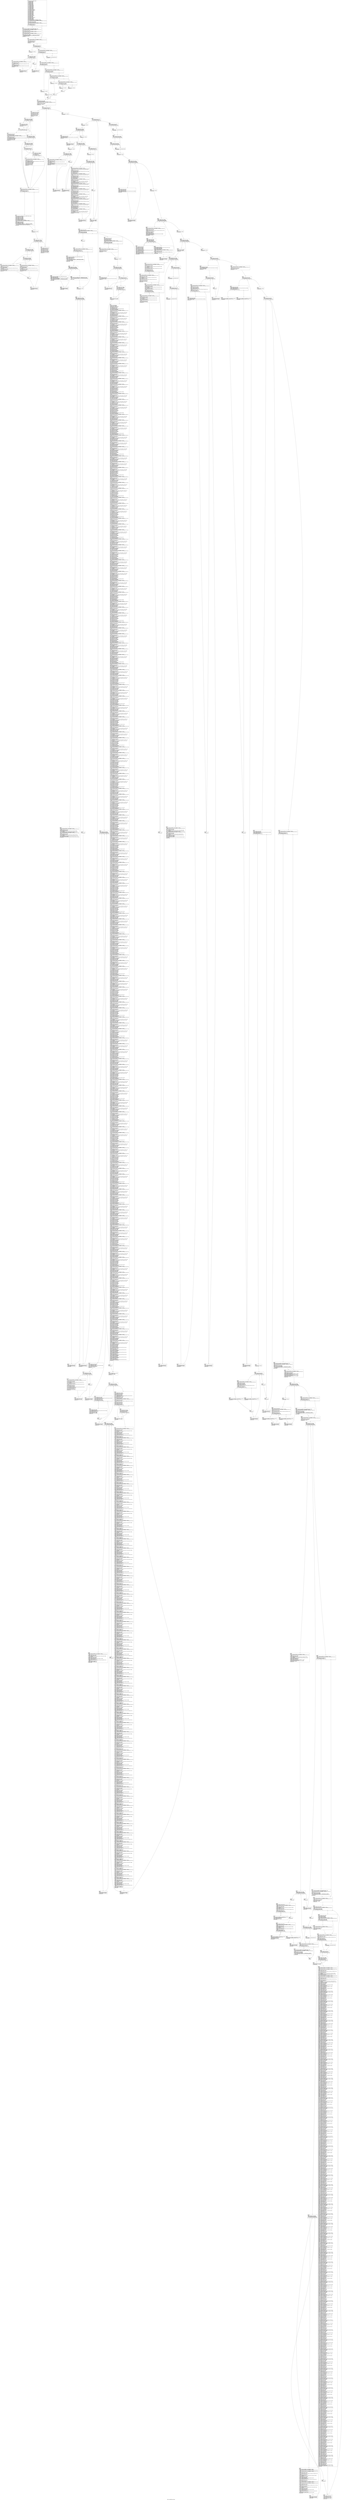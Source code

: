 digraph "CFG for 'sendMTFValues' function" {
	label="CFG for 'sendMTFValues' function";

	Node0xfbf790 [shape=record,label="{%1:\l  %2 = alloca %struct.EState*, align 8\l  %3 = alloca i32, align 4\l  %4 = alloca i32, align 4\l  %5 = alloca i32, align 4\l  %6 = alloca i32, align 4\l  %7 = alloca i32, align 4\l  %8 = alloca i32, align 4\l  %9 = alloca i32, align 4\l  %10 = alloca i32, align 4\l  %11 = alloca i32, align 4\l  %12 = alloca i32, align 4\l  %13 = alloca i32, align 4\l  %14 = alloca i32, align 4\l  %15 = alloca i32, align 4\l  %16 = alloca i32, align 4\l  %17 = alloca i32, align 4\l  %18 = alloca i32, align 4\l  %19 = alloca i32, align 4\l  %20 = alloca [6 x i16], align 2\l  %21 = alloca [6 x i32], align 16\l  %22 = alloca i16*, align 8\l  %23 = alloca i32, align 4\l  %24 = alloca i32, align 4\l  %25 = alloca i32, align 4\l  %26 = alloca i32, align 4\l  %27 = alloca i32, align 4\l  %28 = alloca i32, align 4\l  %29 = alloca i32, align 4\l  %30 = alloca i16, align 2\l  %31 = alloca i16, align 2\l  %32 = alloca [6 x i8], align 1\l  %33 = alloca i8, align 1\l  %34 = alloca i8, align 1\l  %35 = alloca i8, align 1\l  %36 = alloca [16 x i8], align 16\l  %37 = alloca i32, align 4\l  %38 = alloca i16, align 2\l  %39 = alloca i8*, align 8\l  %40 = alloca i32*, align 8\l  store %struct.EState* %0, %struct.EState** %2, align 8\l  %41 = load %struct.EState*, %struct.EState** %2, align 8\l  %42 = getelementptr inbounds %struct.EState, %struct.EState* %41, i32 0, i32\l... 10\l  %43 = load i16*, i16** %42, align 8\l  store i16* %43, i16** %22, align 8\l  %44 = load %struct.EState*, %struct.EState** %2, align 8\l  %45 = getelementptr inbounds %struct.EState, %struct.EState* %44, i32 0, i32\l... 28\l  %46 = load i32, i32* %45, align 8\l  %47 = icmp sge i32 %46, 3\l  br i1 %47, label %48, label %60\l|{<s0>T|<s1>F}}"];
	Node0xfbf790:s0 -> Node0xfbf8d0;
	Node0xfbf790:s1 -> Node0xfc5710;
	Node0xfbf8d0 [shape=record,label="{%48:\l48:                                               \l  %49 = load %struct._IO_FILE*, %struct._IO_FILE** @stderr, align 8\l  %50 = load %struct.EState*, %struct.EState** %2, align 8\l  %51 = getelementptr inbounds %struct.EState, %struct.EState* %50, i32 0, i32\l... 17\l  %52 = load i32, i32* %51, align 4\l  %53 = load %struct.EState*, %struct.EState** %2, align 8\l  %54 = getelementptr inbounds %struct.EState, %struct.EState* %53, i32 0, i32\l... 31\l  %55 = load i32, i32* %54, align 4\l  %56 = load %struct.EState*, %struct.EState** %2, align 8\l  %57 = getelementptr inbounds %struct.EState, %struct.EState* %56, i32 0, i32\l... 21\l  %58 = load i32, i32* %57, align 4\l  %59 = call i32 (%struct._IO_FILE*, i8*, ...) @fprintf(%struct._IO_FILE* %49,\l... i8* getelementptr inbounds ([64 x i8], [64 x i8]* @.str.55, i64 0, i64 0),\l... i32 %52, i32 %55, i32 %58)\l  br label %60\l}"];
	Node0xfbf8d0 -> Node0xfc5710;
	Node0xfc5710 [shape=record,label="{%60:\l60:                                               \l  %61 = load %struct.EState*, %struct.EState** %2, align 8\l  %62 = getelementptr inbounds %struct.EState, %struct.EState* %61, i32 0, i32\l... 21\l  %63 = load i32, i32* %62, align 4\l  %64 = add nsw i32 %63, 2\l  store i32 %64, i32* %14, align 4\l  store i32 0, i32* %4, align 4\l  br label %65\l}"];
	Node0xfc5710 -> Node0xfc5fe0;
	Node0xfc5fe0 [shape=record,label="{%65:\l65:                                               \l  %66 = load i32, i32* %4, align 4\l  %67 = icmp slt i32 %66, 6\l  br i1 %67, label %68, label %89\l|{<s0>T|<s1>F}}"];
	Node0xfc5fe0:s0 -> Node0xfc6160;
	Node0xfc5fe0:s1 -> Node0xfc61b0;
	Node0xfc6160 [shape=record,label="{%68:\l68:                                               \l  store i32 0, i32* %3, align 4\l  br label %69\l}"];
	Node0xfc6160 -> Node0xfc6310;
	Node0xfc6310 [shape=record,label="{%69:\l69:                                               \l  %70 = load i32, i32* %3, align 4\l  %71 = load i32, i32* %14, align 4\l  %72 = icmp slt i32 %70, %71\l  br i1 %72, label %73, label %85\l|{<s0>T|<s1>F}}"];
	Node0xfc6310:s0 -> Node0xfc64f0;
	Node0xfc6310:s1 -> Node0xfc6540;
	Node0xfc64f0 [shape=record,label="{%73:\l73:                                               \l  %74 = load %struct.EState*, %struct.EState** %2, align 8\l  %75 = getelementptr inbounds %struct.EState, %struct.EState* %74, i32 0, i32\l... 35\l  %76 = load i32, i32* %4, align 4\l  %77 = sext i32 %76 to i64\l  %78 = getelementptr inbounds [6 x [258 x i8]], [6 x [258 x i8]]* %75, i64 0,\l... i64 %77\l  %79 = load i32, i32* %3, align 4\l  %80 = sext i32 %79 to i64\l  %81 = getelementptr inbounds [258 x i8], [258 x i8]* %78, i64 0, i64 %80\l  store i8 15, i8* %81, align 1\l  br label %82\l}"];
	Node0xfc64f0 -> Node0xfc6a90;
	Node0xfc6a90 [shape=record,label="{%82:\l82:                                               \l  %83 = load i32, i32* %3, align 4\l  %84 = add nsw i32 %83, 1\l  store i32 %84, i32* %3, align 4\l  br label %69\l}"];
	Node0xfc6a90 -> Node0xfc6310;
	Node0xfc6540 [shape=record,label="{%85:\l85:                                               \l  br label %86\l}"];
	Node0xfc6540 -> Node0xfc6cf0;
	Node0xfc6cf0 [shape=record,label="{%86:\l86:                                               \l  %87 = load i32, i32* %4, align 4\l  %88 = add nsw i32 %87, 1\l  store i32 %88, i32* %4, align 4\l  br label %65\l}"];
	Node0xfc6cf0 -> Node0xfc5fe0;
	Node0xfc61b0 [shape=record,label="{%89:\l89:                                               \l  %90 = load %struct.EState*, %struct.EState** %2, align 8\l  %91 = getelementptr inbounds %struct.EState, %struct.EState* %90, i32 0, i32\l... 31\l  %92 = load i32, i32* %91, align 4\l  %93 = icmp sgt i32 %92, 0\l  br i1 %93, label %95, label %94\l|{<s0>T|<s1>F}}"];
	Node0xfc61b0:s0 -> Node0xfc7120;
	Node0xfc61b0:s1 -> Node0xfc7170;
	Node0xfc7170 [shape=record,label="{%94:\l94:                                               \l  call void @BZ2_bz__AssertH__fail(i32 3001)\l  br label %95\l}"];
	Node0xfc7170 -> Node0xfc7120;
	Node0xfc7120 [shape=record,label="{%95:\l95:                                               \l  %96 = load %struct.EState*, %struct.EState** %2, align 8\l  %97 = getelementptr inbounds %struct.EState, %struct.EState* %96, i32 0, i32\l... 31\l  %98 = load i32, i32* %97, align 4\l  %99 = icmp slt i32 %98, 200\l  br i1 %99, label %100, label %101\l|{<s0>T|<s1>F}}"];
	Node0xfc7120:s0 -> Node0xfc75e0;
	Node0xfc7120:s1 -> Node0xfc7630;
	Node0xfc75e0 [shape=record,label="{%100:\l100:                                              \l  store i32 2, i32* %18, align 4\l  br label %123\l}"];
	Node0xfc75e0 -> Node0xfc7790;
	Node0xfc7630 [shape=record,label="{%101:\l101:                                              \l  %102 = load %struct.EState*, %struct.EState** %2, align 8\l  %103 = getelementptr inbounds %struct.EState, %struct.EState* %102, i32 0,\l... i32 31\l  %104 = load i32, i32* %103, align 4\l  %105 = icmp slt i32 %104, 600\l  br i1 %105, label %106, label %107\l|{<s0>T|<s1>F}}"];
	Node0xfc7630:s0 -> Node0xfc7a10;
	Node0xfc7630:s1 -> Node0xfc7a60;
	Node0xfc7a10 [shape=record,label="{%106:\l106:                                              \l  store i32 3, i32* %18, align 4\l  br label %122\l}"];
	Node0xfc7a10 -> Node0xfc7bc0;
	Node0xfc7a60 [shape=record,label="{%107:\l107:                                              \l  %108 = load %struct.EState*, %struct.EState** %2, align 8\l  %109 = getelementptr inbounds %struct.EState, %struct.EState* %108, i32 0,\l... i32 31\l  %110 = load i32, i32* %109, align 4\l  %111 = icmp slt i32 %110, 1200\l  br i1 %111, label %112, label %113\l|{<s0>T|<s1>F}}"];
	Node0xfc7a60:s0 -> Node0xfc7e40;
	Node0xfc7a60:s1 -> Node0xfc7e90;
	Node0xfc7e40 [shape=record,label="{%112:\l112:                                              \l  store i32 4, i32* %18, align 4\l  br label %121\l}"];
	Node0xfc7e40 -> Node0xfc7ff0;
	Node0xfc7e90 [shape=record,label="{%113:\l113:                                              \l  %114 = load %struct.EState*, %struct.EState** %2, align 8\l  %115 = getelementptr inbounds %struct.EState, %struct.EState* %114, i32 0,\l... i32 31\l  %116 = load i32, i32* %115, align 4\l  %117 = icmp slt i32 %116, 2400\l  br i1 %117, label %118, label %119\l|{<s0>T|<s1>F}}"];
	Node0xfc7e90:s0 -> Node0xfc82a0;
	Node0xfc7e90:s1 -> Node0xfc82f0;
	Node0xfc82a0 [shape=record,label="{%118:\l118:                                              \l  store i32 5, i32* %18, align 4\l  br label %120\l}"];
	Node0xfc82a0 -> Node0xfc8490;
	Node0xfc82f0 [shape=record,label="{%119:\l119:                                              \l  store i32 6, i32* %18, align 4\l  br label %120\l}"];
	Node0xfc82f0 -> Node0xfc8490;
	Node0xfc8490 [shape=record,label="{%120:\l120:                                              \l  br label %121\l}"];
	Node0xfc8490 -> Node0xfc7ff0;
	Node0xfc7ff0 [shape=record,label="{%121:\l121:                                              \l  br label %122\l}"];
	Node0xfc7ff0 -> Node0xfc7bc0;
	Node0xfc7bc0 [shape=record,label="{%122:\l122:                                              \l  br label %123\l}"];
	Node0xfc7bc0 -> Node0xfc7790;
	Node0xfc7790 [shape=record,label="{%123:\l123:                                              \l  %124 = load i32, i32* %18, align 4\l  store i32 %124, i32* %23, align 4\l  %125 = load %struct.EState*, %struct.EState** %2, align 8\l  %126 = getelementptr inbounds %struct.EState, %struct.EState* %125, i32 0,\l... i32 31\l  %127 = load i32, i32* %126, align 4\l  store i32 %127, i32* %24, align 4\l  store i32 0, i32* %7, align 4\l  br label %128\l}"];
	Node0xfc7790 -> Node0xfc8a80;
	Node0xfc8a80 [shape=record,label="{%128:\l128:                                              \l  %129 = load i32, i32* %23, align 4\l  %130 = icmp sgt i32 %129, 0\l  br i1 %130, label %131, label %254\l|{<s0>T|<s1>F}}"];
	Node0xfc8a80:s0 -> Node0xfc9410;
	Node0xfc8a80:s1 -> Node0xfc9460;
	Node0xfc9410 [shape=record,label="{%131:\l131:                                              \l  %132 = load i32, i32* %24, align 4\l  %133 = load i32, i32* %23, align 4\l  %134 = sdiv i32 %132, %133\l  store i32 %134, i32* %25, align 4\l  %135 = load i32, i32* %7, align 4\l  %136 = sub nsw i32 %135, 1\l  store i32 %136, i32* %8, align 4\l  store i32 0, i32* %26, align 4\l  br label %137\l}"];
	Node0xfc9410 -> Node0xfc98c0;
	Node0xfc98c0 [shape=record,label="{%137:\l137:                                              \l  %138 = load i32, i32* %26, align 4\l  %139 = load i32, i32* %25, align 4\l  %140 = icmp slt i32 %138, %139\l  br i1 %140, label %141, label %146\l|{<s0>T|<s1>F}}"];
	Node0xfc98c0:s0 -> Node0xfc9aa0;
	Node0xfc98c0:s1 -> Node0xfc9af0;
	Node0xfc9aa0 [shape=record,label="{%141:\l141:                                              \l  %142 = load i32, i32* %8, align 4\l  %143 = load i32, i32* %14, align 4\l  %144 = sub nsw i32 %143, 1\l  %145 = icmp slt i32 %142, %144\l  br label %146\l}"];
	Node0xfc9aa0 -> Node0xfc9af0;
	Node0xfc9af0 [shape=record,label="{%146:\l146:                                              \l  %147 = phi i1 [ false, %137 ], [ %145, %141 ]\l  br i1 %147, label %148, label %159\l|{<s0>T|<s1>F}}"];
	Node0xfc9af0:s0 -> Node0xfc9e70;
	Node0xfc9af0:s1 -> Node0xfc9ec0;
	Node0xfc9e70 [shape=record,label="{%148:\l148:                                              \l  %149 = load i32, i32* %8, align 4\l  %150 = add nsw i32 %149, 1\l  store i32 %150, i32* %8, align 4\l  %151 = load %struct.EState*, %struct.EState** %2, align 8\l  %152 = getelementptr inbounds %struct.EState, %struct.EState* %151, i32 0,\l... i32 32\l  %153 = load i32, i32* %8, align 4\l  %154 = sext i32 %153 to i64\l  %155 = getelementptr inbounds [258 x i32], [258 x i32]* %152, i64 0, i64 %154\l  %156 = load i32, i32* %155, align 4\l  %157 = load i32, i32* %26, align 4\l  %158 = add nsw i32 %157, %156\l  store i32 %158, i32* %26, align 4\l  br label %137\l}"];
	Node0xfc9e70 -> Node0xfc98c0;
	Node0xfc9ec0 [shape=record,label="{%159:\l159:                                              \l  %160 = load i32, i32* %8, align 4\l  %161 = load i32, i32* %7, align 4\l  %162 = icmp sgt i32 %160, %161\l  br i1 %162, label %163, label %187\l|{<s0>T|<s1>F}}"];
	Node0xfc9ec0:s0 -> Node0xfca690;
	Node0xfc9ec0:s1 -> Node0xfca6e0;
	Node0xfca690 [shape=record,label="{%163:\l163:                                              \l  %164 = load i32, i32* %23, align 4\l  %165 = load i32, i32* %18, align 4\l  %166 = icmp ne i32 %164, %165\l  br i1 %166, label %167, label %187\l|{<s0>T|<s1>F}}"];
	Node0xfca690:s0 -> Node0xfca8f0;
	Node0xfca690:s1 -> Node0xfca6e0;
	Node0xfca8f0 [shape=record,label="{%167:\l167:                                              \l  %168 = load i32, i32* %23, align 4\l  %169 = icmp ne i32 %168, 1\l  br i1 %169, label %170, label %187\l|{<s0>T|<s1>F}}"];
	Node0xfca8f0:s0 -> Node0xfcaaa0;
	Node0xfca8f0:s1 -> Node0xfca6e0;
	Node0xfcaaa0 [shape=record,label="{%170:\l170:                                              \l  %171 = load i32, i32* %18, align 4\l  %172 = load i32, i32* %23, align 4\l  %173 = sub nsw i32 %171, %172\l  %174 = srem i32 %173, 2\l  %175 = icmp eq i32 %174, 1\l  br i1 %175, label %176, label %187\l|{<s0>T|<s1>F}}"];
	Node0xfcaaa0:s0 -> Node0xfcad90;
	Node0xfcaaa0:s1 -> Node0xfca6e0;
	Node0xfcad90 [shape=record,label="{%176:\l176:                                              \l  %177 = load %struct.EState*, %struct.EState** %2, align 8\l  %178 = getelementptr inbounds %struct.EState, %struct.EState* %177, i32 0,\l... i32 32\l  %179 = load i32, i32* %8, align 4\l  %180 = sext i32 %179 to i64\l  %181 = getelementptr inbounds [258 x i32], [258 x i32]* %178, i64 0, i64 %180\l  %182 = load i32, i32* %181, align 4\l  %183 = load i32, i32* %26, align 4\l  %184 = sub nsw i32 %183, %182\l  store i32 %184, i32* %26, align 4\l  %185 = load i32, i32* %8, align 4\l  %186 = add nsw i32 %185, -1\l  store i32 %186, i32* %8, align 4\l  br label %187\l}"];
	Node0xfcad90 -> Node0xfca6e0;
	Node0xfca6e0 [shape=record,label="{%187:\l187:                                              \l  %188 = load %struct.EState*, %struct.EState** %2, align 8\l  %189 = getelementptr inbounds %struct.EState, %struct.EState* %188, i32 0,\l... i32 28\l  %190 = load i32, i32* %189, align 8\l  %191 = icmp sge i32 %190, 3\l  br i1 %191, label %192, label %209\l|{<s0>T|<s1>F}}"];
	Node0xfca6e0:s0 -> Node0xfcb600;
	Node0xfca6e0:s1 -> Node0xfcb650;
	Node0xfcb600 [shape=record,label="{%192:\l192:                                              \l  %193 = load %struct._IO_FILE*, %struct._IO_FILE** @stderr, align 8\l  %194 = load i32, i32* %23, align 4\l  %195 = load i32, i32* %7, align 4\l  %196 = load i32, i32* %8, align 4\l  %197 = load i32, i32* %26, align 4\l  %198 = load i32, i32* %26, align 4\l  %199 = sitofp i32 %198 to float\l  %200 = fpext float %199 to double\l  %201 = fmul double 1.000000e+02, %200\l  %202 = load %struct.EState*, %struct.EState** %2, align 8\l  %203 = getelementptr inbounds %struct.EState, %struct.EState* %202, i32 0,\l... i32 31\l  %204 = load i32, i32* %203, align 4\l  %205 = sitofp i32 %204 to float\l  %206 = fpext float %205 to double\l  %207 = fdiv double %201, %206\l  %208 = call i32 (%struct._IO_FILE*, i8*, ...) @fprintf(%struct._IO_FILE*\l... %193, i8* getelementptr inbounds ([59 x i8], [59 x i8]* @.str.56, i64 0, i64\l... 0), i32 %194, i32 %195, i32 %196, i32 %197, double %207)\l  br label %209\l}"];
	Node0xfcb600 -> Node0xfcb650;
	Node0xfcb650 [shape=record,label="{%209:\l209:                                              \l  store i32 0, i32* %3, align 4\l  br label %210\l}"];
	Node0xfcb650 -> Node0xfcc8f0;
	Node0xfcc8f0 [shape=record,label="{%210:\l210:                                              \l  %211 = load i32, i32* %3, align 4\l  %212 = load i32, i32* %14, align 4\l  %213 = icmp slt i32 %211, %212\l  br i1 %213, label %214, label %246\l|{<s0>T|<s1>F}}"];
	Node0xfcc8f0:s0 -> Node0xfccad0;
	Node0xfcc8f0:s1 -> Node0xfccb20;
	Node0xfccad0 [shape=record,label="{%214:\l214:                                              \l  %215 = load i32, i32* %3, align 4\l  %216 = load i32, i32* %7, align 4\l  %217 = icmp sge i32 %215, %216\l  br i1 %217, label %218, label %232\l|{<s0>T|<s1>F}}"];
	Node0xfccad0:s0 -> Node0xfccd30;
	Node0xfccad0:s1 -> Node0xfccd80;
	Node0xfccd30 [shape=record,label="{%218:\l218:                                              \l  %219 = load i32, i32* %3, align 4\l  %220 = load i32, i32* %8, align 4\l  %221 = icmp sle i32 %219, %220\l  br i1 %221, label %222, label %232\l|{<s0>T|<s1>F}}"];
	Node0xfccd30:s0 -> Node0xfccf90;
	Node0xfccd30:s1 -> Node0xfccd80;
	Node0xfccf90 [shape=record,label="{%222:\l222:                                              \l  %223 = load %struct.EState*, %struct.EState** %2, align 8\l  %224 = getelementptr inbounds %struct.EState, %struct.EState* %223, i32 0,\l... i32 35\l  %225 = load i32, i32* %23, align 4\l  %226 = sub nsw i32 %225, 1\l  %227 = sext i32 %226 to i64\l  %228 = getelementptr inbounds [6 x [258 x i8]], [6 x [258 x i8]]* %224, i64\l... 0, i64 %227\l  %229 = load i32, i32* %3, align 4\l  %230 = sext i32 %229 to i64\l  %231 = getelementptr inbounds [258 x i8], [258 x i8]* %228, i64 0, i64 %230\l  store i8 0, i8* %231, align 1\l  br label %242\l}"];
	Node0xfccf90 -> Node0xfcd520;
	Node0xfccd80 [shape=record,label="{%232:\l232:                                              \l  %233 = load %struct.EState*, %struct.EState** %2, align 8\l  %234 = getelementptr inbounds %struct.EState, %struct.EState* %233, i32 0,\l... i32 35\l  %235 = load i32, i32* %23, align 4\l  %236 = sub nsw i32 %235, 1\l  %237 = sext i32 %236 to i64\l  %238 = getelementptr inbounds [6 x [258 x i8]], [6 x [258 x i8]]* %234, i64\l... 0, i64 %237\l  %239 = load i32, i32* %3, align 4\l  %240 = sext i32 %239 to i64\l  %241 = getelementptr inbounds [258 x i8], [258 x i8]* %238, i64 0, i64 %240\l  store i8 15, i8* %241, align 1\l  br label %242\l}"];
	Node0xfccd80 -> Node0xfcd520;
	Node0xfcd520 [shape=record,label="{%242:\l242:                                              \l  br label %243\l}"];
	Node0xfcd520 -> Node0xfcdae0;
	Node0xfcdae0 [shape=record,label="{%243:\l243:                                              \l  %244 = load i32, i32* %3, align 4\l  %245 = add nsw i32 %244, 1\l  store i32 %245, i32* %3, align 4\l  br label %210\l}"];
	Node0xfcdae0 -> Node0xfcc8f0;
	Node0xfccb20 [shape=record,label="{%246:\l246:                                              \l  %247 = load i32, i32* %23, align 4\l  %248 = add nsw i32 %247, -1\l  store i32 %248, i32* %23, align 4\l  %249 = load i32, i32* %8, align 4\l  %250 = add nsw i32 %249, 1\l  store i32 %250, i32* %7, align 4\l  %251 = load i32, i32* %26, align 4\l  %252 = load i32, i32* %24, align 4\l  %253 = sub nsw i32 %252, %251\l  store i32 %253, i32* %24, align 4\l  br label %128\l}"];
	Node0xfccb20 -> Node0xfc8a80;
	Node0xfc9460 [shape=record,label="{%254:\l254:                                              \l  store i32 0, i32* %12, align 4\l  br label %255\l}"];
	Node0xfc9460 -> Node0xfce270;
	Node0xfce270 [shape=record,label="{%255:\l255:                                              \l  %256 = load i32, i32* %12, align 4\l  %257 = icmp slt i32 %256, 4\l  br i1 %257, label %258, label %3025\l|{<s0>T|<s1>F}}"];
	Node0xfce270:s0 -> Node0xfc8ba0;
	Node0xfce270:s1 -> Node0xfc8bf0;
	Node0xfc8ba0 [shape=record,label="{%258:\l258:                                              \l  store i32 0, i32* %4, align 4\l  br label %259\l}"];
	Node0xfc8ba0 -> Node0xfc8d50;
	Node0xfc8d50 [shape=record,label="{%259:\l259:                                              \l  %260 = load i32, i32* %4, align 4\l  %261 = load i32, i32* %18, align 4\l  %262 = icmp slt i32 %260, %261\l  br i1 %262, label %263, label %270\l|{<s0>T|<s1>F}}"];
	Node0xfc8d50:s0 -> Node0xfc8f30;
	Node0xfc8d50:s1 -> Node0xfc8f80;
	Node0xfc8f30 [shape=record,label="{%263:\l263:                                              \l  %264 = load i32, i32* %4, align 4\l  %265 = sext i32 %264 to i64\l  %266 = getelementptr inbounds [6 x i32], [6 x i32]* %21, i64 0, i64 %265\l  store i32 0, i32* %266, align 4\l  br label %267\l}"];
	Node0xfc8f30 -> Node0xfc9240;
	Node0xfc9240 [shape=record,label="{%267:\l267:                                              \l  %268 = load i32, i32* %4, align 4\l  %269 = add nsw i32 %268, 1\l  store i32 %269, i32* %4, align 4\l  br label %259\l}"];
	Node0xfc9240 -> Node0xfc8d50;
	Node0xfc8f80 [shape=record,label="{%270:\l270:                                              \l  store i32 0, i32* %4, align 4\l  br label %271\l}"];
	Node0xfc8f80 -> Node0xfc92f0;
	Node0xfc92f0 [shape=record,label="{%271:\l271:                                              \l  %272 = load i32, i32* %4, align 4\l  %273 = load i32, i32* %18, align 4\l  %274 = icmp slt i32 %272, %273\l  br i1 %274, label %275, label %296\l|{<s0>T|<s1>F}}"];
	Node0xfc92f0:s0 -> Node0xfcf750;
	Node0xfc92f0:s1 -> Node0xfcf7a0;
	Node0xfcf750 [shape=record,label="{%275:\l275:                                              \l  store i32 0, i32* %3, align 4\l  br label %276\l}"];
	Node0xfcf750 -> Node0xfcf900;
	Node0xfcf900 [shape=record,label="{%276:\l276:                                              \l  %277 = load i32, i32* %3, align 4\l  %278 = load i32, i32* %14, align 4\l  %279 = icmp slt i32 %277, %278\l  br i1 %279, label %280, label %292\l|{<s0>T|<s1>F}}"];
	Node0xfcf900:s0 -> Node0xfcfae0;
	Node0xfcf900:s1 -> Node0xfcfb30;
	Node0xfcfae0 [shape=record,label="{%280:\l280:                                              \l  %281 = load %struct.EState*, %struct.EState** %2, align 8\l  %282 = getelementptr inbounds %struct.EState, %struct.EState* %281, i32 0,\l... i32 37\l  %283 = load i32, i32* %4, align 4\l  %284 = sext i32 %283 to i64\l  %285 = getelementptr inbounds [6 x [258 x i32]], [6 x [258 x i32]]* %282,\l... i64 0, i64 %284\l  %286 = load i32, i32* %3, align 4\l  %287 = sext i32 %286 to i64\l  %288 = getelementptr inbounds [258 x i32], [258 x i32]* %285, i64 0, i64 %287\l  store i32 0, i32* %288, align 4\l  br label %289\l}"];
	Node0xfcfae0 -> Node0xfd0080;
	Node0xfd0080 [shape=record,label="{%289:\l289:                                              \l  %290 = load i32, i32* %3, align 4\l  %291 = add nsw i32 %290, 1\l  store i32 %291, i32* %3, align 4\l  br label %276\l}"];
	Node0xfd0080 -> Node0xfcf900;
	Node0xfcfb30 [shape=record,label="{%292:\l292:                                              \l  br label %293\l}"];
	Node0xfcfb30 -> Node0xfd02e0;
	Node0xfd02e0 [shape=record,label="{%293:\l293:                                              \l  %294 = load i32, i32* %4, align 4\l  %295 = add nsw i32 %294, 1\l  store i32 %295, i32* %4, align 4\l  br label %271\l}"];
	Node0xfd02e0 -> Node0xfc92f0;
	Node0xfcf7a0 [shape=record,label="{%296:\l296:                                              \l  %297 = load i32, i32* %18, align 4\l  %298 = icmp eq i32 %297, 6\l  br i1 %298, label %299, label %381\l|{<s0>T|<s1>F}}"];
	Node0xfcf7a0:s0 -> Node0xfd0610;
	Node0xfcf7a0:s1 -> Node0xfd0660;
	Node0xfd0610 [shape=record,label="{%299:\l299:                                              \l  store i32 0, i32* %3, align 4\l  br label %300\l}"];
	Node0xfd0610 -> Node0xfd07c0;
	Node0xfd07c0 [shape=record,label="{%300:\l300:                                              \l  %301 = load i32, i32* %3, align 4\l  %302 = load i32, i32* %14, align 4\l  %303 = icmp slt i32 %301, %302\l  br i1 %303, label %304, label %380\l|{<s0>T|<s1>F}}"];
	Node0xfd07c0:s0 -> Node0xfd09a0;
	Node0xfd07c0:s1 -> Node0xfd09f0;
	Node0xfd09a0 [shape=record,label="{%304:\l304:                                              \l  %305 = load %struct.EState*, %struct.EState** %2, align 8\l  %306 = getelementptr inbounds %struct.EState, %struct.EState* %305, i32 0,\l... i32 35\l  %307 = getelementptr inbounds [6 x [258 x i8]], [6 x [258 x i8]]* %306, i64\l... 0, i64 1\l  %308 = load i32, i32* %3, align 4\l  %309 = sext i32 %308 to i64\l  %310 = getelementptr inbounds [258 x i8], [258 x i8]* %307, i64 0, i64 %309\l  %311 = load i8, i8* %310, align 1\l  %312 = zext i8 %311 to i32\l  %313 = shl i32 %312, 16\l  %314 = load %struct.EState*, %struct.EState** %2, align 8\l  %315 = getelementptr inbounds %struct.EState, %struct.EState* %314, i32 0,\l... i32 35\l  %316 = getelementptr inbounds [6 x [258 x i8]], [6 x [258 x i8]]* %315, i64\l... 0, i64 0\l  %317 = load i32, i32* %3, align 4\l  %318 = sext i32 %317 to i64\l  %319 = getelementptr inbounds [258 x i8], [258 x i8]* %316, i64 0, i64 %318\l  %320 = load i8, i8* %319, align 1\l  %321 = zext i8 %320 to i32\l  %322 = or i32 %313, %321\l  %323 = load %struct.EState*, %struct.EState** %2, align 8\l  %324 = getelementptr inbounds %struct.EState, %struct.EState* %323, i32 0,\l... i32 38\l  %325 = load i32, i32* %3, align 4\l  %326 = sext i32 %325 to i64\l  %327 = getelementptr inbounds [258 x [4 x i32]], [258 x [4 x i32]]* %324,\l... i64 0, i64 %326\l  %328 = getelementptr inbounds [4 x i32], [4 x i32]* %327, i64 0, i64 0\l  store i32 %322, i32* %328, align 8\l  %329 = load %struct.EState*, %struct.EState** %2, align 8\l  %330 = getelementptr inbounds %struct.EState, %struct.EState* %329, i32 0,\l... i32 35\l  %331 = getelementptr inbounds [6 x [258 x i8]], [6 x [258 x i8]]* %330, i64\l... 0, i64 3\l  %332 = load i32, i32* %3, align 4\l  %333 = sext i32 %332 to i64\l  %334 = getelementptr inbounds [258 x i8], [258 x i8]* %331, i64 0, i64 %333\l  %335 = load i8, i8* %334, align 1\l  %336 = zext i8 %335 to i32\l  %337 = shl i32 %336, 16\l  %338 = load %struct.EState*, %struct.EState** %2, align 8\l  %339 = getelementptr inbounds %struct.EState, %struct.EState* %338, i32 0,\l... i32 35\l  %340 = getelementptr inbounds [6 x [258 x i8]], [6 x [258 x i8]]* %339, i64\l... 0, i64 2\l  %341 = load i32, i32* %3, align 4\l  %342 = sext i32 %341 to i64\l  %343 = getelementptr inbounds [258 x i8], [258 x i8]* %340, i64 0, i64 %342\l  %344 = load i8, i8* %343, align 1\l  %345 = zext i8 %344 to i32\l  %346 = or i32 %337, %345\l  %347 = load %struct.EState*, %struct.EState** %2, align 8\l  %348 = getelementptr inbounds %struct.EState, %struct.EState* %347, i32 0,\l... i32 38\l  %349 = load i32, i32* %3, align 4\l  %350 = sext i32 %349 to i64\l  %351 = getelementptr inbounds [258 x [4 x i32]], [258 x [4 x i32]]* %348,\l... i64 0, i64 %350\l  %352 = getelementptr inbounds [4 x i32], [4 x i32]* %351, i64 0, i64 1\l  store i32 %346, i32* %352, align 4\l  %353 = load %struct.EState*, %struct.EState** %2, align 8\l  %354 = getelementptr inbounds %struct.EState, %struct.EState* %353, i32 0,\l... i32 35\l  %355 = getelementptr inbounds [6 x [258 x i8]], [6 x [258 x i8]]* %354, i64\l... 0, i64 5\l  %356 = load i32, i32* %3, align 4\l  %357 = sext i32 %356 to i64\l  %358 = getelementptr inbounds [258 x i8], [258 x i8]* %355, i64 0, i64 %357\l  %359 = load i8, i8* %358, align 1\l  %360 = zext i8 %359 to i32\l  %361 = shl i32 %360, 16\l  %362 = load %struct.EState*, %struct.EState** %2, align 8\l  %363 = getelementptr inbounds %struct.EState, %struct.EState* %362, i32 0,\l... i32 35\l  %364 = getelementptr inbounds [6 x [258 x i8]], [6 x [258 x i8]]* %363, i64\l... 0, i64 4\l  %365 = load i32, i32* %3, align 4\l  %366 = sext i32 %365 to i64\l  %367 = getelementptr inbounds [258 x i8], [258 x i8]* %364, i64 0, i64 %366\l  %368 = load i8, i8* %367, align 1\l  %369 = zext i8 %368 to i32\l  %370 = or i32 %361, %369\l  %371 = load %struct.EState*, %struct.EState** %2, align 8\l  %372 = getelementptr inbounds %struct.EState, %struct.EState* %371, i32 0,\l... i32 38\l  %373 = load i32, i32* %3, align 4\l  %374 = sext i32 %373 to i64\l  %375 = getelementptr inbounds [258 x [4 x i32]], [258 x [4 x i32]]* %372,\l... i64 0, i64 %374\l  %376 = getelementptr inbounds [4 x i32], [4 x i32]* %375, i64 0, i64 2\l  store i32 %370, i32* %376, align 8\l  br label %377\l}"];
	Node0xfd09a0 -> Node0xfd2f60;
	Node0xfd2f60 [shape=record,label="{%377:\l377:                                              \l  %378 = load i32, i32* %3, align 4\l  %379 = add nsw i32 %378, 1\l  store i32 %379, i32* %3, align 4\l  br label %300\l}"];
	Node0xfd2f60 -> Node0xfd07c0;
	Node0xfd09f0 [shape=record,label="{%380:\l380:                                              \l  br label %381\l}"];
	Node0xfd09f0 -> Node0xfd0660;
	Node0xfd0660 [shape=record,label="{%381:\l381:                                              \l  store i32 0, i32* %13, align 4\l  store i32 0, i32* %9, align 4\l  store i32 0, i32* %7, align 4\l  br label %382\l}"];
	Node0xfd0660 -> Node0xfd33a0;
	Node0xfd33a0 [shape=record,label="{%382:\l382:                                              \l  %383 = load i32, i32* %7, align 4\l  %384 = load %struct.EState*, %struct.EState** %2, align 8\l  %385 = getelementptr inbounds %struct.EState, %struct.EState* %384, i32 0,\l... i32 31\l  %386 = load i32, i32* %385, align 4\l  %387 = icmp sge i32 %383, %386\l  br i1 %387, label %388, label %389\l|{<s0>T|<s1>F}}"];
	Node0xfd33a0:s0 -> Node0xfd3680;
	Node0xfd33a0:s1 -> Node0xfd36d0;
	Node0xfd3680 [shape=record,label="{%388:\l388:                                              \l  br label %2970\l}"];
	Node0xfd3680 -> Node0xfd37b0;
	Node0xfd36d0 [shape=record,label="{%389:\l389:                                              \l  %390 = load i32, i32* %7, align 4\l  %391 = add nsw i32 %390, 50\l  %392 = sub nsw i32 %391, 1\l  store i32 %392, i32* %8, align 4\l  %393 = load i32, i32* %8, align 4\l  %394 = load %struct.EState*, %struct.EState** %2, align 8\l  %395 = getelementptr inbounds %struct.EState, %struct.EState* %394, i32 0,\l... i32 31\l  %396 = load i32, i32* %395, align 4\l  %397 = icmp sge i32 %393, %396\l  br i1 %397, label %398, label %403\l|{<s0>T|<s1>F}}"];
	Node0xfd36d0:s0 -> Node0xfd3c50;
	Node0xfd36d0:s1 -> Node0xfd3ca0;
	Node0xfd3c50 [shape=record,label="{%398:\l398:                                              \l  %399 = load %struct.EState*, %struct.EState** %2, align 8\l  %400 = getelementptr inbounds %struct.EState, %struct.EState* %399, i32 0,\l... i32 31\l  %401 = load i32, i32* %400, align 4\l  %402 = sub nsw i32 %401, 1\l  store i32 %402, i32* %8, align 4\l  br label %403\l}"];
	Node0xfd3c50 -> Node0xfd3ca0;
	Node0xfd3ca0 [shape=record,label="{%403:\l403:                                              \l  store i32 0, i32* %4, align 4\l  br label %404\l}"];
	Node0xfd3ca0 -> Node0xfd40b0;
	Node0xfd40b0 [shape=record,label="{%404:\l404:                                              \l  %405 = load i32, i32* %4, align 4\l  %406 = load i32, i32* %18, align 4\l  %407 = icmp slt i32 %405, %406\l  br i1 %407, label %408, label %415\l|{<s0>T|<s1>F}}"];
	Node0xfd40b0:s0 -> Node0xfd4290;
	Node0xfd40b0:s1 -> Node0xfd42e0;
	Node0xfd4290 [shape=record,label="{%408:\l408:                                              \l  %409 = load i32, i32* %4, align 4\l  %410 = sext i32 %409 to i64\l  %411 = getelementptr inbounds [6 x i16], [6 x i16]* %20, i64 0, i64 %410\l  store i16 0, i16* %411, align 2\l  br label %412\l}"];
	Node0xfd4290 -> Node0xfd45a0;
	Node0xfd45a0 [shape=record,label="{%412:\l412:                                              \l  %413 = load i32, i32* %4, align 4\l  %414 = add nsw i32 %413, 1\l  store i32 %414, i32* %4, align 4\l  br label %404\l}"];
	Node0xfd45a0 -> Node0xfd40b0;
	Node0xfd42e0 [shape=record,label="{%415:\l415:                                              \l  %416 = load i32, i32* %18, align 4\l  %417 = icmp eq i32 %416, 6\l  br i1 %417, label %418, label %2099\l|{<s0>T|<s1>F}}"];
	Node0xfd42e0:s0 -> Node0xfd48d0;
	Node0xfd42e0:s1 -> Node0xfd4920;
	Node0xfd48d0 [shape=record,label="{%418:\l418:                                              \l  %419 = load i32, i32* %8, align 4\l  %420 = load i32, i32* %7, align 4\l  %421 = sub nsw i32 %419, %420\l  %422 = add nsw i32 %421, 1\l  %423 = icmp eq i32 50, %422\l  br i1 %423, label %424, label %2099\l|{<s0>T|<s1>F}}"];
	Node0xfd48d0:s0 -> Node0xfd4c10;
	Node0xfd48d0:s1 -> Node0xfd4920;
	Node0xfd4c10 [shape=record,label="{%424:\l424:                                              \l  store i32 0, i32* %29, align 4\l  store i32 0, i32* %28, align 4\l  store i32 0, i32* %27, align 4\l  %425 = load i16*, i16** %22, align 8\l  %426 = load i32, i32* %7, align 4\l  %427 = add nsw i32 %426, 0\l  %428 = sext i32 %427 to i64\l  %429 = getelementptr inbounds i16, i16* %425, i64 %428\l  %430 = load i16, i16* %429, align 2\l  store i16 %430, i16* %30, align 2\l  %431 = load %struct.EState*, %struct.EState** %2, align 8\l  %432 = getelementptr inbounds %struct.EState, %struct.EState* %431, i32 0,\l... i32 38\l  %433 = load i16, i16* %30, align 2\l  %434 = zext i16 %433 to i64\l  %435 = getelementptr inbounds [258 x [4 x i32]], [258 x [4 x i32]]* %432,\l... i64 0, i64 %434\l  %436 = getelementptr inbounds [4 x i32], [4 x i32]* %435, i64 0, i64 0\l  %437 = load i32, i32* %436, align 8\l  %438 = load i32, i32* %27, align 4\l  %439 = add i32 %438, %437\l  store i32 %439, i32* %27, align 4\l  %440 = load %struct.EState*, %struct.EState** %2, align 8\l  %441 = getelementptr inbounds %struct.EState, %struct.EState* %440, i32 0,\l... i32 38\l  %442 = load i16, i16* %30, align 2\l  %443 = zext i16 %442 to i64\l  %444 = getelementptr inbounds [258 x [4 x i32]], [258 x [4 x i32]]* %441,\l... i64 0, i64 %443\l  %445 = getelementptr inbounds [4 x i32], [4 x i32]* %444, i64 0, i64 1\l  %446 = load i32, i32* %445, align 4\l  %447 = load i32, i32* %28, align 4\l  %448 = add i32 %447, %446\l  store i32 %448, i32* %28, align 4\l  %449 = load %struct.EState*, %struct.EState** %2, align 8\l  %450 = getelementptr inbounds %struct.EState, %struct.EState* %449, i32 0,\l... i32 38\l  %451 = load i16, i16* %30, align 2\l  %452 = zext i16 %451 to i64\l  %453 = getelementptr inbounds [258 x [4 x i32]], [258 x [4 x i32]]* %450,\l... i64 0, i64 %452\l  %454 = getelementptr inbounds [4 x i32], [4 x i32]* %453, i64 0, i64 2\l  %455 = load i32, i32* %454, align 8\l  %456 = load i32, i32* %29, align 4\l  %457 = add i32 %456, %455\l  store i32 %457, i32* %29, align 4\l  %458 = load i16*, i16** %22, align 8\l  %459 = load i32, i32* %7, align 4\l  %460 = add nsw i32 %459, 1\l  %461 = sext i32 %460 to i64\l  %462 = getelementptr inbounds i16, i16* %458, i64 %461\l  %463 = load i16, i16* %462, align 2\l  store i16 %463, i16* %30, align 2\l  %464 = load %struct.EState*, %struct.EState** %2, align 8\l  %465 = getelementptr inbounds %struct.EState, %struct.EState* %464, i32 0,\l... i32 38\l  %466 = load i16, i16* %30, align 2\l  %467 = zext i16 %466 to i64\l  %468 = getelementptr inbounds [258 x [4 x i32]], [258 x [4 x i32]]* %465,\l... i64 0, i64 %467\l  %469 = getelementptr inbounds [4 x i32], [4 x i32]* %468, i64 0, i64 0\l  %470 = load i32, i32* %469, align 8\l  %471 = load i32, i32* %27, align 4\l  %472 = add i32 %471, %470\l  store i32 %472, i32* %27, align 4\l  %473 = load %struct.EState*, %struct.EState** %2, align 8\l  %474 = getelementptr inbounds %struct.EState, %struct.EState* %473, i32 0,\l... i32 38\l  %475 = load i16, i16* %30, align 2\l  %476 = zext i16 %475 to i64\l  %477 = getelementptr inbounds [258 x [4 x i32]], [258 x [4 x i32]]* %474,\l... i64 0, i64 %476\l  %478 = getelementptr inbounds [4 x i32], [4 x i32]* %477, i64 0, i64 1\l  %479 = load i32, i32* %478, align 4\l  %480 = load i32, i32* %28, align 4\l  %481 = add i32 %480, %479\l  store i32 %481, i32* %28, align 4\l  %482 = load %struct.EState*, %struct.EState** %2, align 8\l  %483 = getelementptr inbounds %struct.EState, %struct.EState* %482, i32 0,\l... i32 38\l  %484 = load i16, i16* %30, align 2\l  %485 = zext i16 %484 to i64\l  %486 = getelementptr inbounds [258 x [4 x i32]], [258 x [4 x i32]]* %483,\l... i64 0, i64 %485\l  %487 = getelementptr inbounds [4 x i32], [4 x i32]* %486, i64 0, i64 2\l  %488 = load i32, i32* %487, align 8\l  %489 = load i32, i32* %29, align 4\l  %490 = add i32 %489, %488\l  store i32 %490, i32* %29, align 4\l  %491 = load i16*, i16** %22, align 8\l  %492 = load i32, i32* %7, align 4\l  %493 = add nsw i32 %492, 2\l  %494 = sext i32 %493 to i64\l  %495 = getelementptr inbounds i16, i16* %491, i64 %494\l  %496 = load i16, i16* %495, align 2\l  store i16 %496, i16* %30, align 2\l  %497 = load %struct.EState*, %struct.EState** %2, align 8\l  %498 = getelementptr inbounds %struct.EState, %struct.EState* %497, i32 0,\l... i32 38\l  %499 = load i16, i16* %30, align 2\l  %500 = zext i16 %499 to i64\l  %501 = getelementptr inbounds [258 x [4 x i32]], [258 x [4 x i32]]* %498,\l... i64 0, i64 %500\l  %502 = getelementptr inbounds [4 x i32], [4 x i32]* %501, i64 0, i64 0\l  %503 = load i32, i32* %502, align 8\l  %504 = load i32, i32* %27, align 4\l  %505 = add i32 %504, %503\l  store i32 %505, i32* %27, align 4\l  %506 = load %struct.EState*, %struct.EState** %2, align 8\l  %507 = getelementptr inbounds %struct.EState, %struct.EState* %506, i32 0,\l... i32 38\l  %508 = load i16, i16* %30, align 2\l  %509 = zext i16 %508 to i64\l  %510 = getelementptr inbounds [258 x [4 x i32]], [258 x [4 x i32]]* %507,\l... i64 0, i64 %509\l  %511 = getelementptr inbounds [4 x i32], [4 x i32]* %510, i64 0, i64 1\l  %512 = load i32, i32* %511, align 4\l  %513 = load i32, i32* %28, align 4\l  %514 = add i32 %513, %512\l  store i32 %514, i32* %28, align 4\l  %515 = load %struct.EState*, %struct.EState** %2, align 8\l  %516 = getelementptr inbounds %struct.EState, %struct.EState* %515, i32 0,\l... i32 38\l  %517 = load i16, i16* %30, align 2\l  %518 = zext i16 %517 to i64\l  %519 = getelementptr inbounds [258 x [4 x i32]], [258 x [4 x i32]]* %516,\l... i64 0, i64 %518\l  %520 = getelementptr inbounds [4 x i32], [4 x i32]* %519, i64 0, i64 2\l  %521 = load i32, i32* %520, align 8\l  %522 = load i32, i32* %29, align 4\l  %523 = add i32 %522, %521\l  store i32 %523, i32* %29, align 4\l  %524 = load i16*, i16** %22, align 8\l  %525 = load i32, i32* %7, align 4\l  %526 = add nsw i32 %525, 3\l  %527 = sext i32 %526 to i64\l  %528 = getelementptr inbounds i16, i16* %524, i64 %527\l  %529 = load i16, i16* %528, align 2\l  store i16 %529, i16* %30, align 2\l  %530 = load %struct.EState*, %struct.EState** %2, align 8\l  %531 = getelementptr inbounds %struct.EState, %struct.EState* %530, i32 0,\l... i32 38\l  %532 = load i16, i16* %30, align 2\l  %533 = zext i16 %532 to i64\l  %534 = getelementptr inbounds [258 x [4 x i32]], [258 x [4 x i32]]* %531,\l... i64 0, i64 %533\l  %535 = getelementptr inbounds [4 x i32], [4 x i32]* %534, i64 0, i64 0\l  %536 = load i32, i32* %535, align 8\l  %537 = load i32, i32* %27, align 4\l  %538 = add i32 %537, %536\l  store i32 %538, i32* %27, align 4\l  %539 = load %struct.EState*, %struct.EState** %2, align 8\l  %540 = getelementptr inbounds %struct.EState, %struct.EState* %539, i32 0,\l... i32 38\l  %541 = load i16, i16* %30, align 2\l  %542 = zext i16 %541 to i64\l  %543 = getelementptr inbounds [258 x [4 x i32]], [258 x [4 x i32]]* %540,\l... i64 0, i64 %542\l  %544 = getelementptr inbounds [4 x i32], [4 x i32]* %543, i64 0, i64 1\l  %545 = load i32, i32* %544, align 4\l  %546 = load i32, i32* %28, align 4\l  %547 = add i32 %546, %545\l  store i32 %547, i32* %28, align 4\l  %548 = load %struct.EState*, %struct.EState** %2, align 8\l  %549 = getelementptr inbounds %struct.EState, %struct.EState* %548, i32 0,\l... i32 38\l  %550 = load i16, i16* %30, align 2\l  %551 = zext i16 %550 to i64\l  %552 = getelementptr inbounds [258 x [4 x i32]], [258 x [4 x i32]]* %549,\l... i64 0, i64 %551\l  %553 = getelementptr inbounds [4 x i32], [4 x i32]* %552, i64 0, i64 2\l  %554 = load i32, i32* %553, align 8\l  %555 = load i32, i32* %29, align 4\l  %556 = add i32 %555, %554\l  store i32 %556, i32* %29, align 4\l  %557 = load i16*, i16** %22, align 8\l  %558 = load i32, i32* %7, align 4\l  %559 = add nsw i32 %558, 4\l  %560 = sext i32 %559 to i64\l  %561 = getelementptr inbounds i16, i16* %557, i64 %560\l  %562 = load i16, i16* %561, align 2\l  store i16 %562, i16* %30, align 2\l  %563 = load %struct.EState*, %struct.EState** %2, align 8\l  %564 = getelementptr inbounds %struct.EState, %struct.EState* %563, i32 0,\l... i32 38\l  %565 = load i16, i16* %30, align 2\l  %566 = zext i16 %565 to i64\l  %567 = getelementptr inbounds [258 x [4 x i32]], [258 x [4 x i32]]* %564,\l... i64 0, i64 %566\l  %568 = getelementptr inbounds [4 x i32], [4 x i32]* %567, i64 0, i64 0\l  %569 = load i32, i32* %568, align 8\l  %570 = load i32, i32* %27, align 4\l  %571 = add i32 %570, %569\l  store i32 %571, i32* %27, align 4\l  %572 = load %struct.EState*, %struct.EState** %2, align 8\l  %573 = getelementptr inbounds %struct.EState, %struct.EState* %572, i32 0,\l... i32 38\l  %574 = load i16, i16* %30, align 2\l  %575 = zext i16 %574 to i64\l  %576 = getelementptr inbounds [258 x [4 x i32]], [258 x [4 x i32]]* %573,\l... i64 0, i64 %575\l  %577 = getelementptr inbounds [4 x i32], [4 x i32]* %576, i64 0, i64 1\l  %578 = load i32, i32* %577, align 4\l  %579 = load i32, i32* %28, align 4\l  %580 = add i32 %579, %578\l  store i32 %580, i32* %28, align 4\l  %581 = load %struct.EState*, %struct.EState** %2, align 8\l  %582 = getelementptr inbounds %struct.EState, %struct.EState* %581, i32 0,\l... i32 38\l  %583 = load i16, i16* %30, align 2\l  %584 = zext i16 %583 to i64\l  %585 = getelementptr inbounds [258 x [4 x i32]], [258 x [4 x i32]]* %582,\l... i64 0, i64 %584\l  %586 = getelementptr inbounds [4 x i32], [4 x i32]* %585, i64 0, i64 2\l  %587 = load i32, i32* %586, align 8\l  %588 = load i32, i32* %29, align 4\l  %589 = add i32 %588, %587\l  store i32 %589, i32* %29, align 4\l  %590 = load i16*, i16** %22, align 8\l  %591 = load i32, i32* %7, align 4\l  %592 = add nsw i32 %591, 5\l  %593 = sext i32 %592 to i64\l  %594 = getelementptr inbounds i16, i16* %590, i64 %593\l  %595 = load i16, i16* %594, align 2\l  store i16 %595, i16* %30, align 2\l  %596 = load %struct.EState*, %struct.EState** %2, align 8\l  %597 = getelementptr inbounds %struct.EState, %struct.EState* %596, i32 0,\l... i32 38\l  %598 = load i16, i16* %30, align 2\l  %599 = zext i16 %598 to i64\l  %600 = getelementptr inbounds [258 x [4 x i32]], [258 x [4 x i32]]* %597,\l... i64 0, i64 %599\l  %601 = getelementptr inbounds [4 x i32], [4 x i32]* %600, i64 0, i64 0\l  %602 = load i32, i32* %601, align 8\l  %603 = load i32, i32* %27, align 4\l  %604 = add i32 %603, %602\l  store i32 %604, i32* %27, align 4\l  %605 = load %struct.EState*, %struct.EState** %2, align 8\l  %606 = getelementptr inbounds %struct.EState, %struct.EState* %605, i32 0,\l... i32 38\l  %607 = load i16, i16* %30, align 2\l  %608 = zext i16 %607 to i64\l  %609 = getelementptr inbounds [258 x [4 x i32]], [258 x [4 x i32]]* %606,\l... i64 0, i64 %608\l  %610 = getelementptr inbounds [4 x i32], [4 x i32]* %609, i64 0, i64 1\l  %611 = load i32, i32* %610, align 4\l  %612 = load i32, i32* %28, align 4\l  %613 = add i32 %612, %611\l  store i32 %613, i32* %28, align 4\l  %614 = load %struct.EState*, %struct.EState** %2, align 8\l  %615 = getelementptr inbounds %struct.EState, %struct.EState* %614, i32 0,\l... i32 38\l  %616 = load i16, i16* %30, align 2\l  %617 = zext i16 %616 to i64\l  %618 = getelementptr inbounds [258 x [4 x i32]], [258 x [4 x i32]]* %615,\l... i64 0, i64 %617\l  %619 = getelementptr inbounds [4 x i32], [4 x i32]* %618, i64 0, i64 2\l  %620 = load i32, i32* %619, align 8\l  %621 = load i32, i32* %29, align 4\l  %622 = add i32 %621, %620\l  store i32 %622, i32* %29, align 4\l  %623 = load i16*, i16** %22, align 8\l  %624 = load i32, i32* %7, align 4\l  %625 = add nsw i32 %624, 6\l  %626 = sext i32 %625 to i64\l  %627 = getelementptr inbounds i16, i16* %623, i64 %626\l  %628 = load i16, i16* %627, align 2\l  store i16 %628, i16* %30, align 2\l  %629 = load %struct.EState*, %struct.EState** %2, align 8\l  %630 = getelementptr inbounds %struct.EState, %struct.EState* %629, i32 0,\l... i32 38\l  %631 = load i16, i16* %30, align 2\l  %632 = zext i16 %631 to i64\l  %633 = getelementptr inbounds [258 x [4 x i32]], [258 x [4 x i32]]* %630,\l... i64 0, i64 %632\l  %634 = getelementptr inbounds [4 x i32], [4 x i32]* %633, i64 0, i64 0\l  %635 = load i32, i32* %634, align 8\l  %636 = load i32, i32* %27, align 4\l  %637 = add i32 %636, %635\l  store i32 %637, i32* %27, align 4\l  %638 = load %struct.EState*, %struct.EState** %2, align 8\l  %639 = getelementptr inbounds %struct.EState, %struct.EState* %638, i32 0,\l... i32 38\l  %640 = load i16, i16* %30, align 2\l  %641 = zext i16 %640 to i64\l  %642 = getelementptr inbounds [258 x [4 x i32]], [258 x [4 x i32]]* %639,\l... i64 0, i64 %641\l  %643 = getelementptr inbounds [4 x i32], [4 x i32]* %642, i64 0, i64 1\l  %644 = load i32, i32* %643, align 4\l  %645 = load i32, i32* %28, align 4\l  %646 = add i32 %645, %644\l  store i32 %646, i32* %28, align 4\l  %647 = load %struct.EState*, %struct.EState** %2, align 8\l  %648 = getelementptr inbounds %struct.EState, %struct.EState* %647, i32 0,\l... i32 38\l  %649 = load i16, i16* %30, align 2\l  %650 = zext i16 %649 to i64\l  %651 = getelementptr inbounds [258 x [4 x i32]], [258 x [4 x i32]]* %648,\l... i64 0, i64 %650\l  %652 = getelementptr inbounds [4 x i32], [4 x i32]* %651, i64 0, i64 2\l  %653 = load i32, i32* %652, align 8\l  %654 = load i32, i32* %29, align 4\l  %655 = add i32 %654, %653\l  store i32 %655, i32* %29, align 4\l  %656 = load i16*, i16** %22, align 8\l  %657 = load i32, i32* %7, align 4\l  %658 = add nsw i32 %657, 7\l  %659 = sext i32 %658 to i64\l  %660 = getelementptr inbounds i16, i16* %656, i64 %659\l  %661 = load i16, i16* %660, align 2\l  store i16 %661, i16* %30, align 2\l  %662 = load %struct.EState*, %struct.EState** %2, align 8\l  %663 = getelementptr inbounds %struct.EState, %struct.EState* %662, i32 0,\l... i32 38\l  %664 = load i16, i16* %30, align 2\l  %665 = zext i16 %664 to i64\l  %666 = getelementptr inbounds [258 x [4 x i32]], [258 x [4 x i32]]* %663,\l... i64 0, i64 %665\l  %667 = getelementptr inbounds [4 x i32], [4 x i32]* %666, i64 0, i64 0\l  %668 = load i32, i32* %667, align 8\l  %669 = load i32, i32* %27, align 4\l  %670 = add i32 %669, %668\l  store i32 %670, i32* %27, align 4\l  %671 = load %struct.EState*, %struct.EState** %2, align 8\l  %672 = getelementptr inbounds %struct.EState, %struct.EState* %671, i32 0,\l... i32 38\l  %673 = load i16, i16* %30, align 2\l  %674 = zext i16 %673 to i64\l  %675 = getelementptr inbounds [258 x [4 x i32]], [258 x [4 x i32]]* %672,\l... i64 0, i64 %674\l  %676 = getelementptr inbounds [4 x i32], [4 x i32]* %675, i64 0, i64 1\l  %677 = load i32, i32* %676, align 4\l  %678 = load i32, i32* %28, align 4\l  %679 = add i32 %678, %677\l  store i32 %679, i32* %28, align 4\l  %680 = load %struct.EState*, %struct.EState** %2, align 8\l  %681 = getelementptr inbounds %struct.EState, %struct.EState* %680, i32 0,\l... i32 38\l  %682 = load i16, i16* %30, align 2\l  %683 = zext i16 %682 to i64\l  %684 = getelementptr inbounds [258 x [4 x i32]], [258 x [4 x i32]]* %681,\l... i64 0, i64 %683\l  %685 = getelementptr inbounds [4 x i32], [4 x i32]* %684, i64 0, i64 2\l  %686 = load i32, i32* %685, align 8\l  %687 = load i32, i32* %29, align 4\l  %688 = add i32 %687, %686\l  store i32 %688, i32* %29, align 4\l  %689 = load i16*, i16** %22, align 8\l  %690 = load i32, i32* %7, align 4\l  %691 = add nsw i32 %690, 8\l  %692 = sext i32 %691 to i64\l  %693 = getelementptr inbounds i16, i16* %689, i64 %692\l  %694 = load i16, i16* %693, align 2\l  store i16 %694, i16* %30, align 2\l  %695 = load %struct.EState*, %struct.EState** %2, align 8\l  %696 = getelementptr inbounds %struct.EState, %struct.EState* %695, i32 0,\l... i32 38\l  %697 = load i16, i16* %30, align 2\l  %698 = zext i16 %697 to i64\l  %699 = getelementptr inbounds [258 x [4 x i32]], [258 x [4 x i32]]* %696,\l... i64 0, i64 %698\l  %700 = getelementptr inbounds [4 x i32], [4 x i32]* %699, i64 0, i64 0\l  %701 = load i32, i32* %700, align 8\l  %702 = load i32, i32* %27, align 4\l  %703 = add i32 %702, %701\l  store i32 %703, i32* %27, align 4\l  %704 = load %struct.EState*, %struct.EState** %2, align 8\l  %705 = getelementptr inbounds %struct.EState, %struct.EState* %704, i32 0,\l... i32 38\l  %706 = load i16, i16* %30, align 2\l  %707 = zext i16 %706 to i64\l  %708 = getelementptr inbounds [258 x [4 x i32]], [258 x [4 x i32]]* %705,\l... i64 0, i64 %707\l  %709 = getelementptr inbounds [4 x i32], [4 x i32]* %708, i64 0, i64 1\l  %710 = load i32, i32* %709, align 4\l  %711 = load i32, i32* %28, align 4\l  %712 = add i32 %711, %710\l  store i32 %712, i32* %28, align 4\l  %713 = load %struct.EState*, %struct.EState** %2, align 8\l  %714 = getelementptr inbounds %struct.EState, %struct.EState* %713, i32 0,\l... i32 38\l  %715 = load i16, i16* %30, align 2\l  %716 = zext i16 %715 to i64\l  %717 = getelementptr inbounds [258 x [4 x i32]], [258 x [4 x i32]]* %714,\l... i64 0, i64 %716\l  %718 = getelementptr inbounds [4 x i32], [4 x i32]* %717, i64 0, i64 2\l  %719 = load i32, i32* %718, align 8\l  %720 = load i32, i32* %29, align 4\l  %721 = add i32 %720, %719\l  store i32 %721, i32* %29, align 4\l  %722 = load i16*, i16** %22, align 8\l  %723 = load i32, i32* %7, align 4\l  %724 = add nsw i32 %723, 9\l  %725 = sext i32 %724 to i64\l  %726 = getelementptr inbounds i16, i16* %722, i64 %725\l  %727 = load i16, i16* %726, align 2\l  store i16 %727, i16* %30, align 2\l  %728 = load %struct.EState*, %struct.EState** %2, align 8\l  %729 = getelementptr inbounds %struct.EState, %struct.EState* %728, i32 0,\l... i32 38\l  %730 = load i16, i16* %30, align 2\l  %731 = zext i16 %730 to i64\l  %732 = getelementptr inbounds [258 x [4 x i32]], [258 x [4 x i32]]* %729,\l... i64 0, i64 %731\l  %733 = getelementptr inbounds [4 x i32], [4 x i32]* %732, i64 0, i64 0\l  %734 = load i32, i32* %733, align 8\l  %735 = load i32, i32* %27, align 4\l  %736 = add i32 %735, %734\l  store i32 %736, i32* %27, align 4\l  %737 = load %struct.EState*, %struct.EState** %2, align 8\l  %738 = getelementptr inbounds %struct.EState, %struct.EState* %737, i32 0,\l... i32 38\l  %739 = load i16, i16* %30, align 2\l  %740 = zext i16 %739 to i64\l  %741 = getelementptr inbounds [258 x [4 x i32]], [258 x [4 x i32]]* %738,\l... i64 0, i64 %740\l  %742 = getelementptr inbounds [4 x i32], [4 x i32]* %741, i64 0, i64 1\l  %743 = load i32, i32* %742, align 4\l  %744 = load i32, i32* %28, align 4\l  %745 = add i32 %744, %743\l  store i32 %745, i32* %28, align 4\l  %746 = load %struct.EState*, %struct.EState** %2, align 8\l  %747 = getelementptr inbounds %struct.EState, %struct.EState* %746, i32 0,\l... i32 38\l  %748 = load i16, i16* %30, align 2\l  %749 = zext i16 %748 to i64\l  %750 = getelementptr inbounds [258 x [4 x i32]], [258 x [4 x i32]]* %747,\l... i64 0, i64 %749\l  %751 = getelementptr inbounds [4 x i32], [4 x i32]* %750, i64 0, i64 2\l  %752 = load i32, i32* %751, align 8\l  %753 = load i32, i32* %29, align 4\l  %754 = add i32 %753, %752\l  store i32 %754, i32* %29, align 4\l  %755 = load i16*, i16** %22, align 8\l  %756 = load i32, i32* %7, align 4\l  %757 = add nsw i32 %756, 10\l  %758 = sext i32 %757 to i64\l  %759 = getelementptr inbounds i16, i16* %755, i64 %758\l  %760 = load i16, i16* %759, align 2\l  store i16 %760, i16* %30, align 2\l  %761 = load %struct.EState*, %struct.EState** %2, align 8\l  %762 = getelementptr inbounds %struct.EState, %struct.EState* %761, i32 0,\l... i32 38\l  %763 = load i16, i16* %30, align 2\l  %764 = zext i16 %763 to i64\l  %765 = getelementptr inbounds [258 x [4 x i32]], [258 x [4 x i32]]* %762,\l... i64 0, i64 %764\l  %766 = getelementptr inbounds [4 x i32], [4 x i32]* %765, i64 0, i64 0\l  %767 = load i32, i32* %766, align 8\l  %768 = load i32, i32* %27, align 4\l  %769 = add i32 %768, %767\l  store i32 %769, i32* %27, align 4\l  %770 = load %struct.EState*, %struct.EState** %2, align 8\l  %771 = getelementptr inbounds %struct.EState, %struct.EState* %770, i32 0,\l... i32 38\l  %772 = load i16, i16* %30, align 2\l  %773 = zext i16 %772 to i64\l  %774 = getelementptr inbounds [258 x [4 x i32]], [258 x [4 x i32]]* %771,\l... i64 0, i64 %773\l  %775 = getelementptr inbounds [4 x i32], [4 x i32]* %774, i64 0, i64 1\l  %776 = load i32, i32* %775, align 4\l  %777 = load i32, i32* %28, align 4\l  %778 = add i32 %777, %776\l  store i32 %778, i32* %28, align 4\l  %779 = load %struct.EState*, %struct.EState** %2, align 8\l  %780 = getelementptr inbounds %struct.EState, %struct.EState* %779, i32 0,\l... i32 38\l  %781 = load i16, i16* %30, align 2\l  %782 = zext i16 %781 to i64\l  %783 = getelementptr inbounds [258 x [4 x i32]], [258 x [4 x i32]]* %780,\l... i64 0, i64 %782\l  %784 = getelementptr inbounds [4 x i32], [4 x i32]* %783, i64 0, i64 2\l  %785 = load i32, i32* %784, align 8\l  %786 = load i32, i32* %29, align 4\l  %787 = add i32 %786, %785\l  store i32 %787, i32* %29, align 4\l  %788 = load i16*, i16** %22, align 8\l  %789 = load i32, i32* %7, align 4\l  %790 = add nsw i32 %789, 11\l  %791 = sext i32 %790 to i64\l  %792 = getelementptr inbounds i16, i16* %788, i64 %791\l  %793 = load i16, i16* %792, align 2\l  store i16 %793, i16* %30, align 2\l  %794 = load %struct.EState*, %struct.EState** %2, align 8\l  %795 = getelementptr inbounds %struct.EState, %struct.EState* %794, i32 0,\l... i32 38\l  %796 = load i16, i16* %30, align 2\l  %797 = zext i16 %796 to i64\l  %798 = getelementptr inbounds [258 x [4 x i32]], [258 x [4 x i32]]* %795,\l... i64 0, i64 %797\l  %799 = getelementptr inbounds [4 x i32], [4 x i32]* %798, i64 0, i64 0\l  %800 = load i32, i32* %799, align 8\l  %801 = load i32, i32* %27, align 4\l  %802 = add i32 %801, %800\l  store i32 %802, i32* %27, align 4\l  %803 = load %struct.EState*, %struct.EState** %2, align 8\l  %804 = getelementptr inbounds %struct.EState, %struct.EState* %803, i32 0,\l... i32 38\l  %805 = load i16, i16* %30, align 2\l  %806 = zext i16 %805 to i64\l  %807 = getelementptr inbounds [258 x [4 x i32]], [258 x [4 x i32]]* %804,\l... i64 0, i64 %806\l  %808 = getelementptr inbounds [4 x i32], [4 x i32]* %807, i64 0, i64 1\l  %809 = load i32, i32* %808, align 4\l  %810 = load i32, i32* %28, align 4\l  %811 = add i32 %810, %809\l  store i32 %811, i32* %28, align 4\l  %812 = load %struct.EState*, %struct.EState** %2, align 8\l  %813 = getelementptr inbounds %struct.EState, %struct.EState* %812, i32 0,\l... i32 38\l  %814 = load i16, i16* %30, align 2\l  %815 = zext i16 %814 to i64\l  %816 = getelementptr inbounds [258 x [4 x i32]], [258 x [4 x i32]]* %813,\l... i64 0, i64 %815\l  %817 = getelementptr inbounds [4 x i32], [4 x i32]* %816, i64 0, i64 2\l  %818 = load i32, i32* %817, align 8\l  %819 = load i32, i32* %29, align 4\l  %820 = add i32 %819, %818\l  store i32 %820, i32* %29, align 4\l  %821 = load i16*, i16** %22, align 8\l  %822 = load i32, i32* %7, align 4\l  %823 = add nsw i32 %822, 12\l  %824 = sext i32 %823 to i64\l  %825 = getelementptr inbounds i16, i16* %821, i64 %824\l  %826 = load i16, i16* %825, align 2\l  store i16 %826, i16* %30, align 2\l  %827 = load %struct.EState*, %struct.EState** %2, align 8\l  %828 = getelementptr inbounds %struct.EState, %struct.EState* %827, i32 0,\l... i32 38\l  %829 = load i16, i16* %30, align 2\l  %830 = zext i16 %829 to i64\l  %831 = getelementptr inbounds [258 x [4 x i32]], [258 x [4 x i32]]* %828,\l... i64 0, i64 %830\l  %832 = getelementptr inbounds [4 x i32], [4 x i32]* %831, i64 0, i64 0\l  %833 = load i32, i32* %832, align 8\l  %834 = load i32, i32* %27, align 4\l  %835 = add i32 %834, %833\l  store i32 %835, i32* %27, align 4\l  %836 = load %struct.EState*, %struct.EState** %2, align 8\l  %837 = getelementptr inbounds %struct.EState, %struct.EState* %836, i32 0,\l... i32 38\l  %838 = load i16, i16* %30, align 2\l  %839 = zext i16 %838 to i64\l  %840 = getelementptr inbounds [258 x [4 x i32]], [258 x [4 x i32]]* %837,\l... i64 0, i64 %839\l  %841 = getelementptr inbounds [4 x i32], [4 x i32]* %840, i64 0, i64 1\l  %842 = load i32, i32* %841, align 4\l  %843 = load i32, i32* %28, align 4\l  %844 = add i32 %843, %842\l  store i32 %844, i32* %28, align 4\l  %845 = load %struct.EState*, %struct.EState** %2, align 8\l  %846 = getelementptr inbounds %struct.EState, %struct.EState* %845, i32 0,\l... i32 38\l  %847 = load i16, i16* %30, align 2\l  %848 = zext i16 %847 to i64\l  %849 = getelementptr inbounds [258 x [4 x i32]], [258 x [4 x i32]]* %846,\l... i64 0, i64 %848\l  %850 = getelementptr inbounds [4 x i32], [4 x i32]* %849, i64 0, i64 2\l  %851 = load i32, i32* %850, align 8\l  %852 = load i32, i32* %29, align 4\l  %853 = add i32 %852, %851\l  store i32 %853, i32* %29, align 4\l  %854 = load i16*, i16** %22, align 8\l  %855 = load i32, i32* %7, align 4\l  %856 = add nsw i32 %855, 13\l  %857 = sext i32 %856 to i64\l  %858 = getelementptr inbounds i16, i16* %854, i64 %857\l  %859 = load i16, i16* %858, align 2\l  store i16 %859, i16* %30, align 2\l  %860 = load %struct.EState*, %struct.EState** %2, align 8\l  %861 = getelementptr inbounds %struct.EState, %struct.EState* %860, i32 0,\l... i32 38\l  %862 = load i16, i16* %30, align 2\l  %863 = zext i16 %862 to i64\l  %864 = getelementptr inbounds [258 x [4 x i32]], [258 x [4 x i32]]* %861,\l... i64 0, i64 %863\l  %865 = getelementptr inbounds [4 x i32], [4 x i32]* %864, i64 0, i64 0\l  %866 = load i32, i32* %865, align 8\l  %867 = load i32, i32* %27, align 4\l  %868 = add i32 %867, %866\l  store i32 %868, i32* %27, align 4\l  %869 = load %struct.EState*, %struct.EState** %2, align 8\l  %870 = getelementptr inbounds %struct.EState, %struct.EState* %869, i32 0,\l... i32 38\l  %871 = load i16, i16* %30, align 2\l  %872 = zext i16 %871 to i64\l  %873 = getelementptr inbounds [258 x [4 x i32]], [258 x [4 x i32]]* %870,\l... i64 0, i64 %872\l  %874 = getelementptr inbounds [4 x i32], [4 x i32]* %873, i64 0, i64 1\l  %875 = load i32, i32* %874, align 4\l  %876 = load i32, i32* %28, align 4\l  %877 = add i32 %876, %875\l  store i32 %877, i32* %28, align 4\l  %878 = load %struct.EState*, %struct.EState** %2, align 8\l  %879 = getelementptr inbounds %struct.EState, %struct.EState* %878, i32 0,\l... i32 38\l  %880 = load i16, i16* %30, align 2\l  %881 = zext i16 %880 to i64\l  %882 = getelementptr inbounds [258 x [4 x i32]], [258 x [4 x i32]]* %879,\l... i64 0, i64 %881\l  %883 = getelementptr inbounds [4 x i32], [4 x i32]* %882, i64 0, i64 2\l  %884 = load i32, i32* %883, align 8\l  %885 = load i32, i32* %29, align 4\l  %886 = add i32 %885, %884\l  store i32 %886, i32* %29, align 4\l  %887 = load i16*, i16** %22, align 8\l  %888 = load i32, i32* %7, align 4\l  %889 = add nsw i32 %888, 14\l  %890 = sext i32 %889 to i64\l  %891 = getelementptr inbounds i16, i16* %887, i64 %890\l  %892 = load i16, i16* %891, align 2\l  store i16 %892, i16* %30, align 2\l  %893 = load %struct.EState*, %struct.EState** %2, align 8\l  %894 = getelementptr inbounds %struct.EState, %struct.EState* %893, i32 0,\l... i32 38\l  %895 = load i16, i16* %30, align 2\l  %896 = zext i16 %895 to i64\l  %897 = getelementptr inbounds [258 x [4 x i32]], [258 x [4 x i32]]* %894,\l... i64 0, i64 %896\l  %898 = getelementptr inbounds [4 x i32], [4 x i32]* %897, i64 0, i64 0\l  %899 = load i32, i32* %898, align 8\l  %900 = load i32, i32* %27, align 4\l  %901 = add i32 %900, %899\l  store i32 %901, i32* %27, align 4\l  %902 = load %struct.EState*, %struct.EState** %2, align 8\l  %903 = getelementptr inbounds %struct.EState, %struct.EState* %902, i32 0,\l... i32 38\l  %904 = load i16, i16* %30, align 2\l  %905 = zext i16 %904 to i64\l  %906 = getelementptr inbounds [258 x [4 x i32]], [258 x [4 x i32]]* %903,\l... i64 0, i64 %905\l  %907 = getelementptr inbounds [4 x i32], [4 x i32]* %906, i64 0, i64 1\l  %908 = load i32, i32* %907, align 4\l  %909 = load i32, i32* %28, align 4\l  %910 = add i32 %909, %908\l  store i32 %910, i32* %28, align 4\l  %911 = load %struct.EState*, %struct.EState** %2, align 8\l  %912 = getelementptr inbounds %struct.EState, %struct.EState* %911, i32 0,\l... i32 38\l  %913 = load i16, i16* %30, align 2\l  %914 = zext i16 %913 to i64\l  %915 = getelementptr inbounds [258 x [4 x i32]], [258 x [4 x i32]]* %912,\l... i64 0, i64 %914\l  %916 = getelementptr inbounds [4 x i32], [4 x i32]* %915, i64 0, i64 2\l  %917 = load i32, i32* %916, align 8\l  %918 = load i32, i32* %29, align 4\l  %919 = add i32 %918, %917\l  store i32 %919, i32* %29, align 4\l  %920 = load i16*, i16** %22, align 8\l  %921 = load i32, i32* %7, align 4\l  %922 = add nsw i32 %921, 15\l  %923 = sext i32 %922 to i64\l  %924 = getelementptr inbounds i16, i16* %920, i64 %923\l  %925 = load i16, i16* %924, align 2\l  store i16 %925, i16* %30, align 2\l  %926 = load %struct.EState*, %struct.EState** %2, align 8\l  %927 = getelementptr inbounds %struct.EState, %struct.EState* %926, i32 0,\l... i32 38\l  %928 = load i16, i16* %30, align 2\l  %929 = zext i16 %928 to i64\l  %930 = getelementptr inbounds [258 x [4 x i32]], [258 x [4 x i32]]* %927,\l... i64 0, i64 %929\l  %931 = getelementptr inbounds [4 x i32], [4 x i32]* %930, i64 0, i64 0\l  %932 = load i32, i32* %931, align 8\l  %933 = load i32, i32* %27, align 4\l  %934 = add i32 %933, %932\l  store i32 %934, i32* %27, align 4\l  %935 = load %struct.EState*, %struct.EState** %2, align 8\l  %936 = getelementptr inbounds %struct.EState, %struct.EState* %935, i32 0,\l... i32 38\l  %937 = load i16, i16* %30, align 2\l  %938 = zext i16 %937 to i64\l  %939 = getelementptr inbounds [258 x [4 x i32]], [258 x [4 x i32]]* %936,\l... i64 0, i64 %938\l  %940 = getelementptr inbounds [4 x i32], [4 x i32]* %939, i64 0, i64 1\l  %941 = load i32, i32* %940, align 4\l  %942 = load i32, i32* %28, align 4\l  %943 = add i32 %942, %941\l  store i32 %943, i32* %28, align 4\l  %944 = load %struct.EState*, %struct.EState** %2, align 8\l  %945 = getelementptr inbounds %struct.EState, %struct.EState* %944, i32 0,\l... i32 38\l  %946 = load i16, i16* %30, align 2\l  %947 = zext i16 %946 to i64\l  %948 = getelementptr inbounds [258 x [4 x i32]], [258 x [4 x i32]]* %945,\l... i64 0, i64 %947\l  %949 = getelementptr inbounds [4 x i32], [4 x i32]* %948, i64 0, i64 2\l  %950 = load i32, i32* %949, align 8\l  %951 = load i32, i32* %29, align 4\l  %952 = add i32 %951, %950\l  store i32 %952, i32* %29, align 4\l  %953 = load i16*, i16** %22, align 8\l  %954 = load i32, i32* %7, align 4\l  %955 = add nsw i32 %954, 16\l  %956 = sext i32 %955 to i64\l  %957 = getelementptr inbounds i16, i16* %953, i64 %956\l  %958 = load i16, i16* %957, align 2\l  store i16 %958, i16* %30, align 2\l  %959 = load %struct.EState*, %struct.EState** %2, align 8\l  %960 = getelementptr inbounds %struct.EState, %struct.EState* %959, i32 0,\l... i32 38\l  %961 = load i16, i16* %30, align 2\l  %962 = zext i16 %961 to i64\l  %963 = getelementptr inbounds [258 x [4 x i32]], [258 x [4 x i32]]* %960,\l... i64 0, i64 %962\l  %964 = getelementptr inbounds [4 x i32], [4 x i32]* %963, i64 0, i64 0\l  %965 = load i32, i32* %964, align 8\l  %966 = load i32, i32* %27, align 4\l  %967 = add i32 %966, %965\l  store i32 %967, i32* %27, align 4\l  %968 = load %struct.EState*, %struct.EState** %2, align 8\l  %969 = getelementptr inbounds %struct.EState, %struct.EState* %968, i32 0,\l... i32 38\l  %970 = load i16, i16* %30, align 2\l  %971 = zext i16 %970 to i64\l  %972 = getelementptr inbounds [258 x [4 x i32]], [258 x [4 x i32]]* %969,\l... i64 0, i64 %971\l  %973 = getelementptr inbounds [4 x i32], [4 x i32]* %972, i64 0, i64 1\l  %974 = load i32, i32* %973, align 4\l  %975 = load i32, i32* %28, align 4\l  %976 = add i32 %975, %974\l  store i32 %976, i32* %28, align 4\l  %977 = load %struct.EState*, %struct.EState** %2, align 8\l  %978 = getelementptr inbounds %struct.EState, %struct.EState* %977, i32 0,\l... i32 38\l  %979 = load i16, i16* %30, align 2\l  %980 = zext i16 %979 to i64\l  %981 = getelementptr inbounds [258 x [4 x i32]], [258 x [4 x i32]]* %978,\l... i64 0, i64 %980\l  %982 = getelementptr inbounds [4 x i32], [4 x i32]* %981, i64 0, i64 2\l  %983 = load i32, i32* %982, align 8\l  %984 = load i32, i32* %29, align 4\l  %985 = add i32 %984, %983\l  store i32 %985, i32* %29, align 4\l  %986 = load i16*, i16** %22, align 8\l  %987 = load i32, i32* %7, align 4\l  %988 = add nsw i32 %987, 17\l  %989 = sext i32 %988 to i64\l  %990 = getelementptr inbounds i16, i16* %986, i64 %989\l  %991 = load i16, i16* %990, align 2\l  store i16 %991, i16* %30, align 2\l  %992 = load %struct.EState*, %struct.EState** %2, align 8\l  %993 = getelementptr inbounds %struct.EState, %struct.EState* %992, i32 0,\l... i32 38\l  %994 = load i16, i16* %30, align 2\l  %995 = zext i16 %994 to i64\l  %996 = getelementptr inbounds [258 x [4 x i32]], [258 x [4 x i32]]* %993,\l... i64 0, i64 %995\l  %997 = getelementptr inbounds [4 x i32], [4 x i32]* %996, i64 0, i64 0\l  %998 = load i32, i32* %997, align 8\l  %999 = load i32, i32* %27, align 4\l  %1000 = add i32 %999, %998\l  store i32 %1000, i32* %27, align 4\l  %1001 = load %struct.EState*, %struct.EState** %2, align 8\l  %1002 = getelementptr inbounds %struct.EState, %struct.EState* %1001, i32 0,\l... i32 38\l  %1003 = load i16, i16* %30, align 2\l  %1004 = zext i16 %1003 to i64\l  %1005 = getelementptr inbounds [258 x [4 x i32]], [258 x [4 x i32]]* %1002,\l... i64 0, i64 %1004\l  %1006 = getelementptr inbounds [4 x i32], [4 x i32]* %1005, i64 0, i64 1\l  %1007 = load i32, i32* %1006, align 4\l  %1008 = load i32, i32* %28, align 4\l  %1009 = add i32 %1008, %1007\l  store i32 %1009, i32* %28, align 4\l  %1010 = load %struct.EState*, %struct.EState** %2, align 8\l  %1011 = getelementptr inbounds %struct.EState, %struct.EState* %1010, i32 0,\l... i32 38\l  %1012 = load i16, i16* %30, align 2\l  %1013 = zext i16 %1012 to i64\l  %1014 = getelementptr inbounds [258 x [4 x i32]], [258 x [4 x i32]]* %1011,\l... i64 0, i64 %1013\l  %1015 = getelementptr inbounds [4 x i32], [4 x i32]* %1014, i64 0, i64 2\l  %1016 = load i32, i32* %1015, align 8\l  %1017 = load i32, i32* %29, align 4\l  %1018 = add i32 %1017, %1016\l  store i32 %1018, i32* %29, align 4\l  %1019 = load i16*, i16** %22, align 8\l  %1020 = load i32, i32* %7, align 4\l  %1021 = add nsw i32 %1020, 18\l  %1022 = sext i32 %1021 to i64\l  %1023 = getelementptr inbounds i16, i16* %1019, i64 %1022\l  %1024 = load i16, i16* %1023, align 2\l  store i16 %1024, i16* %30, align 2\l  %1025 = load %struct.EState*, %struct.EState** %2, align 8\l  %1026 = getelementptr inbounds %struct.EState, %struct.EState* %1025, i32 0,\l... i32 38\l  %1027 = load i16, i16* %30, align 2\l  %1028 = zext i16 %1027 to i64\l  %1029 = getelementptr inbounds [258 x [4 x i32]], [258 x [4 x i32]]* %1026,\l... i64 0, i64 %1028\l  %1030 = getelementptr inbounds [4 x i32], [4 x i32]* %1029, i64 0, i64 0\l  %1031 = load i32, i32* %1030, align 8\l  %1032 = load i32, i32* %27, align 4\l  %1033 = add i32 %1032, %1031\l  store i32 %1033, i32* %27, align 4\l  %1034 = load %struct.EState*, %struct.EState** %2, align 8\l  %1035 = getelementptr inbounds %struct.EState, %struct.EState* %1034, i32 0,\l... i32 38\l  %1036 = load i16, i16* %30, align 2\l  %1037 = zext i16 %1036 to i64\l  %1038 = getelementptr inbounds [258 x [4 x i32]], [258 x [4 x i32]]* %1035,\l... i64 0, i64 %1037\l  %1039 = getelementptr inbounds [4 x i32], [4 x i32]* %1038, i64 0, i64 1\l  %1040 = load i32, i32* %1039, align 4\l  %1041 = load i32, i32* %28, align 4\l  %1042 = add i32 %1041, %1040\l  store i32 %1042, i32* %28, align 4\l  %1043 = load %struct.EState*, %struct.EState** %2, align 8\l  %1044 = getelementptr inbounds %struct.EState, %struct.EState* %1043, i32 0,\l... i32 38\l  %1045 = load i16, i16* %30, align 2\l  %1046 = zext i16 %1045 to i64\l  %1047 = getelementptr inbounds [258 x [4 x i32]], [258 x [4 x i32]]* %1044,\l... i64 0, i64 %1046\l  %1048 = getelementptr inbounds [4 x i32], [4 x i32]* %1047, i64 0, i64 2\l  %1049 = load i32, i32* %1048, align 8\l  %1050 = load i32, i32* %29, align 4\l  %1051 = add i32 %1050, %1049\l  store i32 %1051, i32* %29, align 4\l  %1052 = load i16*, i16** %22, align 8\l  %1053 = load i32, i32* %7, align 4\l  %1054 = add nsw i32 %1053, 19\l  %1055 = sext i32 %1054 to i64\l  %1056 = getelementptr inbounds i16, i16* %1052, i64 %1055\l  %1057 = load i16, i16* %1056, align 2\l  store i16 %1057, i16* %30, align 2\l  %1058 = load %struct.EState*, %struct.EState** %2, align 8\l  %1059 = getelementptr inbounds %struct.EState, %struct.EState* %1058, i32 0,\l... i32 38\l  %1060 = load i16, i16* %30, align 2\l  %1061 = zext i16 %1060 to i64\l  %1062 = getelementptr inbounds [258 x [4 x i32]], [258 x [4 x i32]]* %1059,\l... i64 0, i64 %1061\l  %1063 = getelementptr inbounds [4 x i32], [4 x i32]* %1062, i64 0, i64 0\l  %1064 = load i32, i32* %1063, align 8\l  %1065 = load i32, i32* %27, align 4\l  %1066 = add i32 %1065, %1064\l  store i32 %1066, i32* %27, align 4\l  %1067 = load %struct.EState*, %struct.EState** %2, align 8\l  %1068 = getelementptr inbounds %struct.EState, %struct.EState* %1067, i32 0,\l... i32 38\l  %1069 = load i16, i16* %30, align 2\l  %1070 = zext i16 %1069 to i64\l  %1071 = getelementptr inbounds [258 x [4 x i32]], [258 x [4 x i32]]* %1068,\l... i64 0, i64 %1070\l  %1072 = getelementptr inbounds [4 x i32], [4 x i32]* %1071, i64 0, i64 1\l  %1073 = load i32, i32* %1072, align 4\l  %1074 = load i32, i32* %28, align 4\l  %1075 = add i32 %1074, %1073\l  store i32 %1075, i32* %28, align 4\l  %1076 = load %struct.EState*, %struct.EState** %2, align 8\l  %1077 = getelementptr inbounds %struct.EState, %struct.EState* %1076, i32 0,\l... i32 38\l  %1078 = load i16, i16* %30, align 2\l  %1079 = zext i16 %1078 to i64\l  %1080 = getelementptr inbounds [258 x [4 x i32]], [258 x [4 x i32]]* %1077,\l... i64 0, i64 %1079\l  %1081 = getelementptr inbounds [4 x i32], [4 x i32]* %1080, i64 0, i64 2\l  %1082 = load i32, i32* %1081, align 8\l  %1083 = load i32, i32* %29, align 4\l  %1084 = add i32 %1083, %1082\l  store i32 %1084, i32* %29, align 4\l  %1085 = load i16*, i16** %22, align 8\l  %1086 = load i32, i32* %7, align 4\l  %1087 = add nsw i32 %1086, 20\l  %1088 = sext i32 %1087 to i64\l  %1089 = getelementptr inbounds i16, i16* %1085, i64 %1088\l  %1090 = load i16, i16* %1089, align 2\l  store i16 %1090, i16* %30, align 2\l  %1091 = load %struct.EState*, %struct.EState** %2, align 8\l  %1092 = getelementptr inbounds %struct.EState, %struct.EState* %1091, i32 0,\l... i32 38\l  %1093 = load i16, i16* %30, align 2\l  %1094 = zext i16 %1093 to i64\l  %1095 = getelementptr inbounds [258 x [4 x i32]], [258 x [4 x i32]]* %1092,\l... i64 0, i64 %1094\l  %1096 = getelementptr inbounds [4 x i32], [4 x i32]* %1095, i64 0, i64 0\l  %1097 = load i32, i32* %1096, align 8\l  %1098 = load i32, i32* %27, align 4\l  %1099 = add i32 %1098, %1097\l  store i32 %1099, i32* %27, align 4\l  %1100 = load %struct.EState*, %struct.EState** %2, align 8\l  %1101 = getelementptr inbounds %struct.EState, %struct.EState* %1100, i32 0,\l... i32 38\l  %1102 = load i16, i16* %30, align 2\l  %1103 = zext i16 %1102 to i64\l  %1104 = getelementptr inbounds [258 x [4 x i32]], [258 x [4 x i32]]* %1101,\l... i64 0, i64 %1103\l  %1105 = getelementptr inbounds [4 x i32], [4 x i32]* %1104, i64 0, i64 1\l  %1106 = load i32, i32* %1105, align 4\l  %1107 = load i32, i32* %28, align 4\l  %1108 = add i32 %1107, %1106\l  store i32 %1108, i32* %28, align 4\l  %1109 = load %struct.EState*, %struct.EState** %2, align 8\l  %1110 = getelementptr inbounds %struct.EState, %struct.EState* %1109, i32 0,\l... i32 38\l  %1111 = load i16, i16* %30, align 2\l  %1112 = zext i16 %1111 to i64\l  %1113 = getelementptr inbounds [258 x [4 x i32]], [258 x [4 x i32]]* %1110,\l... i64 0, i64 %1112\l  %1114 = getelementptr inbounds [4 x i32], [4 x i32]* %1113, i64 0, i64 2\l  %1115 = load i32, i32* %1114, align 8\l  %1116 = load i32, i32* %29, align 4\l  %1117 = add i32 %1116, %1115\l  store i32 %1117, i32* %29, align 4\l  %1118 = load i16*, i16** %22, align 8\l  %1119 = load i32, i32* %7, align 4\l  %1120 = add nsw i32 %1119, 21\l  %1121 = sext i32 %1120 to i64\l  %1122 = getelementptr inbounds i16, i16* %1118, i64 %1121\l  %1123 = load i16, i16* %1122, align 2\l  store i16 %1123, i16* %30, align 2\l  %1124 = load %struct.EState*, %struct.EState** %2, align 8\l  %1125 = getelementptr inbounds %struct.EState, %struct.EState* %1124, i32 0,\l... i32 38\l  %1126 = load i16, i16* %30, align 2\l  %1127 = zext i16 %1126 to i64\l  %1128 = getelementptr inbounds [258 x [4 x i32]], [258 x [4 x i32]]* %1125,\l... i64 0, i64 %1127\l  %1129 = getelementptr inbounds [4 x i32], [4 x i32]* %1128, i64 0, i64 0\l  %1130 = load i32, i32* %1129, align 8\l  %1131 = load i32, i32* %27, align 4\l  %1132 = add i32 %1131, %1130\l  store i32 %1132, i32* %27, align 4\l  %1133 = load %struct.EState*, %struct.EState** %2, align 8\l  %1134 = getelementptr inbounds %struct.EState, %struct.EState* %1133, i32 0,\l... i32 38\l  %1135 = load i16, i16* %30, align 2\l  %1136 = zext i16 %1135 to i64\l  %1137 = getelementptr inbounds [258 x [4 x i32]], [258 x [4 x i32]]* %1134,\l... i64 0, i64 %1136\l  %1138 = getelementptr inbounds [4 x i32], [4 x i32]* %1137, i64 0, i64 1\l  %1139 = load i32, i32* %1138, align 4\l  %1140 = load i32, i32* %28, align 4\l  %1141 = add i32 %1140, %1139\l  store i32 %1141, i32* %28, align 4\l  %1142 = load %struct.EState*, %struct.EState** %2, align 8\l  %1143 = getelementptr inbounds %struct.EState, %struct.EState* %1142, i32 0,\l... i32 38\l  %1144 = load i16, i16* %30, align 2\l  %1145 = zext i16 %1144 to i64\l  %1146 = getelementptr inbounds [258 x [4 x i32]], [258 x [4 x i32]]* %1143,\l... i64 0, i64 %1145\l  %1147 = getelementptr inbounds [4 x i32], [4 x i32]* %1146, i64 0, i64 2\l  %1148 = load i32, i32* %1147, align 8\l  %1149 = load i32, i32* %29, align 4\l  %1150 = add i32 %1149, %1148\l  store i32 %1150, i32* %29, align 4\l  %1151 = load i16*, i16** %22, align 8\l  %1152 = load i32, i32* %7, align 4\l  %1153 = add nsw i32 %1152, 22\l  %1154 = sext i32 %1153 to i64\l  %1155 = getelementptr inbounds i16, i16* %1151, i64 %1154\l  %1156 = load i16, i16* %1155, align 2\l  store i16 %1156, i16* %30, align 2\l  %1157 = load %struct.EState*, %struct.EState** %2, align 8\l  %1158 = getelementptr inbounds %struct.EState, %struct.EState* %1157, i32 0,\l... i32 38\l  %1159 = load i16, i16* %30, align 2\l  %1160 = zext i16 %1159 to i64\l  %1161 = getelementptr inbounds [258 x [4 x i32]], [258 x [4 x i32]]* %1158,\l... i64 0, i64 %1160\l  %1162 = getelementptr inbounds [4 x i32], [4 x i32]* %1161, i64 0, i64 0\l  %1163 = load i32, i32* %1162, align 8\l  %1164 = load i32, i32* %27, align 4\l  %1165 = add i32 %1164, %1163\l  store i32 %1165, i32* %27, align 4\l  %1166 = load %struct.EState*, %struct.EState** %2, align 8\l  %1167 = getelementptr inbounds %struct.EState, %struct.EState* %1166, i32 0,\l... i32 38\l  %1168 = load i16, i16* %30, align 2\l  %1169 = zext i16 %1168 to i64\l  %1170 = getelementptr inbounds [258 x [4 x i32]], [258 x [4 x i32]]* %1167,\l... i64 0, i64 %1169\l  %1171 = getelementptr inbounds [4 x i32], [4 x i32]* %1170, i64 0, i64 1\l  %1172 = load i32, i32* %1171, align 4\l  %1173 = load i32, i32* %28, align 4\l  %1174 = add i32 %1173, %1172\l  store i32 %1174, i32* %28, align 4\l  %1175 = load %struct.EState*, %struct.EState** %2, align 8\l  %1176 = getelementptr inbounds %struct.EState, %struct.EState* %1175, i32 0,\l... i32 38\l  %1177 = load i16, i16* %30, align 2\l  %1178 = zext i16 %1177 to i64\l  %1179 = getelementptr inbounds [258 x [4 x i32]], [258 x [4 x i32]]* %1176,\l... i64 0, i64 %1178\l  %1180 = getelementptr inbounds [4 x i32], [4 x i32]* %1179, i64 0, i64 2\l  %1181 = load i32, i32* %1180, align 8\l  %1182 = load i32, i32* %29, align 4\l  %1183 = add i32 %1182, %1181\l  store i32 %1183, i32* %29, align 4\l  %1184 = load i16*, i16** %22, align 8\l  %1185 = load i32, i32* %7, align 4\l  %1186 = add nsw i32 %1185, 23\l  %1187 = sext i32 %1186 to i64\l  %1188 = getelementptr inbounds i16, i16* %1184, i64 %1187\l  %1189 = load i16, i16* %1188, align 2\l  store i16 %1189, i16* %30, align 2\l  %1190 = load %struct.EState*, %struct.EState** %2, align 8\l  %1191 = getelementptr inbounds %struct.EState, %struct.EState* %1190, i32 0,\l... i32 38\l  %1192 = load i16, i16* %30, align 2\l  %1193 = zext i16 %1192 to i64\l  %1194 = getelementptr inbounds [258 x [4 x i32]], [258 x [4 x i32]]* %1191,\l... i64 0, i64 %1193\l  %1195 = getelementptr inbounds [4 x i32], [4 x i32]* %1194, i64 0, i64 0\l  %1196 = load i32, i32* %1195, align 8\l  %1197 = load i32, i32* %27, align 4\l  %1198 = add i32 %1197, %1196\l  store i32 %1198, i32* %27, align 4\l  %1199 = load %struct.EState*, %struct.EState** %2, align 8\l  %1200 = getelementptr inbounds %struct.EState, %struct.EState* %1199, i32 0,\l... i32 38\l  %1201 = load i16, i16* %30, align 2\l  %1202 = zext i16 %1201 to i64\l  %1203 = getelementptr inbounds [258 x [4 x i32]], [258 x [4 x i32]]* %1200,\l... i64 0, i64 %1202\l  %1204 = getelementptr inbounds [4 x i32], [4 x i32]* %1203, i64 0, i64 1\l  %1205 = load i32, i32* %1204, align 4\l  %1206 = load i32, i32* %28, align 4\l  %1207 = add i32 %1206, %1205\l  store i32 %1207, i32* %28, align 4\l  %1208 = load %struct.EState*, %struct.EState** %2, align 8\l  %1209 = getelementptr inbounds %struct.EState, %struct.EState* %1208, i32 0,\l... i32 38\l  %1210 = load i16, i16* %30, align 2\l  %1211 = zext i16 %1210 to i64\l  %1212 = getelementptr inbounds [258 x [4 x i32]], [258 x [4 x i32]]* %1209,\l... i64 0, i64 %1211\l  %1213 = getelementptr inbounds [4 x i32], [4 x i32]* %1212, i64 0, i64 2\l  %1214 = load i32, i32* %1213, align 8\l  %1215 = load i32, i32* %29, align 4\l  %1216 = add i32 %1215, %1214\l  store i32 %1216, i32* %29, align 4\l  %1217 = load i16*, i16** %22, align 8\l  %1218 = load i32, i32* %7, align 4\l  %1219 = add nsw i32 %1218, 24\l  %1220 = sext i32 %1219 to i64\l  %1221 = getelementptr inbounds i16, i16* %1217, i64 %1220\l  %1222 = load i16, i16* %1221, align 2\l  store i16 %1222, i16* %30, align 2\l  %1223 = load %struct.EState*, %struct.EState** %2, align 8\l  %1224 = getelementptr inbounds %struct.EState, %struct.EState* %1223, i32 0,\l... i32 38\l  %1225 = load i16, i16* %30, align 2\l  %1226 = zext i16 %1225 to i64\l  %1227 = getelementptr inbounds [258 x [4 x i32]], [258 x [4 x i32]]* %1224,\l... i64 0, i64 %1226\l  %1228 = getelementptr inbounds [4 x i32], [4 x i32]* %1227, i64 0, i64 0\l  %1229 = load i32, i32* %1228, align 8\l  %1230 = load i32, i32* %27, align 4\l  %1231 = add i32 %1230, %1229\l  store i32 %1231, i32* %27, align 4\l  %1232 = load %struct.EState*, %struct.EState** %2, align 8\l  %1233 = getelementptr inbounds %struct.EState, %struct.EState* %1232, i32 0,\l... i32 38\l  %1234 = load i16, i16* %30, align 2\l  %1235 = zext i16 %1234 to i64\l  %1236 = getelementptr inbounds [258 x [4 x i32]], [258 x [4 x i32]]* %1233,\l... i64 0, i64 %1235\l  %1237 = getelementptr inbounds [4 x i32], [4 x i32]* %1236, i64 0, i64 1\l  %1238 = load i32, i32* %1237, align 4\l  %1239 = load i32, i32* %28, align 4\l  %1240 = add i32 %1239, %1238\l  store i32 %1240, i32* %28, align 4\l  %1241 = load %struct.EState*, %struct.EState** %2, align 8\l  %1242 = getelementptr inbounds %struct.EState, %struct.EState* %1241, i32 0,\l... i32 38\l  %1243 = load i16, i16* %30, align 2\l  %1244 = zext i16 %1243 to i64\l  %1245 = getelementptr inbounds [258 x [4 x i32]], [258 x [4 x i32]]* %1242,\l... i64 0, i64 %1244\l  %1246 = getelementptr inbounds [4 x i32], [4 x i32]* %1245, i64 0, i64 2\l  %1247 = load i32, i32* %1246, align 8\l  %1248 = load i32, i32* %29, align 4\l  %1249 = add i32 %1248, %1247\l  store i32 %1249, i32* %29, align 4\l  %1250 = load i16*, i16** %22, align 8\l  %1251 = load i32, i32* %7, align 4\l  %1252 = add nsw i32 %1251, 25\l  %1253 = sext i32 %1252 to i64\l  %1254 = getelementptr inbounds i16, i16* %1250, i64 %1253\l  %1255 = load i16, i16* %1254, align 2\l  store i16 %1255, i16* %30, align 2\l  %1256 = load %struct.EState*, %struct.EState** %2, align 8\l  %1257 = getelementptr inbounds %struct.EState, %struct.EState* %1256, i32 0,\l... i32 38\l  %1258 = load i16, i16* %30, align 2\l  %1259 = zext i16 %1258 to i64\l  %1260 = getelementptr inbounds [258 x [4 x i32]], [258 x [4 x i32]]* %1257,\l... i64 0, i64 %1259\l  %1261 = getelementptr inbounds [4 x i32], [4 x i32]* %1260, i64 0, i64 0\l  %1262 = load i32, i32* %1261, align 8\l  %1263 = load i32, i32* %27, align 4\l  %1264 = add i32 %1263, %1262\l  store i32 %1264, i32* %27, align 4\l  %1265 = load %struct.EState*, %struct.EState** %2, align 8\l  %1266 = getelementptr inbounds %struct.EState, %struct.EState* %1265, i32 0,\l... i32 38\l  %1267 = load i16, i16* %30, align 2\l  %1268 = zext i16 %1267 to i64\l  %1269 = getelementptr inbounds [258 x [4 x i32]], [258 x [4 x i32]]* %1266,\l... i64 0, i64 %1268\l  %1270 = getelementptr inbounds [4 x i32], [4 x i32]* %1269, i64 0, i64 1\l  %1271 = load i32, i32* %1270, align 4\l  %1272 = load i32, i32* %28, align 4\l  %1273 = add i32 %1272, %1271\l  store i32 %1273, i32* %28, align 4\l  %1274 = load %struct.EState*, %struct.EState** %2, align 8\l  %1275 = getelementptr inbounds %struct.EState, %struct.EState* %1274, i32 0,\l... i32 38\l  %1276 = load i16, i16* %30, align 2\l  %1277 = zext i16 %1276 to i64\l  %1278 = getelementptr inbounds [258 x [4 x i32]], [258 x [4 x i32]]* %1275,\l... i64 0, i64 %1277\l  %1279 = getelementptr inbounds [4 x i32], [4 x i32]* %1278, i64 0, i64 2\l  %1280 = load i32, i32* %1279, align 8\l  %1281 = load i32, i32* %29, align 4\l  %1282 = add i32 %1281, %1280\l  store i32 %1282, i32* %29, align 4\l  %1283 = load i16*, i16** %22, align 8\l  %1284 = load i32, i32* %7, align 4\l  %1285 = add nsw i32 %1284, 26\l  %1286 = sext i32 %1285 to i64\l  %1287 = getelementptr inbounds i16, i16* %1283, i64 %1286\l  %1288 = load i16, i16* %1287, align 2\l  store i16 %1288, i16* %30, align 2\l  %1289 = load %struct.EState*, %struct.EState** %2, align 8\l  %1290 = getelementptr inbounds %struct.EState, %struct.EState* %1289, i32 0,\l... i32 38\l  %1291 = load i16, i16* %30, align 2\l  %1292 = zext i16 %1291 to i64\l  %1293 = getelementptr inbounds [258 x [4 x i32]], [258 x [4 x i32]]* %1290,\l... i64 0, i64 %1292\l  %1294 = getelementptr inbounds [4 x i32], [4 x i32]* %1293, i64 0, i64 0\l  %1295 = load i32, i32* %1294, align 8\l  %1296 = load i32, i32* %27, align 4\l  %1297 = add i32 %1296, %1295\l  store i32 %1297, i32* %27, align 4\l  %1298 = load %struct.EState*, %struct.EState** %2, align 8\l  %1299 = getelementptr inbounds %struct.EState, %struct.EState* %1298, i32 0,\l... i32 38\l  %1300 = load i16, i16* %30, align 2\l  %1301 = zext i16 %1300 to i64\l  %1302 = getelementptr inbounds [258 x [4 x i32]], [258 x [4 x i32]]* %1299,\l... i64 0, i64 %1301\l  %1303 = getelementptr inbounds [4 x i32], [4 x i32]* %1302, i64 0, i64 1\l  %1304 = load i32, i32* %1303, align 4\l  %1305 = load i32, i32* %28, align 4\l  %1306 = add i32 %1305, %1304\l  store i32 %1306, i32* %28, align 4\l  %1307 = load %struct.EState*, %struct.EState** %2, align 8\l  %1308 = getelementptr inbounds %struct.EState, %struct.EState* %1307, i32 0,\l... i32 38\l  %1309 = load i16, i16* %30, align 2\l  %1310 = zext i16 %1309 to i64\l  %1311 = getelementptr inbounds [258 x [4 x i32]], [258 x [4 x i32]]* %1308,\l... i64 0, i64 %1310\l  %1312 = getelementptr inbounds [4 x i32], [4 x i32]* %1311, i64 0, i64 2\l  %1313 = load i32, i32* %1312, align 8\l  %1314 = load i32, i32* %29, align 4\l  %1315 = add i32 %1314, %1313\l  store i32 %1315, i32* %29, align 4\l  %1316 = load i16*, i16** %22, align 8\l  %1317 = load i32, i32* %7, align 4\l  %1318 = add nsw i32 %1317, 27\l  %1319 = sext i32 %1318 to i64\l  %1320 = getelementptr inbounds i16, i16* %1316, i64 %1319\l  %1321 = load i16, i16* %1320, align 2\l  store i16 %1321, i16* %30, align 2\l  %1322 = load %struct.EState*, %struct.EState** %2, align 8\l  %1323 = getelementptr inbounds %struct.EState, %struct.EState* %1322, i32 0,\l... i32 38\l  %1324 = load i16, i16* %30, align 2\l  %1325 = zext i16 %1324 to i64\l  %1326 = getelementptr inbounds [258 x [4 x i32]], [258 x [4 x i32]]* %1323,\l... i64 0, i64 %1325\l  %1327 = getelementptr inbounds [4 x i32], [4 x i32]* %1326, i64 0, i64 0\l  %1328 = load i32, i32* %1327, align 8\l  %1329 = load i32, i32* %27, align 4\l  %1330 = add i32 %1329, %1328\l  store i32 %1330, i32* %27, align 4\l  %1331 = load %struct.EState*, %struct.EState** %2, align 8\l  %1332 = getelementptr inbounds %struct.EState, %struct.EState* %1331, i32 0,\l... i32 38\l  %1333 = load i16, i16* %30, align 2\l  %1334 = zext i16 %1333 to i64\l  %1335 = getelementptr inbounds [258 x [4 x i32]], [258 x [4 x i32]]* %1332,\l... i64 0, i64 %1334\l  %1336 = getelementptr inbounds [4 x i32], [4 x i32]* %1335, i64 0, i64 1\l  %1337 = load i32, i32* %1336, align 4\l  %1338 = load i32, i32* %28, align 4\l  %1339 = add i32 %1338, %1337\l  store i32 %1339, i32* %28, align 4\l  %1340 = load %struct.EState*, %struct.EState** %2, align 8\l  %1341 = getelementptr inbounds %struct.EState, %struct.EState* %1340, i32 0,\l... i32 38\l  %1342 = load i16, i16* %30, align 2\l  %1343 = zext i16 %1342 to i64\l  %1344 = getelementptr inbounds [258 x [4 x i32]], [258 x [4 x i32]]* %1341,\l... i64 0, i64 %1343\l  %1345 = getelementptr inbounds [4 x i32], [4 x i32]* %1344, i64 0, i64 2\l  %1346 = load i32, i32* %1345, align 8\l  %1347 = load i32, i32* %29, align 4\l  %1348 = add i32 %1347, %1346\l  store i32 %1348, i32* %29, align 4\l  %1349 = load i16*, i16** %22, align 8\l  %1350 = load i32, i32* %7, align 4\l  %1351 = add nsw i32 %1350, 28\l  %1352 = sext i32 %1351 to i64\l  %1353 = getelementptr inbounds i16, i16* %1349, i64 %1352\l  %1354 = load i16, i16* %1353, align 2\l  store i16 %1354, i16* %30, align 2\l  %1355 = load %struct.EState*, %struct.EState** %2, align 8\l  %1356 = getelementptr inbounds %struct.EState, %struct.EState* %1355, i32 0,\l... i32 38\l  %1357 = load i16, i16* %30, align 2\l  %1358 = zext i16 %1357 to i64\l  %1359 = getelementptr inbounds [258 x [4 x i32]], [258 x [4 x i32]]* %1356,\l... i64 0, i64 %1358\l  %1360 = getelementptr inbounds [4 x i32], [4 x i32]* %1359, i64 0, i64 0\l  %1361 = load i32, i32* %1360, align 8\l  %1362 = load i32, i32* %27, align 4\l  %1363 = add i32 %1362, %1361\l  store i32 %1363, i32* %27, align 4\l  %1364 = load %struct.EState*, %struct.EState** %2, align 8\l  %1365 = getelementptr inbounds %struct.EState, %struct.EState* %1364, i32 0,\l... i32 38\l  %1366 = load i16, i16* %30, align 2\l  %1367 = zext i16 %1366 to i64\l  %1368 = getelementptr inbounds [258 x [4 x i32]], [258 x [4 x i32]]* %1365,\l... i64 0, i64 %1367\l  %1369 = getelementptr inbounds [4 x i32], [4 x i32]* %1368, i64 0, i64 1\l  %1370 = load i32, i32* %1369, align 4\l  %1371 = load i32, i32* %28, align 4\l  %1372 = add i32 %1371, %1370\l  store i32 %1372, i32* %28, align 4\l  %1373 = load %struct.EState*, %struct.EState** %2, align 8\l  %1374 = getelementptr inbounds %struct.EState, %struct.EState* %1373, i32 0,\l... i32 38\l  %1375 = load i16, i16* %30, align 2\l  %1376 = zext i16 %1375 to i64\l  %1377 = getelementptr inbounds [258 x [4 x i32]], [258 x [4 x i32]]* %1374,\l... i64 0, i64 %1376\l  %1378 = getelementptr inbounds [4 x i32], [4 x i32]* %1377, i64 0, i64 2\l  %1379 = load i32, i32* %1378, align 8\l  %1380 = load i32, i32* %29, align 4\l  %1381 = add i32 %1380, %1379\l  store i32 %1381, i32* %29, align 4\l  %1382 = load i16*, i16** %22, align 8\l  %1383 = load i32, i32* %7, align 4\l  %1384 = add nsw i32 %1383, 29\l  %1385 = sext i32 %1384 to i64\l  %1386 = getelementptr inbounds i16, i16* %1382, i64 %1385\l  %1387 = load i16, i16* %1386, align 2\l  store i16 %1387, i16* %30, align 2\l  %1388 = load %struct.EState*, %struct.EState** %2, align 8\l  %1389 = getelementptr inbounds %struct.EState, %struct.EState* %1388, i32 0,\l... i32 38\l  %1390 = load i16, i16* %30, align 2\l  %1391 = zext i16 %1390 to i64\l  %1392 = getelementptr inbounds [258 x [4 x i32]], [258 x [4 x i32]]* %1389,\l... i64 0, i64 %1391\l  %1393 = getelementptr inbounds [4 x i32], [4 x i32]* %1392, i64 0, i64 0\l  %1394 = load i32, i32* %1393, align 8\l  %1395 = load i32, i32* %27, align 4\l  %1396 = add i32 %1395, %1394\l  store i32 %1396, i32* %27, align 4\l  %1397 = load %struct.EState*, %struct.EState** %2, align 8\l  %1398 = getelementptr inbounds %struct.EState, %struct.EState* %1397, i32 0,\l... i32 38\l  %1399 = load i16, i16* %30, align 2\l  %1400 = zext i16 %1399 to i64\l  %1401 = getelementptr inbounds [258 x [4 x i32]], [258 x [4 x i32]]* %1398,\l... i64 0, i64 %1400\l  %1402 = getelementptr inbounds [4 x i32], [4 x i32]* %1401, i64 0, i64 1\l  %1403 = load i32, i32* %1402, align 4\l  %1404 = load i32, i32* %28, align 4\l  %1405 = add i32 %1404, %1403\l  store i32 %1405, i32* %28, align 4\l  %1406 = load %struct.EState*, %struct.EState** %2, align 8\l  %1407 = getelementptr inbounds %struct.EState, %struct.EState* %1406, i32 0,\l... i32 38\l  %1408 = load i16, i16* %30, align 2\l  %1409 = zext i16 %1408 to i64\l  %1410 = getelementptr inbounds [258 x [4 x i32]], [258 x [4 x i32]]* %1407,\l... i64 0, i64 %1409\l  %1411 = getelementptr inbounds [4 x i32], [4 x i32]* %1410, i64 0, i64 2\l  %1412 = load i32, i32* %1411, align 8\l  %1413 = load i32, i32* %29, align 4\l  %1414 = add i32 %1413, %1412\l  store i32 %1414, i32* %29, align 4\l  %1415 = load i16*, i16** %22, align 8\l  %1416 = load i32, i32* %7, align 4\l  %1417 = add nsw i32 %1416, 30\l  %1418 = sext i32 %1417 to i64\l  %1419 = getelementptr inbounds i16, i16* %1415, i64 %1418\l  %1420 = load i16, i16* %1419, align 2\l  store i16 %1420, i16* %30, align 2\l  %1421 = load %struct.EState*, %struct.EState** %2, align 8\l  %1422 = getelementptr inbounds %struct.EState, %struct.EState* %1421, i32 0,\l... i32 38\l  %1423 = load i16, i16* %30, align 2\l  %1424 = zext i16 %1423 to i64\l  %1425 = getelementptr inbounds [258 x [4 x i32]], [258 x [4 x i32]]* %1422,\l... i64 0, i64 %1424\l  %1426 = getelementptr inbounds [4 x i32], [4 x i32]* %1425, i64 0, i64 0\l  %1427 = load i32, i32* %1426, align 8\l  %1428 = load i32, i32* %27, align 4\l  %1429 = add i32 %1428, %1427\l  store i32 %1429, i32* %27, align 4\l  %1430 = load %struct.EState*, %struct.EState** %2, align 8\l  %1431 = getelementptr inbounds %struct.EState, %struct.EState* %1430, i32 0,\l... i32 38\l  %1432 = load i16, i16* %30, align 2\l  %1433 = zext i16 %1432 to i64\l  %1434 = getelementptr inbounds [258 x [4 x i32]], [258 x [4 x i32]]* %1431,\l... i64 0, i64 %1433\l  %1435 = getelementptr inbounds [4 x i32], [4 x i32]* %1434, i64 0, i64 1\l  %1436 = load i32, i32* %1435, align 4\l  %1437 = load i32, i32* %28, align 4\l  %1438 = add i32 %1437, %1436\l  store i32 %1438, i32* %28, align 4\l  %1439 = load %struct.EState*, %struct.EState** %2, align 8\l  %1440 = getelementptr inbounds %struct.EState, %struct.EState* %1439, i32 0,\l... i32 38\l  %1441 = load i16, i16* %30, align 2\l  %1442 = zext i16 %1441 to i64\l  %1443 = getelementptr inbounds [258 x [4 x i32]], [258 x [4 x i32]]* %1440,\l... i64 0, i64 %1442\l  %1444 = getelementptr inbounds [4 x i32], [4 x i32]* %1443, i64 0, i64 2\l  %1445 = load i32, i32* %1444, align 8\l  %1446 = load i32, i32* %29, align 4\l  %1447 = add i32 %1446, %1445\l  store i32 %1447, i32* %29, align 4\l  %1448 = load i16*, i16** %22, align 8\l  %1449 = load i32, i32* %7, align 4\l  %1450 = add nsw i32 %1449, 31\l  %1451 = sext i32 %1450 to i64\l  %1452 = getelementptr inbounds i16, i16* %1448, i64 %1451\l  %1453 = load i16, i16* %1452, align 2\l  store i16 %1453, i16* %30, align 2\l  %1454 = load %struct.EState*, %struct.EState** %2, align 8\l  %1455 = getelementptr inbounds %struct.EState, %struct.EState* %1454, i32 0,\l... i32 38\l  %1456 = load i16, i16* %30, align 2\l  %1457 = zext i16 %1456 to i64\l  %1458 = getelementptr inbounds [258 x [4 x i32]], [258 x [4 x i32]]* %1455,\l... i64 0, i64 %1457\l  %1459 = getelementptr inbounds [4 x i32], [4 x i32]* %1458, i64 0, i64 0\l  %1460 = load i32, i32* %1459, align 8\l  %1461 = load i32, i32* %27, align 4\l  %1462 = add i32 %1461, %1460\l  store i32 %1462, i32* %27, align 4\l  %1463 = load %struct.EState*, %struct.EState** %2, align 8\l  %1464 = getelementptr inbounds %struct.EState, %struct.EState* %1463, i32 0,\l... i32 38\l  %1465 = load i16, i16* %30, align 2\l  %1466 = zext i16 %1465 to i64\l  %1467 = getelementptr inbounds [258 x [4 x i32]], [258 x [4 x i32]]* %1464,\l... i64 0, i64 %1466\l  %1468 = getelementptr inbounds [4 x i32], [4 x i32]* %1467, i64 0, i64 1\l  %1469 = load i32, i32* %1468, align 4\l  %1470 = load i32, i32* %28, align 4\l  %1471 = add i32 %1470, %1469\l  store i32 %1471, i32* %28, align 4\l  %1472 = load %struct.EState*, %struct.EState** %2, align 8\l  %1473 = getelementptr inbounds %struct.EState, %struct.EState* %1472, i32 0,\l... i32 38\l  %1474 = load i16, i16* %30, align 2\l  %1475 = zext i16 %1474 to i64\l  %1476 = getelementptr inbounds [258 x [4 x i32]], [258 x [4 x i32]]* %1473,\l... i64 0, i64 %1475\l  %1477 = getelementptr inbounds [4 x i32], [4 x i32]* %1476, i64 0, i64 2\l  %1478 = load i32, i32* %1477, align 8\l  %1479 = load i32, i32* %29, align 4\l  %1480 = add i32 %1479, %1478\l  store i32 %1480, i32* %29, align 4\l  %1481 = load i16*, i16** %22, align 8\l  %1482 = load i32, i32* %7, align 4\l  %1483 = add nsw i32 %1482, 32\l  %1484 = sext i32 %1483 to i64\l  %1485 = getelementptr inbounds i16, i16* %1481, i64 %1484\l  %1486 = load i16, i16* %1485, align 2\l  store i16 %1486, i16* %30, align 2\l  %1487 = load %struct.EState*, %struct.EState** %2, align 8\l  %1488 = getelementptr inbounds %struct.EState, %struct.EState* %1487, i32 0,\l... i32 38\l  %1489 = load i16, i16* %30, align 2\l  %1490 = zext i16 %1489 to i64\l  %1491 = getelementptr inbounds [258 x [4 x i32]], [258 x [4 x i32]]* %1488,\l... i64 0, i64 %1490\l  %1492 = getelementptr inbounds [4 x i32], [4 x i32]* %1491, i64 0, i64 0\l  %1493 = load i32, i32* %1492, align 8\l  %1494 = load i32, i32* %27, align 4\l  %1495 = add i32 %1494, %1493\l  store i32 %1495, i32* %27, align 4\l  %1496 = load %struct.EState*, %struct.EState** %2, align 8\l  %1497 = getelementptr inbounds %struct.EState, %struct.EState* %1496, i32 0,\l... i32 38\l  %1498 = load i16, i16* %30, align 2\l  %1499 = zext i16 %1498 to i64\l  %1500 = getelementptr inbounds [258 x [4 x i32]], [258 x [4 x i32]]* %1497,\l... i64 0, i64 %1499\l  %1501 = getelementptr inbounds [4 x i32], [4 x i32]* %1500, i64 0, i64 1\l  %1502 = load i32, i32* %1501, align 4\l  %1503 = load i32, i32* %28, align 4\l  %1504 = add i32 %1503, %1502\l  store i32 %1504, i32* %28, align 4\l  %1505 = load %struct.EState*, %struct.EState** %2, align 8\l  %1506 = getelementptr inbounds %struct.EState, %struct.EState* %1505, i32 0,\l... i32 38\l  %1507 = load i16, i16* %30, align 2\l  %1508 = zext i16 %1507 to i64\l  %1509 = getelementptr inbounds [258 x [4 x i32]], [258 x [4 x i32]]* %1506,\l... i64 0, i64 %1508\l  %1510 = getelementptr inbounds [4 x i32], [4 x i32]* %1509, i64 0, i64 2\l  %1511 = load i32, i32* %1510, align 8\l  %1512 = load i32, i32* %29, align 4\l  %1513 = add i32 %1512, %1511\l  store i32 %1513, i32* %29, align 4\l  %1514 = load i16*, i16** %22, align 8\l  %1515 = load i32, i32* %7, align 4\l  %1516 = add nsw i32 %1515, 33\l  %1517 = sext i32 %1516 to i64\l  %1518 = getelementptr inbounds i16, i16* %1514, i64 %1517\l  %1519 = load i16, i16* %1518, align 2\l  store i16 %1519, i16* %30, align 2\l  %1520 = load %struct.EState*, %struct.EState** %2, align 8\l  %1521 = getelementptr inbounds %struct.EState, %struct.EState* %1520, i32 0,\l... i32 38\l  %1522 = load i16, i16* %30, align 2\l  %1523 = zext i16 %1522 to i64\l  %1524 = getelementptr inbounds [258 x [4 x i32]], [258 x [4 x i32]]* %1521,\l... i64 0, i64 %1523\l  %1525 = getelementptr inbounds [4 x i32], [4 x i32]* %1524, i64 0, i64 0\l  %1526 = load i32, i32* %1525, align 8\l  %1527 = load i32, i32* %27, align 4\l  %1528 = add i32 %1527, %1526\l  store i32 %1528, i32* %27, align 4\l  %1529 = load %struct.EState*, %struct.EState** %2, align 8\l  %1530 = getelementptr inbounds %struct.EState, %struct.EState* %1529, i32 0,\l... i32 38\l  %1531 = load i16, i16* %30, align 2\l  %1532 = zext i16 %1531 to i64\l  %1533 = getelementptr inbounds [258 x [4 x i32]], [258 x [4 x i32]]* %1530,\l... i64 0, i64 %1532\l  %1534 = getelementptr inbounds [4 x i32], [4 x i32]* %1533, i64 0, i64 1\l  %1535 = load i32, i32* %1534, align 4\l  %1536 = load i32, i32* %28, align 4\l  %1537 = add i32 %1536, %1535\l  store i32 %1537, i32* %28, align 4\l  %1538 = load %struct.EState*, %struct.EState** %2, align 8\l  %1539 = getelementptr inbounds %struct.EState, %struct.EState* %1538, i32 0,\l... i32 38\l  %1540 = load i16, i16* %30, align 2\l  %1541 = zext i16 %1540 to i64\l  %1542 = getelementptr inbounds [258 x [4 x i32]], [258 x [4 x i32]]* %1539,\l... i64 0, i64 %1541\l  %1543 = getelementptr inbounds [4 x i32], [4 x i32]* %1542, i64 0, i64 2\l  %1544 = load i32, i32* %1543, align 8\l  %1545 = load i32, i32* %29, align 4\l  %1546 = add i32 %1545, %1544\l  store i32 %1546, i32* %29, align 4\l  %1547 = load i16*, i16** %22, align 8\l  %1548 = load i32, i32* %7, align 4\l  %1549 = add nsw i32 %1548, 34\l  %1550 = sext i32 %1549 to i64\l  %1551 = getelementptr inbounds i16, i16* %1547, i64 %1550\l  %1552 = load i16, i16* %1551, align 2\l  store i16 %1552, i16* %30, align 2\l  %1553 = load %struct.EState*, %struct.EState** %2, align 8\l  %1554 = getelementptr inbounds %struct.EState, %struct.EState* %1553, i32 0,\l... i32 38\l  %1555 = load i16, i16* %30, align 2\l  %1556 = zext i16 %1555 to i64\l  %1557 = getelementptr inbounds [258 x [4 x i32]], [258 x [4 x i32]]* %1554,\l... i64 0, i64 %1556\l  %1558 = getelementptr inbounds [4 x i32], [4 x i32]* %1557, i64 0, i64 0\l  %1559 = load i32, i32* %1558, align 8\l  %1560 = load i32, i32* %27, align 4\l  %1561 = add i32 %1560, %1559\l  store i32 %1561, i32* %27, align 4\l  %1562 = load %struct.EState*, %struct.EState** %2, align 8\l  %1563 = getelementptr inbounds %struct.EState, %struct.EState* %1562, i32 0,\l... i32 38\l  %1564 = load i16, i16* %30, align 2\l  %1565 = zext i16 %1564 to i64\l  %1566 = getelementptr inbounds [258 x [4 x i32]], [258 x [4 x i32]]* %1563,\l... i64 0, i64 %1565\l  %1567 = getelementptr inbounds [4 x i32], [4 x i32]* %1566, i64 0, i64 1\l  %1568 = load i32, i32* %1567, align 4\l  %1569 = load i32, i32* %28, align 4\l  %1570 = add i32 %1569, %1568\l  store i32 %1570, i32* %28, align 4\l  %1571 = load %struct.EState*, %struct.EState** %2, align 8\l  %1572 = getelementptr inbounds %struct.EState, %struct.EState* %1571, i32 0,\l... i32 38\l  %1573 = load i16, i16* %30, align 2\l  %1574 = zext i16 %1573 to i64\l  %1575 = getelementptr inbounds [258 x [4 x i32]], [258 x [4 x i32]]* %1572,\l... i64 0, i64 %1574\l  %1576 = getelementptr inbounds [4 x i32], [4 x i32]* %1575, i64 0, i64 2\l  %1577 = load i32, i32* %1576, align 8\l  %1578 = load i32, i32* %29, align 4\l  %1579 = add i32 %1578, %1577\l  store i32 %1579, i32* %29, align 4\l  %1580 = load i16*, i16** %22, align 8\l  %1581 = load i32, i32* %7, align 4\l  %1582 = add nsw i32 %1581, 35\l  %1583 = sext i32 %1582 to i64\l  %1584 = getelementptr inbounds i16, i16* %1580, i64 %1583\l  %1585 = load i16, i16* %1584, align 2\l  store i16 %1585, i16* %30, align 2\l  %1586 = load %struct.EState*, %struct.EState** %2, align 8\l  %1587 = getelementptr inbounds %struct.EState, %struct.EState* %1586, i32 0,\l... i32 38\l  %1588 = load i16, i16* %30, align 2\l  %1589 = zext i16 %1588 to i64\l  %1590 = getelementptr inbounds [258 x [4 x i32]], [258 x [4 x i32]]* %1587,\l... i64 0, i64 %1589\l  %1591 = getelementptr inbounds [4 x i32], [4 x i32]* %1590, i64 0, i64 0\l  %1592 = load i32, i32* %1591, align 8\l  %1593 = load i32, i32* %27, align 4\l  %1594 = add i32 %1593, %1592\l  store i32 %1594, i32* %27, align 4\l  %1595 = load %struct.EState*, %struct.EState** %2, align 8\l  %1596 = getelementptr inbounds %struct.EState, %struct.EState* %1595, i32 0,\l... i32 38\l  %1597 = load i16, i16* %30, align 2\l  %1598 = zext i16 %1597 to i64\l  %1599 = getelementptr inbounds [258 x [4 x i32]], [258 x [4 x i32]]* %1596,\l... i64 0, i64 %1598\l  %1600 = getelementptr inbounds [4 x i32], [4 x i32]* %1599, i64 0, i64 1\l  %1601 = load i32, i32* %1600, align 4\l  %1602 = load i32, i32* %28, align 4\l  %1603 = add i32 %1602, %1601\l  store i32 %1603, i32* %28, align 4\l  %1604 = load %struct.EState*, %struct.EState** %2, align 8\l  %1605 = getelementptr inbounds %struct.EState, %struct.EState* %1604, i32 0,\l... i32 38\l  %1606 = load i16, i16* %30, align 2\l  %1607 = zext i16 %1606 to i64\l  %1608 = getelementptr inbounds [258 x [4 x i32]], [258 x [4 x i32]]* %1605,\l... i64 0, i64 %1607\l  %1609 = getelementptr inbounds [4 x i32], [4 x i32]* %1608, i64 0, i64 2\l  %1610 = load i32, i32* %1609, align 8\l  %1611 = load i32, i32* %29, align 4\l  %1612 = add i32 %1611, %1610\l  store i32 %1612, i32* %29, align 4\l  %1613 = load i16*, i16** %22, align 8\l  %1614 = load i32, i32* %7, align 4\l  %1615 = add nsw i32 %1614, 36\l  %1616 = sext i32 %1615 to i64\l  %1617 = getelementptr inbounds i16, i16* %1613, i64 %1616\l  %1618 = load i16, i16* %1617, align 2\l  store i16 %1618, i16* %30, align 2\l  %1619 = load %struct.EState*, %struct.EState** %2, align 8\l  %1620 = getelementptr inbounds %struct.EState, %struct.EState* %1619, i32 0,\l... i32 38\l  %1621 = load i16, i16* %30, align 2\l  %1622 = zext i16 %1621 to i64\l  %1623 = getelementptr inbounds [258 x [4 x i32]], [258 x [4 x i32]]* %1620,\l... i64 0, i64 %1622\l  %1624 = getelementptr inbounds [4 x i32], [4 x i32]* %1623, i64 0, i64 0\l  %1625 = load i32, i32* %1624, align 8\l  %1626 = load i32, i32* %27, align 4\l  %1627 = add i32 %1626, %1625\l  store i32 %1627, i32* %27, align 4\l  %1628 = load %struct.EState*, %struct.EState** %2, align 8\l  %1629 = getelementptr inbounds %struct.EState, %struct.EState* %1628, i32 0,\l... i32 38\l  %1630 = load i16, i16* %30, align 2\l  %1631 = zext i16 %1630 to i64\l  %1632 = getelementptr inbounds [258 x [4 x i32]], [258 x [4 x i32]]* %1629,\l... i64 0, i64 %1631\l  %1633 = getelementptr inbounds [4 x i32], [4 x i32]* %1632, i64 0, i64 1\l  %1634 = load i32, i32* %1633, align 4\l  %1635 = load i32, i32* %28, align 4\l  %1636 = add i32 %1635, %1634\l  store i32 %1636, i32* %28, align 4\l  %1637 = load %struct.EState*, %struct.EState** %2, align 8\l  %1638 = getelementptr inbounds %struct.EState, %struct.EState* %1637, i32 0,\l... i32 38\l  %1639 = load i16, i16* %30, align 2\l  %1640 = zext i16 %1639 to i64\l  %1641 = getelementptr inbounds [258 x [4 x i32]], [258 x [4 x i32]]* %1638,\l... i64 0, i64 %1640\l  %1642 = getelementptr inbounds [4 x i32], [4 x i32]* %1641, i64 0, i64 2\l  %1643 = load i32, i32* %1642, align 8\l  %1644 = load i32, i32* %29, align 4\l  %1645 = add i32 %1644, %1643\l  store i32 %1645, i32* %29, align 4\l  %1646 = load i16*, i16** %22, align 8\l  %1647 = load i32, i32* %7, align 4\l  %1648 = add nsw i32 %1647, 37\l  %1649 = sext i32 %1648 to i64\l  %1650 = getelementptr inbounds i16, i16* %1646, i64 %1649\l  %1651 = load i16, i16* %1650, align 2\l  store i16 %1651, i16* %30, align 2\l  %1652 = load %struct.EState*, %struct.EState** %2, align 8\l  %1653 = getelementptr inbounds %struct.EState, %struct.EState* %1652, i32 0,\l... i32 38\l  %1654 = load i16, i16* %30, align 2\l  %1655 = zext i16 %1654 to i64\l  %1656 = getelementptr inbounds [258 x [4 x i32]], [258 x [4 x i32]]* %1653,\l... i64 0, i64 %1655\l  %1657 = getelementptr inbounds [4 x i32], [4 x i32]* %1656, i64 0, i64 0\l  %1658 = load i32, i32* %1657, align 8\l  %1659 = load i32, i32* %27, align 4\l  %1660 = add i32 %1659, %1658\l  store i32 %1660, i32* %27, align 4\l  %1661 = load %struct.EState*, %struct.EState** %2, align 8\l  %1662 = getelementptr inbounds %struct.EState, %struct.EState* %1661, i32 0,\l... i32 38\l  %1663 = load i16, i16* %30, align 2\l  %1664 = zext i16 %1663 to i64\l  %1665 = getelementptr inbounds [258 x [4 x i32]], [258 x [4 x i32]]* %1662,\l... i64 0, i64 %1664\l  %1666 = getelementptr inbounds [4 x i32], [4 x i32]* %1665, i64 0, i64 1\l  %1667 = load i32, i32* %1666, align 4\l  %1668 = load i32, i32* %28, align 4\l  %1669 = add i32 %1668, %1667\l  store i32 %1669, i32* %28, align 4\l  %1670 = load %struct.EState*, %struct.EState** %2, align 8\l  %1671 = getelementptr inbounds %struct.EState, %struct.EState* %1670, i32 0,\l... i32 38\l  %1672 = load i16, i16* %30, align 2\l  %1673 = zext i16 %1672 to i64\l  %1674 = getelementptr inbounds [258 x [4 x i32]], [258 x [4 x i32]]* %1671,\l... i64 0, i64 %1673\l  %1675 = getelementptr inbounds [4 x i32], [4 x i32]* %1674, i64 0, i64 2\l  %1676 = load i32, i32* %1675, align 8\l  %1677 = load i32, i32* %29, align 4\l  %1678 = add i32 %1677, %1676\l  store i32 %1678, i32* %29, align 4\l  %1679 = load i16*, i16** %22, align 8\l  %1680 = load i32, i32* %7, align 4\l  %1681 = add nsw i32 %1680, 38\l  %1682 = sext i32 %1681 to i64\l  %1683 = getelementptr inbounds i16, i16* %1679, i64 %1682\l  %1684 = load i16, i16* %1683, align 2\l  store i16 %1684, i16* %30, align 2\l  %1685 = load %struct.EState*, %struct.EState** %2, align 8\l  %1686 = getelementptr inbounds %struct.EState, %struct.EState* %1685, i32 0,\l... i32 38\l  %1687 = load i16, i16* %30, align 2\l  %1688 = zext i16 %1687 to i64\l  %1689 = getelementptr inbounds [258 x [4 x i32]], [258 x [4 x i32]]* %1686,\l... i64 0, i64 %1688\l  %1690 = getelementptr inbounds [4 x i32], [4 x i32]* %1689, i64 0, i64 0\l  %1691 = load i32, i32* %1690, align 8\l  %1692 = load i32, i32* %27, align 4\l  %1693 = add i32 %1692, %1691\l  store i32 %1693, i32* %27, align 4\l  %1694 = load %struct.EState*, %struct.EState** %2, align 8\l  %1695 = getelementptr inbounds %struct.EState, %struct.EState* %1694, i32 0,\l... i32 38\l  %1696 = load i16, i16* %30, align 2\l  %1697 = zext i16 %1696 to i64\l  %1698 = getelementptr inbounds [258 x [4 x i32]], [258 x [4 x i32]]* %1695,\l... i64 0, i64 %1697\l  %1699 = getelementptr inbounds [4 x i32], [4 x i32]* %1698, i64 0, i64 1\l  %1700 = load i32, i32* %1699, align 4\l  %1701 = load i32, i32* %28, align 4\l  %1702 = add i32 %1701, %1700\l  store i32 %1702, i32* %28, align 4\l  %1703 = load %struct.EState*, %struct.EState** %2, align 8\l  %1704 = getelementptr inbounds %struct.EState, %struct.EState* %1703, i32 0,\l... i32 38\l  %1705 = load i16, i16* %30, align 2\l  %1706 = zext i16 %1705 to i64\l  %1707 = getelementptr inbounds [258 x [4 x i32]], [258 x [4 x i32]]* %1704,\l... i64 0, i64 %1706\l  %1708 = getelementptr inbounds [4 x i32], [4 x i32]* %1707, i64 0, i64 2\l  %1709 = load i32, i32* %1708, align 8\l  %1710 = load i32, i32* %29, align 4\l  %1711 = add i32 %1710, %1709\l  store i32 %1711, i32* %29, align 4\l  %1712 = load i16*, i16** %22, align 8\l  %1713 = load i32, i32* %7, align 4\l  %1714 = add nsw i32 %1713, 39\l  %1715 = sext i32 %1714 to i64\l  %1716 = getelementptr inbounds i16, i16* %1712, i64 %1715\l  %1717 = load i16, i16* %1716, align 2\l  store i16 %1717, i16* %30, align 2\l  %1718 = load %struct.EState*, %struct.EState** %2, align 8\l  %1719 = getelementptr inbounds %struct.EState, %struct.EState* %1718, i32 0,\l... i32 38\l  %1720 = load i16, i16* %30, align 2\l  %1721 = zext i16 %1720 to i64\l  %1722 = getelementptr inbounds [258 x [4 x i32]], [258 x [4 x i32]]* %1719,\l... i64 0, i64 %1721\l  %1723 = getelementptr inbounds [4 x i32], [4 x i32]* %1722, i64 0, i64 0\l  %1724 = load i32, i32* %1723, align 8\l  %1725 = load i32, i32* %27, align 4\l  %1726 = add i32 %1725, %1724\l  store i32 %1726, i32* %27, align 4\l  %1727 = load %struct.EState*, %struct.EState** %2, align 8\l  %1728 = getelementptr inbounds %struct.EState, %struct.EState* %1727, i32 0,\l... i32 38\l  %1729 = load i16, i16* %30, align 2\l  %1730 = zext i16 %1729 to i64\l  %1731 = getelementptr inbounds [258 x [4 x i32]], [258 x [4 x i32]]* %1728,\l... i64 0, i64 %1730\l  %1732 = getelementptr inbounds [4 x i32], [4 x i32]* %1731, i64 0, i64 1\l  %1733 = load i32, i32* %1732, align 4\l  %1734 = load i32, i32* %28, align 4\l  %1735 = add i32 %1734, %1733\l  store i32 %1735, i32* %28, align 4\l  %1736 = load %struct.EState*, %struct.EState** %2, align 8\l  %1737 = getelementptr inbounds %struct.EState, %struct.EState* %1736, i32 0,\l... i32 38\l  %1738 = load i16, i16* %30, align 2\l  %1739 = zext i16 %1738 to i64\l  %1740 = getelementptr inbounds [258 x [4 x i32]], [258 x [4 x i32]]* %1737,\l... i64 0, i64 %1739\l  %1741 = getelementptr inbounds [4 x i32], [4 x i32]* %1740, i64 0, i64 2\l  %1742 = load i32, i32* %1741, align 8\l  %1743 = load i32, i32* %29, align 4\l  %1744 = add i32 %1743, %1742\l  store i32 %1744, i32* %29, align 4\l  %1745 = load i16*, i16** %22, align 8\l  %1746 = load i32, i32* %7, align 4\l  %1747 = add nsw i32 %1746, 40\l  %1748 = sext i32 %1747 to i64\l  %1749 = getelementptr inbounds i16, i16* %1745, i64 %1748\l  %1750 = load i16, i16* %1749, align 2\l  store i16 %1750, i16* %30, align 2\l  %1751 = load %struct.EState*, %struct.EState** %2, align 8\l  %1752 = getelementptr inbounds %struct.EState, %struct.EState* %1751, i32 0,\l... i32 38\l  %1753 = load i16, i16* %30, align 2\l  %1754 = zext i16 %1753 to i64\l  %1755 = getelementptr inbounds [258 x [4 x i32]], [258 x [4 x i32]]* %1752,\l... i64 0, i64 %1754\l  %1756 = getelementptr inbounds [4 x i32], [4 x i32]* %1755, i64 0, i64 0\l  %1757 = load i32, i32* %1756, align 8\l  %1758 = load i32, i32* %27, align 4\l  %1759 = add i32 %1758, %1757\l  store i32 %1759, i32* %27, align 4\l  %1760 = load %struct.EState*, %struct.EState** %2, align 8\l  %1761 = getelementptr inbounds %struct.EState, %struct.EState* %1760, i32 0,\l... i32 38\l  %1762 = load i16, i16* %30, align 2\l  %1763 = zext i16 %1762 to i64\l  %1764 = getelementptr inbounds [258 x [4 x i32]], [258 x [4 x i32]]* %1761,\l... i64 0, i64 %1763\l  %1765 = getelementptr inbounds [4 x i32], [4 x i32]* %1764, i64 0, i64 1\l  %1766 = load i32, i32* %1765, align 4\l  %1767 = load i32, i32* %28, align 4\l  %1768 = add i32 %1767, %1766\l  store i32 %1768, i32* %28, align 4\l  %1769 = load %struct.EState*, %struct.EState** %2, align 8\l  %1770 = getelementptr inbounds %struct.EState, %struct.EState* %1769, i32 0,\l... i32 38\l  %1771 = load i16, i16* %30, align 2\l  %1772 = zext i16 %1771 to i64\l  %1773 = getelementptr inbounds [258 x [4 x i32]], [258 x [4 x i32]]* %1770,\l... i64 0, i64 %1772\l  %1774 = getelementptr inbounds [4 x i32], [4 x i32]* %1773, i64 0, i64 2\l  %1775 = load i32, i32* %1774, align 8\l  %1776 = load i32, i32* %29, align 4\l  %1777 = add i32 %1776, %1775\l  store i32 %1777, i32* %29, align 4\l  %1778 = load i16*, i16** %22, align 8\l  %1779 = load i32, i32* %7, align 4\l  %1780 = add nsw i32 %1779, 41\l  %1781 = sext i32 %1780 to i64\l  %1782 = getelementptr inbounds i16, i16* %1778, i64 %1781\l  %1783 = load i16, i16* %1782, align 2\l  store i16 %1783, i16* %30, align 2\l  %1784 = load %struct.EState*, %struct.EState** %2, align 8\l  %1785 = getelementptr inbounds %struct.EState, %struct.EState* %1784, i32 0,\l... i32 38\l  %1786 = load i16, i16* %30, align 2\l  %1787 = zext i16 %1786 to i64\l  %1788 = getelementptr inbounds [258 x [4 x i32]], [258 x [4 x i32]]* %1785,\l... i64 0, i64 %1787\l  %1789 = getelementptr inbounds [4 x i32], [4 x i32]* %1788, i64 0, i64 0\l  %1790 = load i32, i32* %1789, align 8\l  %1791 = load i32, i32* %27, align 4\l  %1792 = add i32 %1791, %1790\l  store i32 %1792, i32* %27, align 4\l  %1793 = load %struct.EState*, %struct.EState** %2, align 8\l  %1794 = getelementptr inbounds %struct.EState, %struct.EState* %1793, i32 0,\l... i32 38\l  %1795 = load i16, i16* %30, align 2\l  %1796 = zext i16 %1795 to i64\l  %1797 = getelementptr inbounds [258 x [4 x i32]], [258 x [4 x i32]]* %1794,\l... i64 0, i64 %1796\l  %1798 = getelementptr inbounds [4 x i32], [4 x i32]* %1797, i64 0, i64 1\l  %1799 = load i32, i32* %1798, align 4\l  %1800 = load i32, i32* %28, align 4\l  %1801 = add i32 %1800, %1799\l  store i32 %1801, i32* %28, align 4\l  %1802 = load %struct.EState*, %struct.EState** %2, align 8\l  %1803 = getelementptr inbounds %struct.EState, %struct.EState* %1802, i32 0,\l... i32 38\l  %1804 = load i16, i16* %30, align 2\l  %1805 = zext i16 %1804 to i64\l  %1806 = getelementptr inbounds [258 x [4 x i32]], [258 x [4 x i32]]* %1803,\l... i64 0, i64 %1805\l  %1807 = getelementptr inbounds [4 x i32], [4 x i32]* %1806, i64 0, i64 2\l  %1808 = load i32, i32* %1807, align 8\l  %1809 = load i32, i32* %29, align 4\l  %1810 = add i32 %1809, %1808\l  store i32 %1810, i32* %29, align 4\l  %1811 = load i16*, i16** %22, align 8\l  %1812 = load i32, i32* %7, align 4\l  %1813 = add nsw i32 %1812, 42\l  %1814 = sext i32 %1813 to i64\l  %1815 = getelementptr inbounds i16, i16* %1811, i64 %1814\l  %1816 = load i16, i16* %1815, align 2\l  store i16 %1816, i16* %30, align 2\l  %1817 = load %struct.EState*, %struct.EState** %2, align 8\l  %1818 = getelementptr inbounds %struct.EState, %struct.EState* %1817, i32 0,\l... i32 38\l  %1819 = load i16, i16* %30, align 2\l  %1820 = zext i16 %1819 to i64\l  %1821 = getelementptr inbounds [258 x [4 x i32]], [258 x [4 x i32]]* %1818,\l... i64 0, i64 %1820\l  %1822 = getelementptr inbounds [4 x i32], [4 x i32]* %1821, i64 0, i64 0\l  %1823 = load i32, i32* %1822, align 8\l  %1824 = load i32, i32* %27, align 4\l  %1825 = add i32 %1824, %1823\l  store i32 %1825, i32* %27, align 4\l  %1826 = load %struct.EState*, %struct.EState** %2, align 8\l  %1827 = getelementptr inbounds %struct.EState, %struct.EState* %1826, i32 0,\l... i32 38\l  %1828 = load i16, i16* %30, align 2\l  %1829 = zext i16 %1828 to i64\l  %1830 = getelementptr inbounds [258 x [4 x i32]], [258 x [4 x i32]]* %1827,\l... i64 0, i64 %1829\l  %1831 = getelementptr inbounds [4 x i32], [4 x i32]* %1830, i64 0, i64 1\l  %1832 = load i32, i32* %1831, align 4\l  %1833 = load i32, i32* %28, align 4\l  %1834 = add i32 %1833, %1832\l  store i32 %1834, i32* %28, align 4\l  %1835 = load %struct.EState*, %struct.EState** %2, align 8\l  %1836 = getelementptr inbounds %struct.EState, %struct.EState* %1835, i32 0,\l... i32 38\l  %1837 = load i16, i16* %30, align 2\l  %1838 = zext i16 %1837 to i64\l  %1839 = getelementptr inbounds [258 x [4 x i32]], [258 x [4 x i32]]* %1836,\l... i64 0, i64 %1838\l  %1840 = getelementptr inbounds [4 x i32], [4 x i32]* %1839, i64 0, i64 2\l  %1841 = load i32, i32* %1840, align 8\l  %1842 = load i32, i32* %29, align 4\l  %1843 = add i32 %1842, %1841\l  store i32 %1843, i32* %29, align 4\l  %1844 = load i16*, i16** %22, align 8\l  %1845 = load i32, i32* %7, align 4\l  %1846 = add nsw i32 %1845, 43\l  %1847 = sext i32 %1846 to i64\l  %1848 = getelementptr inbounds i16, i16* %1844, i64 %1847\l  %1849 = load i16, i16* %1848, align 2\l  store i16 %1849, i16* %30, align 2\l  %1850 = load %struct.EState*, %struct.EState** %2, align 8\l  %1851 = getelementptr inbounds %struct.EState, %struct.EState* %1850, i32 0,\l... i32 38\l  %1852 = load i16, i16* %30, align 2\l  %1853 = zext i16 %1852 to i64\l  %1854 = getelementptr inbounds [258 x [4 x i32]], [258 x [4 x i32]]* %1851,\l... i64 0, i64 %1853\l  %1855 = getelementptr inbounds [4 x i32], [4 x i32]* %1854, i64 0, i64 0\l  %1856 = load i32, i32* %1855, align 8\l  %1857 = load i32, i32* %27, align 4\l  %1858 = add i32 %1857, %1856\l  store i32 %1858, i32* %27, align 4\l  %1859 = load %struct.EState*, %struct.EState** %2, align 8\l  %1860 = getelementptr inbounds %struct.EState, %struct.EState* %1859, i32 0,\l... i32 38\l  %1861 = load i16, i16* %30, align 2\l  %1862 = zext i16 %1861 to i64\l  %1863 = getelementptr inbounds [258 x [4 x i32]], [258 x [4 x i32]]* %1860,\l... i64 0, i64 %1862\l  %1864 = getelementptr inbounds [4 x i32], [4 x i32]* %1863, i64 0, i64 1\l  %1865 = load i32, i32* %1864, align 4\l  %1866 = load i32, i32* %28, align 4\l  %1867 = add i32 %1866, %1865\l  store i32 %1867, i32* %28, align 4\l  %1868 = load %struct.EState*, %struct.EState** %2, align 8\l  %1869 = getelementptr inbounds %struct.EState, %struct.EState* %1868, i32 0,\l... i32 38\l  %1870 = load i16, i16* %30, align 2\l  %1871 = zext i16 %1870 to i64\l  %1872 = getelementptr inbounds [258 x [4 x i32]], [258 x [4 x i32]]* %1869,\l... i64 0, i64 %1871\l  %1873 = getelementptr inbounds [4 x i32], [4 x i32]* %1872, i64 0, i64 2\l  %1874 = load i32, i32* %1873, align 8\l  %1875 = load i32, i32* %29, align 4\l  %1876 = add i32 %1875, %1874\l  store i32 %1876, i32* %29, align 4\l  %1877 = load i16*, i16** %22, align 8\l  %1878 = load i32, i32* %7, align 4\l  %1879 = add nsw i32 %1878, 44\l  %1880 = sext i32 %1879 to i64\l  %1881 = getelementptr inbounds i16, i16* %1877, i64 %1880\l  %1882 = load i16, i16* %1881, align 2\l  store i16 %1882, i16* %30, align 2\l  %1883 = load %struct.EState*, %struct.EState** %2, align 8\l  %1884 = getelementptr inbounds %struct.EState, %struct.EState* %1883, i32 0,\l... i32 38\l  %1885 = load i16, i16* %30, align 2\l  %1886 = zext i16 %1885 to i64\l  %1887 = getelementptr inbounds [258 x [4 x i32]], [258 x [4 x i32]]* %1884,\l... i64 0, i64 %1886\l  %1888 = getelementptr inbounds [4 x i32], [4 x i32]* %1887, i64 0, i64 0\l  %1889 = load i32, i32* %1888, align 8\l  %1890 = load i32, i32* %27, align 4\l  %1891 = add i32 %1890, %1889\l  store i32 %1891, i32* %27, align 4\l  %1892 = load %struct.EState*, %struct.EState** %2, align 8\l  %1893 = getelementptr inbounds %struct.EState, %struct.EState* %1892, i32 0,\l... i32 38\l  %1894 = load i16, i16* %30, align 2\l  %1895 = zext i16 %1894 to i64\l  %1896 = getelementptr inbounds [258 x [4 x i32]], [258 x [4 x i32]]* %1893,\l... i64 0, i64 %1895\l  %1897 = getelementptr inbounds [4 x i32], [4 x i32]* %1896, i64 0, i64 1\l  %1898 = load i32, i32* %1897, align 4\l  %1899 = load i32, i32* %28, align 4\l  %1900 = add i32 %1899, %1898\l  store i32 %1900, i32* %28, align 4\l  %1901 = load %struct.EState*, %struct.EState** %2, align 8\l  %1902 = getelementptr inbounds %struct.EState, %struct.EState* %1901, i32 0,\l... i32 38\l  %1903 = load i16, i16* %30, align 2\l  %1904 = zext i16 %1903 to i64\l  %1905 = getelementptr inbounds [258 x [4 x i32]], [258 x [4 x i32]]* %1902,\l... i64 0, i64 %1904\l  %1906 = getelementptr inbounds [4 x i32], [4 x i32]* %1905, i64 0, i64 2\l  %1907 = load i32, i32* %1906, align 8\l  %1908 = load i32, i32* %29, align 4\l  %1909 = add i32 %1908, %1907\l  store i32 %1909, i32* %29, align 4\l  %1910 = load i16*, i16** %22, align 8\l  %1911 = load i32, i32* %7, align 4\l  %1912 = add nsw i32 %1911, 45\l  %1913 = sext i32 %1912 to i64\l  %1914 = getelementptr inbounds i16, i16* %1910, i64 %1913\l  %1915 = load i16, i16* %1914, align 2\l  store i16 %1915, i16* %30, align 2\l  %1916 = load %struct.EState*, %struct.EState** %2, align 8\l  %1917 = getelementptr inbounds %struct.EState, %struct.EState* %1916, i32 0,\l... i32 38\l  %1918 = load i16, i16* %30, align 2\l  %1919 = zext i16 %1918 to i64\l  %1920 = getelementptr inbounds [258 x [4 x i32]], [258 x [4 x i32]]* %1917,\l... i64 0, i64 %1919\l  %1921 = getelementptr inbounds [4 x i32], [4 x i32]* %1920, i64 0, i64 0\l  %1922 = load i32, i32* %1921, align 8\l  %1923 = load i32, i32* %27, align 4\l  %1924 = add i32 %1923, %1922\l  store i32 %1924, i32* %27, align 4\l  %1925 = load %struct.EState*, %struct.EState** %2, align 8\l  %1926 = getelementptr inbounds %struct.EState, %struct.EState* %1925, i32 0,\l... i32 38\l  %1927 = load i16, i16* %30, align 2\l  %1928 = zext i16 %1927 to i64\l  %1929 = getelementptr inbounds [258 x [4 x i32]], [258 x [4 x i32]]* %1926,\l... i64 0, i64 %1928\l  %1930 = getelementptr inbounds [4 x i32], [4 x i32]* %1929, i64 0, i64 1\l  %1931 = load i32, i32* %1930, align 4\l  %1932 = load i32, i32* %28, align 4\l  %1933 = add i32 %1932, %1931\l  store i32 %1933, i32* %28, align 4\l  %1934 = load %struct.EState*, %struct.EState** %2, align 8\l  %1935 = getelementptr inbounds %struct.EState, %struct.EState* %1934, i32 0,\l... i32 38\l  %1936 = load i16, i16* %30, align 2\l  %1937 = zext i16 %1936 to i64\l  %1938 = getelementptr inbounds [258 x [4 x i32]], [258 x [4 x i32]]* %1935,\l... i64 0, i64 %1937\l  %1939 = getelementptr inbounds [4 x i32], [4 x i32]* %1938, i64 0, i64 2\l  %1940 = load i32, i32* %1939, align 8\l  %1941 = load i32, i32* %29, align 4\l  %1942 = add i32 %1941, %1940\l  store i32 %1942, i32* %29, align 4\l  %1943 = load i16*, i16** %22, align 8\l  %1944 = load i32, i32* %7, align 4\l  %1945 = add nsw i32 %1944, 46\l  %1946 = sext i32 %1945 to i64\l  %1947 = getelementptr inbounds i16, i16* %1943, i64 %1946\l  %1948 = load i16, i16* %1947, align 2\l  store i16 %1948, i16* %30, align 2\l  %1949 = load %struct.EState*, %struct.EState** %2, align 8\l  %1950 = getelementptr inbounds %struct.EState, %struct.EState* %1949, i32 0,\l... i32 38\l  %1951 = load i16, i16* %30, align 2\l  %1952 = zext i16 %1951 to i64\l  %1953 = getelementptr inbounds [258 x [4 x i32]], [258 x [4 x i32]]* %1950,\l... i64 0, i64 %1952\l  %1954 = getelementptr inbounds [4 x i32], [4 x i32]* %1953, i64 0, i64 0\l  %1955 = load i32, i32* %1954, align 8\l  %1956 = load i32, i32* %27, align 4\l  %1957 = add i32 %1956, %1955\l  store i32 %1957, i32* %27, align 4\l  %1958 = load %struct.EState*, %struct.EState** %2, align 8\l  %1959 = getelementptr inbounds %struct.EState, %struct.EState* %1958, i32 0,\l... i32 38\l  %1960 = load i16, i16* %30, align 2\l  %1961 = zext i16 %1960 to i64\l  %1962 = getelementptr inbounds [258 x [4 x i32]], [258 x [4 x i32]]* %1959,\l... i64 0, i64 %1961\l  %1963 = getelementptr inbounds [4 x i32], [4 x i32]* %1962, i64 0, i64 1\l  %1964 = load i32, i32* %1963, align 4\l  %1965 = load i32, i32* %28, align 4\l  %1966 = add i32 %1965, %1964\l  store i32 %1966, i32* %28, align 4\l  %1967 = load %struct.EState*, %struct.EState** %2, align 8\l  %1968 = getelementptr inbounds %struct.EState, %struct.EState* %1967, i32 0,\l... i32 38\l  %1969 = load i16, i16* %30, align 2\l  %1970 = zext i16 %1969 to i64\l  %1971 = getelementptr inbounds [258 x [4 x i32]], [258 x [4 x i32]]* %1968,\l... i64 0, i64 %1970\l  %1972 = getelementptr inbounds [4 x i32], [4 x i32]* %1971, i64 0, i64 2\l  %1973 = load i32, i32* %1972, align 8\l  %1974 = load i32, i32* %29, align 4\l  %1975 = add i32 %1974, %1973\l  store i32 %1975, i32* %29, align 4\l  %1976 = load i16*, i16** %22, align 8\l  %1977 = load i32, i32* %7, align 4\l  %1978 = add nsw i32 %1977, 47\l  %1979 = sext i32 %1978 to i64\l  %1980 = getelementptr inbounds i16, i16* %1976, i64 %1979\l  %1981 = load i16, i16* %1980, align 2\l  store i16 %1981, i16* %30, align 2\l  %1982 = load %struct.EState*, %struct.EState** %2, align 8\l  %1983 = getelementptr inbounds %struct.EState, %struct.EState* %1982, i32 0,\l... i32 38\l  %1984 = load i16, i16* %30, align 2\l  %1985 = zext i16 %1984 to i64\l  %1986 = getelementptr inbounds [258 x [4 x i32]], [258 x [4 x i32]]* %1983,\l... i64 0, i64 %1985\l  %1987 = getelementptr inbounds [4 x i32], [4 x i32]* %1986, i64 0, i64 0\l  %1988 = load i32, i32* %1987, align 8\l  %1989 = load i32, i32* %27, align 4\l  %1990 = add i32 %1989, %1988\l  store i32 %1990, i32* %27, align 4\l  %1991 = load %struct.EState*, %struct.EState** %2, align 8\l  %1992 = getelementptr inbounds %struct.EState, %struct.EState* %1991, i32 0,\l... i32 38\l  %1993 = load i16, i16* %30, align 2\l  %1994 = zext i16 %1993 to i64\l  %1995 = getelementptr inbounds [258 x [4 x i32]], [258 x [4 x i32]]* %1992,\l... i64 0, i64 %1994\l  %1996 = getelementptr inbounds [4 x i32], [4 x i32]* %1995, i64 0, i64 1\l  %1997 = load i32, i32* %1996, align 4\l  %1998 = load i32, i32* %28, align 4\l  %1999 = add i32 %1998, %1997\l  store i32 %1999, i32* %28, align 4\l  %2000 = load %struct.EState*, %struct.EState** %2, align 8\l  %2001 = getelementptr inbounds %struct.EState, %struct.EState* %2000, i32 0,\l... i32 38\l  %2002 = load i16, i16* %30, align 2\l  %2003 = zext i16 %2002 to i64\l  %2004 = getelementptr inbounds [258 x [4 x i32]], [258 x [4 x i32]]* %2001,\l... i64 0, i64 %2003\l  %2005 = getelementptr inbounds [4 x i32], [4 x i32]* %2004, i64 0, i64 2\l  %2006 = load i32, i32* %2005, align 8\l  %2007 = load i32, i32* %29, align 4\l  %2008 = add i32 %2007, %2006\l  store i32 %2008, i32* %29, align 4\l  %2009 = load i16*, i16** %22, align 8\l  %2010 = load i32, i32* %7, align 4\l  %2011 = add nsw i32 %2010, 48\l  %2012 = sext i32 %2011 to i64\l  %2013 = getelementptr inbounds i16, i16* %2009, i64 %2012\l  %2014 = load i16, i16* %2013, align 2\l  store i16 %2014, i16* %30, align 2\l  %2015 = load %struct.EState*, %struct.EState** %2, align 8\l  %2016 = getelementptr inbounds %struct.EState, %struct.EState* %2015, i32 0,\l... i32 38\l  %2017 = load i16, i16* %30, align 2\l  %2018 = zext i16 %2017 to i64\l  %2019 = getelementptr inbounds [258 x [4 x i32]], [258 x [4 x i32]]* %2016,\l... i64 0, i64 %2018\l  %2020 = getelementptr inbounds [4 x i32], [4 x i32]* %2019, i64 0, i64 0\l  %2021 = load i32, i32* %2020, align 8\l  %2022 = load i32, i32* %27, align 4\l  %2023 = add i32 %2022, %2021\l  store i32 %2023, i32* %27, align 4\l  %2024 = load %struct.EState*, %struct.EState** %2, align 8\l  %2025 = getelementptr inbounds %struct.EState, %struct.EState* %2024, i32 0,\l... i32 38\l  %2026 = load i16, i16* %30, align 2\l  %2027 = zext i16 %2026 to i64\l  %2028 = getelementptr inbounds [258 x [4 x i32]], [258 x [4 x i32]]* %2025,\l... i64 0, i64 %2027\l  %2029 = getelementptr inbounds [4 x i32], [4 x i32]* %2028, i64 0, i64 1\l  %2030 = load i32, i32* %2029, align 4\l  %2031 = load i32, i32* %28, align 4\l  %2032 = add i32 %2031, %2030\l  store i32 %2032, i32* %28, align 4\l  %2033 = load %struct.EState*, %struct.EState** %2, align 8\l  %2034 = getelementptr inbounds %struct.EState, %struct.EState* %2033, i32 0,\l... i32 38\l  %2035 = load i16, i16* %30, align 2\l  %2036 = zext i16 %2035 to i64\l  %2037 = getelementptr inbounds [258 x [4 x i32]], [258 x [4 x i32]]* %2034,\l... i64 0, i64 %2036\l  %2038 = getelementptr inbounds [4 x i32], [4 x i32]* %2037, i64 0, i64 2\l  %2039 = load i32, i32* %2038, align 8\l  %2040 = load i32, i32* %29, align 4\l  %2041 = add i32 %2040, %2039\l  store i32 %2041, i32* %29, align 4\l  %2042 = load i16*, i16** %22, align 8\l  %2043 = load i32, i32* %7, align 4\l  %2044 = add nsw i32 %2043, 49\l  %2045 = sext i32 %2044 to i64\l  %2046 = getelementptr inbounds i16, i16* %2042, i64 %2045\l  %2047 = load i16, i16* %2046, align 2\l  store i16 %2047, i16* %30, align 2\l  %2048 = load %struct.EState*, %struct.EState** %2, align 8\l  %2049 = getelementptr inbounds %struct.EState, %struct.EState* %2048, i32 0,\l... i32 38\l  %2050 = load i16, i16* %30, align 2\l  %2051 = zext i16 %2050 to i64\l  %2052 = getelementptr inbounds [258 x [4 x i32]], [258 x [4 x i32]]* %2049,\l... i64 0, i64 %2051\l  %2053 = getelementptr inbounds [4 x i32], [4 x i32]* %2052, i64 0, i64 0\l  %2054 = load i32, i32* %2053, align 8\l  %2055 = load i32, i32* %27, align 4\l  %2056 = add i32 %2055, %2054\l  store i32 %2056, i32* %27, align 4\l  %2057 = load %struct.EState*, %struct.EState** %2, align 8\l  %2058 = getelementptr inbounds %struct.EState, %struct.EState* %2057, i32 0,\l... i32 38\l  %2059 = load i16, i16* %30, align 2\l  %2060 = zext i16 %2059 to i64\l  %2061 = getelementptr inbounds [258 x [4 x i32]], [258 x [4 x i32]]* %2058,\l... i64 0, i64 %2060\l  %2062 = getelementptr inbounds [4 x i32], [4 x i32]* %2061, i64 0, i64 1\l  %2063 = load i32, i32* %2062, align 4\l  %2064 = load i32, i32* %28, align 4\l  %2065 = add i32 %2064, %2063\l  store i32 %2065, i32* %28, align 4\l  %2066 = load %struct.EState*, %struct.EState** %2, align 8\l  %2067 = getelementptr inbounds %struct.EState, %struct.EState* %2066, i32 0,\l... i32 38\l  %2068 = load i16, i16* %30, align 2\l  %2069 = zext i16 %2068 to i64\l  %2070 = getelementptr inbounds [258 x [4 x i32]], [258 x [4 x i32]]* %2067,\l... i64 0, i64 %2069\l  %2071 = getelementptr inbounds [4 x i32], [4 x i32]* %2070, i64 0, i64 2\l  %2072 = load i32, i32* %2071, align 8\l  %2073 = load i32, i32* %29, align 4\l  %2074 = add i32 %2073, %2072\l  store i32 %2074, i32* %29, align 4\l  %2075 = load i32, i32* %27, align 4\l  %2076 = and i32 %2075, 65535\l  %2077 = trunc i32 %2076 to i16\l  %2078 = getelementptr inbounds [6 x i16], [6 x i16]* %20, i64 0, i64 0\l  store i16 %2077, i16* %2078, align 2\l  %2079 = load i32, i32* %27, align 4\l  %2080 = lshr i32 %2079, 16\l  %2081 = trunc i32 %2080 to i16\l  %2082 = getelementptr inbounds [6 x i16], [6 x i16]* %20, i64 0, i64 1\l  store i16 %2081, i16* %2082, align 2\l  %2083 = load i32, i32* %28, align 4\l  %2084 = and i32 %2083, 65535\l  %2085 = trunc i32 %2084 to i16\l  %2086 = getelementptr inbounds [6 x i16], [6 x i16]* %20, i64 0, i64 2\l  store i16 %2085, i16* %2086, align 2\l  %2087 = load i32, i32* %28, align 4\l  %2088 = lshr i32 %2087, 16\l  %2089 = trunc i32 %2088 to i16\l  %2090 = getelementptr inbounds [6 x i16], [6 x i16]* %20, i64 0, i64 3\l  store i16 %2089, i16* %2090, align 2\l  %2091 = load i32, i32* %29, align 4\l  %2092 = and i32 %2091, 65535\l  %2093 = trunc i32 %2092 to i16\l  %2094 = getelementptr inbounds [6 x i16], [6 x i16]* %20, i64 0, i64 4\l  store i16 %2093, i16* %2094, align 2\l  %2095 = load i32, i32* %29, align 4\l  %2096 = lshr i32 %2095, 16\l  %2097 = trunc i32 %2096 to i16\l  %2098 = getelementptr inbounds [6 x i16], [6 x i16]* %20, i64 0, i64 5\l  store i16 %2097, i16* %2098, align 2\l  br label %2141\l}"];
	Node0xfd4c10 -> Node0xfeaf10;
	Node0xfd4920 [shape=record,label="{%2099:\l2099:                                             \l  %2100 = load i32, i32* %7, align 4\l  store i32 %2100, i32* %5, align 4\l  br label %2101\l}"];
	Node0xfd4920 -> Node0xfeb0a0;
	Node0xfeb0a0 [shape=record,label="{%2101:\l2101:                                             \l  %2102 = load i32, i32* %5, align 4\l  %2103 = load i32, i32* %8, align 4\l  %2104 = icmp sle i32 %2102, %2103\l  br i1 %2104, label %2105, label %2140\l|{<s0>T|<s1>F}}"];
	Node0xfeb0a0:s0 -> Node0xfeb280;
	Node0xfeb0a0:s1 -> Node0xfeb2d0;
	Node0xfeb280 [shape=record,label="{%2105:\l2105:                                             \l  %2106 = load i16*, i16** %22, align 8\l  %2107 = load i32, i32* %5, align 4\l  %2108 = sext i32 %2107 to i64\l  %2109 = getelementptr inbounds i16, i16* %2106, i64 %2108\l  %2110 = load i16, i16* %2109, align 2\l  store i16 %2110, i16* %31, align 2\l  store i32 0, i32* %4, align 4\l  br label %2111\l}"];
	Node0xfeb280 -> Node0xfeb6f0;
	Node0xfeb6f0 [shape=record,label="{%2111:\l2111:                                             \l  %2112 = load i32, i32* %4, align 4\l  %2113 = load i32, i32* %18, align 4\l  %2114 = icmp slt i32 %2112, %2113\l  br i1 %2114, label %2115, label %2136\l|{<s0>T|<s1>F}}"];
	Node0xfeb6f0:s0 -> Node0xfeb8d0;
	Node0xfeb6f0:s1 -> Node0xfeb920;
	Node0xfeb8d0 [shape=record,label="{%2115:\l2115:                                             \l  %2116 = load %struct.EState*, %struct.EState** %2, align 8\l  %2117 = getelementptr inbounds %struct.EState, %struct.EState* %2116, i32 0,\l... i32 35\l  %2118 = load i32, i32* %4, align 4\l  %2119 = sext i32 %2118 to i64\l  %2120 = getelementptr inbounds [6 x [258 x i8]], [6 x [258 x i8]]* %2117,\l... i64 0, i64 %2119\l  %2121 = load i16, i16* %31, align 2\l  %2122 = zext i16 %2121 to i64\l  %2123 = getelementptr inbounds [258 x i8], [258 x i8]* %2120, i64 0, i64\l... %2122\l  %2124 = load i8, i8* %2123, align 1\l  %2125 = zext i8 %2124 to i32\l  %2126 = load i32, i32* %4, align 4\l  %2127 = sext i32 %2126 to i64\l  %2128 = getelementptr inbounds [6 x i16], [6 x i16]* %20, i64 0, i64 %2127\l  %2129 = load i16, i16* %2128, align 2\l  %2130 = zext i16 %2129 to i32\l  %2131 = add nsw i32 %2130, %2125\l  %2132 = trunc i32 %2131 to i16\l  store i16 %2132, i16* %2128, align 2\l  br label %2133\l}"];
	Node0xfeb8d0 -> Node0xfec230;
	Node0xfec230 [shape=record,label="{%2133:\l2133:                                             \l  %2134 = load i32, i32* %4, align 4\l  %2135 = add nsw i32 %2134, 1\l  store i32 %2135, i32* %4, align 4\l  br label %2111\l}"];
	Node0xfec230 -> Node0xfeb6f0;
	Node0xfeb920 [shape=record,label="{%2136:\l2136:                                             \l  br label %2137\l}"];
	Node0xfeb920 -> Node0xfec490;
	Node0xfec490 [shape=record,label="{%2137:\l2137:                                             \l  %2138 = load i32, i32* %5, align 4\l  %2139 = add nsw i32 %2138, 1\l  store i32 %2139, i32* %5, align 4\l  br label %2101\l}"];
	Node0xfec490 -> Node0xfeb0a0;
	Node0xfeb2d0 [shape=record,label="{%2140:\l2140:                                             \l  br label %2141\l}"];
	Node0xfeb2d0 -> Node0xfeaf10;
	Node0xfeaf10 [shape=record,label="{%2141:\l2141:                                             \l  store i32 999999999, i32* %11, align 4\l  store i32 -1, i32* %10, align 4\l  store i32 0, i32* %4, align 4\l  br label %2142\l}"];
	Node0xfeaf10 -> Node0xfec900;
	Node0xfec900 [shape=record,label="{%2142:\l2142:                                             \l  %2143 = load i32, i32* %4, align 4\l  %2144 = load i32, i32* %18, align 4\l  %2145 = icmp slt i32 %2143, %2144\l  br i1 %2145, label %2146, label %2165\l|{<s0>T|<s1>F}}"];
	Node0xfec900:s0 -> Node0xfecae0;
	Node0xfec900:s1 -> Node0xfecb30;
	Node0xfecae0 [shape=record,label="{%2146:\l2146:                                             \l  %2147 = load i32, i32* %4, align 4\l  %2148 = sext i32 %2147 to i64\l  %2149 = getelementptr inbounds [6 x i16], [6 x i16]* %20, i64 0, i64 %2148\l  %2150 = load i16, i16* %2149, align 2\l  %2151 = zext i16 %2150 to i32\l  %2152 = load i32, i32* %11, align 4\l  %2153 = icmp slt i32 %2151, %2152\l  br i1 %2153, label %2154, label %2161\l|{<s0>T|<s1>F}}"];
	Node0xfecae0:s0 -> Node0xfecf00;
	Node0xfecae0:s1 -> Node0xfecf50;
	Node0xfecf00 [shape=record,label="{%2154:\l2154:                                             \l  %2155 = load i32, i32* %4, align 4\l  %2156 = sext i32 %2155 to i64\l  %2157 = getelementptr inbounds [6 x i16], [6 x i16]* %20, i64 0, i64 %2156\l  %2158 = load i16, i16* %2157, align 2\l  %2159 = zext i16 %2158 to i32\l  store i32 %2159, i32* %11, align 4\l  %2160 = load i32, i32* %4, align 4\l  store i32 %2160, i32* %10, align 4\l  br label %2161\l}"];
	Node0xfecf00 -> Node0xfecf50;
	Node0xfecf50 [shape=record,label="{%2161:\l2161:                                             \l  br label %2162\l}"];
	Node0xfecf50 -> Node0x101a690;
	Node0x101a690 [shape=record,label="{%2162:\l2162:                                             \l  %2163 = load i32, i32* %4, align 4\l  %2164 = add nsw i32 %2163, 1\l  store i32 %2164, i32* %4, align 4\l  br label %2142\l}"];
	Node0x101a690 -> Node0xfec900;
	Node0xfecb30 [shape=record,label="{%2165:\l2165:                                             \l  %2166 = load i32, i32* %11, align 4\l  %2167 = load i32, i32* %9, align 4\l  %2168 = add nsw i32 %2167, %2166\l  store i32 %2168, i32* %9, align 4\l  %2169 = load i32, i32* %10, align 4\l  %2170 = sext i32 %2169 to i64\l  %2171 = getelementptr inbounds [6 x i32], [6 x i32]* %21, i64 0, i64 %2170\l  %2172 = load i32, i32* %2171, align 4\l  %2173 = add nsw i32 %2172, 1\l  store i32 %2173, i32* %2171, align 4\l  %2174 = load i32, i32* %10, align 4\l  %2175 = trunc i32 %2174 to i8\l  %2176 = load %struct.EState*, %struct.EState** %2, align 8\l  %2177 = getelementptr inbounds %struct.EState, %struct.EState* %2176, i32 0,\l... i32 33\l  %2178 = load i32, i32* %13, align 4\l  %2179 = sext i32 %2178 to i64\l  %2180 = getelementptr inbounds [18002 x i8], [18002 x i8]* %2177, i64 0, i64\l... %2179\l  store i8 %2175, i8* %2180, align 1\l  %2181 = load i32, i32* %13, align 4\l  %2182 = add nsw i32 %2181, 1\l  store i32 %2182, i32* %13, align 4\l  %2183 = load i32, i32* %18, align 4\l  %2184 = icmp eq i32 %2183, 6\l  br i1 %2184, label %2185, label %2942\l|{<s0>T|<s1>F}}"];
	Node0xfecb30:s0 -> Node0x101b310;
	Node0xfecb30:s1 -> Node0x101b360;
	Node0x101b310 [shape=record,label="{%2185:\l2185:                                             \l  %2186 = load i32, i32* %8, align 4\l  %2187 = load i32, i32* %7, align 4\l  %2188 = sub nsw i32 %2186, %2187\l  %2189 = add nsw i32 %2188, 1\l  %2190 = icmp eq i32 50, %2189\l  br i1 %2190, label %2191, label %2942\l|{<s0>T|<s1>F}}"];
	Node0x101b310:s0 -> Node0x101b650;
	Node0x101b310:s1 -> Node0x101b360;
	Node0x101b650 [shape=record,label="{%2191:\l2191:                                             \l  %2192 = load %struct.EState*, %struct.EState** %2, align 8\l  %2193 = getelementptr inbounds %struct.EState, %struct.EState* %2192, i32 0,\l... i32 37\l  %2194 = load i32, i32* %10, align 4\l  %2195 = sext i32 %2194 to i64\l  %2196 = getelementptr inbounds [6 x [258 x i32]], [6 x [258 x i32]]* %2193,\l... i64 0, i64 %2195\l  %2197 = load i16*, i16** %22, align 8\l  %2198 = load i32, i32* %7, align 4\l  %2199 = add nsw i32 %2198, 0\l  %2200 = sext i32 %2199 to i64\l  %2201 = getelementptr inbounds i16, i16* %2197, i64 %2200\l  %2202 = load i16, i16* %2201, align 2\l  %2203 = zext i16 %2202 to i64\l  %2204 = getelementptr inbounds [258 x i32], [258 x i32]* %2196, i64 0, i64\l... %2203\l  %2205 = load i32, i32* %2204, align 4\l  %2206 = add nsw i32 %2205, 1\l  store i32 %2206, i32* %2204, align 4\l  %2207 = load %struct.EState*, %struct.EState** %2, align 8\l  %2208 = getelementptr inbounds %struct.EState, %struct.EState* %2207, i32 0,\l... i32 37\l  %2209 = load i32, i32* %10, align 4\l  %2210 = sext i32 %2209 to i64\l  %2211 = getelementptr inbounds [6 x [258 x i32]], [6 x [258 x i32]]* %2208,\l... i64 0, i64 %2210\l  %2212 = load i16*, i16** %22, align 8\l  %2213 = load i32, i32* %7, align 4\l  %2214 = add nsw i32 %2213, 1\l  %2215 = sext i32 %2214 to i64\l  %2216 = getelementptr inbounds i16, i16* %2212, i64 %2215\l  %2217 = load i16, i16* %2216, align 2\l  %2218 = zext i16 %2217 to i64\l  %2219 = getelementptr inbounds [258 x i32], [258 x i32]* %2211, i64 0, i64\l... %2218\l  %2220 = load i32, i32* %2219, align 4\l  %2221 = add nsw i32 %2220, 1\l  store i32 %2221, i32* %2219, align 4\l  %2222 = load %struct.EState*, %struct.EState** %2, align 8\l  %2223 = getelementptr inbounds %struct.EState, %struct.EState* %2222, i32 0,\l... i32 37\l  %2224 = load i32, i32* %10, align 4\l  %2225 = sext i32 %2224 to i64\l  %2226 = getelementptr inbounds [6 x [258 x i32]], [6 x [258 x i32]]* %2223,\l... i64 0, i64 %2225\l  %2227 = load i16*, i16** %22, align 8\l  %2228 = load i32, i32* %7, align 4\l  %2229 = add nsw i32 %2228, 2\l  %2230 = sext i32 %2229 to i64\l  %2231 = getelementptr inbounds i16, i16* %2227, i64 %2230\l  %2232 = load i16, i16* %2231, align 2\l  %2233 = zext i16 %2232 to i64\l  %2234 = getelementptr inbounds [258 x i32], [258 x i32]* %2226, i64 0, i64\l... %2233\l  %2235 = load i32, i32* %2234, align 4\l  %2236 = add nsw i32 %2235, 1\l  store i32 %2236, i32* %2234, align 4\l  %2237 = load %struct.EState*, %struct.EState** %2, align 8\l  %2238 = getelementptr inbounds %struct.EState, %struct.EState* %2237, i32 0,\l... i32 37\l  %2239 = load i32, i32* %10, align 4\l  %2240 = sext i32 %2239 to i64\l  %2241 = getelementptr inbounds [6 x [258 x i32]], [6 x [258 x i32]]* %2238,\l... i64 0, i64 %2240\l  %2242 = load i16*, i16** %22, align 8\l  %2243 = load i32, i32* %7, align 4\l  %2244 = add nsw i32 %2243, 3\l  %2245 = sext i32 %2244 to i64\l  %2246 = getelementptr inbounds i16, i16* %2242, i64 %2245\l  %2247 = load i16, i16* %2246, align 2\l  %2248 = zext i16 %2247 to i64\l  %2249 = getelementptr inbounds [258 x i32], [258 x i32]* %2241, i64 0, i64\l... %2248\l  %2250 = load i32, i32* %2249, align 4\l  %2251 = add nsw i32 %2250, 1\l  store i32 %2251, i32* %2249, align 4\l  %2252 = load %struct.EState*, %struct.EState** %2, align 8\l  %2253 = getelementptr inbounds %struct.EState, %struct.EState* %2252, i32 0,\l... i32 37\l  %2254 = load i32, i32* %10, align 4\l  %2255 = sext i32 %2254 to i64\l  %2256 = getelementptr inbounds [6 x [258 x i32]], [6 x [258 x i32]]* %2253,\l... i64 0, i64 %2255\l  %2257 = load i16*, i16** %22, align 8\l  %2258 = load i32, i32* %7, align 4\l  %2259 = add nsw i32 %2258, 4\l  %2260 = sext i32 %2259 to i64\l  %2261 = getelementptr inbounds i16, i16* %2257, i64 %2260\l  %2262 = load i16, i16* %2261, align 2\l  %2263 = zext i16 %2262 to i64\l  %2264 = getelementptr inbounds [258 x i32], [258 x i32]* %2256, i64 0, i64\l... %2263\l  %2265 = load i32, i32* %2264, align 4\l  %2266 = add nsw i32 %2265, 1\l  store i32 %2266, i32* %2264, align 4\l  %2267 = load %struct.EState*, %struct.EState** %2, align 8\l  %2268 = getelementptr inbounds %struct.EState, %struct.EState* %2267, i32 0,\l... i32 37\l  %2269 = load i32, i32* %10, align 4\l  %2270 = sext i32 %2269 to i64\l  %2271 = getelementptr inbounds [6 x [258 x i32]], [6 x [258 x i32]]* %2268,\l... i64 0, i64 %2270\l  %2272 = load i16*, i16** %22, align 8\l  %2273 = load i32, i32* %7, align 4\l  %2274 = add nsw i32 %2273, 5\l  %2275 = sext i32 %2274 to i64\l  %2276 = getelementptr inbounds i16, i16* %2272, i64 %2275\l  %2277 = load i16, i16* %2276, align 2\l  %2278 = zext i16 %2277 to i64\l  %2279 = getelementptr inbounds [258 x i32], [258 x i32]* %2271, i64 0, i64\l... %2278\l  %2280 = load i32, i32* %2279, align 4\l  %2281 = add nsw i32 %2280, 1\l  store i32 %2281, i32* %2279, align 4\l  %2282 = load %struct.EState*, %struct.EState** %2, align 8\l  %2283 = getelementptr inbounds %struct.EState, %struct.EState* %2282, i32 0,\l... i32 37\l  %2284 = load i32, i32* %10, align 4\l  %2285 = sext i32 %2284 to i64\l  %2286 = getelementptr inbounds [6 x [258 x i32]], [6 x [258 x i32]]* %2283,\l... i64 0, i64 %2285\l  %2287 = load i16*, i16** %22, align 8\l  %2288 = load i32, i32* %7, align 4\l  %2289 = add nsw i32 %2288, 6\l  %2290 = sext i32 %2289 to i64\l  %2291 = getelementptr inbounds i16, i16* %2287, i64 %2290\l  %2292 = load i16, i16* %2291, align 2\l  %2293 = zext i16 %2292 to i64\l  %2294 = getelementptr inbounds [258 x i32], [258 x i32]* %2286, i64 0, i64\l... %2293\l  %2295 = load i32, i32* %2294, align 4\l  %2296 = add nsw i32 %2295, 1\l  store i32 %2296, i32* %2294, align 4\l  %2297 = load %struct.EState*, %struct.EState** %2, align 8\l  %2298 = getelementptr inbounds %struct.EState, %struct.EState* %2297, i32 0,\l... i32 37\l  %2299 = load i32, i32* %10, align 4\l  %2300 = sext i32 %2299 to i64\l  %2301 = getelementptr inbounds [6 x [258 x i32]], [6 x [258 x i32]]* %2298,\l... i64 0, i64 %2300\l  %2302 = load i16*, i16** %22, align 8\l  %2303 = load i32, i32* %7, align 4\l  %2304 = add nsw i32 %2303, 7\l  %2305 = sext i32 %2304 to i64\l  %2306 = getelementptr inbounds i16, i16* %2302, i64 %2305\l  %2307 = load i16, i16* %2306, align 2\l  %2308 = zext i16 %2307 to i64\l  %2309 = getelementptr inbounds [258 x i32], [258 x i32]* %2301, i64 0, i64\l... %2308\l  %2310 = load i32, i32* %2309, align 4\l  %2311 = add nsw i32 %2310, 1\l  store i32 %2311, i32* %2309, align 4\l  %2312 = load %struct.EState*, %struct.EState** %2, align 8\l  %2313 = getelementptr inbounds %struct.EState, %struct.EState* %2312, i32 0,\l... i32 37\l  %2314 = load i32, i32* %10, align 4\l  %2315 = sext i32 %2314 to i64\l  %2316 = getelementptr inbounds [6 x [258 x i32]], [6 x [258 x i32]]* %2313,\l... i64 0, i64 %2315\l  %2317 = load i16*, i16** %22, align 8\l  %2318 = load i32, i32* %7, align 4\l  %2319 = add nsw i32 %2318, 8\l  %2320 = sext i32 %2319 to i64\l  %2321 = getelementptr inbounds i16, i16* %2317, i64 %2320\l  %2322 = load i16, i16* %2321, align 2\l  %2323 = zext i16 %2322 to i64\l  %2324 = getelementptr inbounds [258 x i32], [258 x i32]* %2316, i64 0, i64\l... %2323\l  %2325 = load i32, i32* %2324, align 4\l  %2326 = add nsw i32 %2325, 1\l  store i32 %2326, i32* %2324, align 4\l  %2327 = load %struct.EState*, %struct.EState** %2, align 8\l  %2328 = getelementptr inbounds %struct.EState, %struct.EState* %2327, i32 0,\l... i32 37\l  %2329 = load i32, i32* %10, align 4\l  %2330 = sext i32 %2329 to i64\l  %2331 = getelementptr inbounds [6 x [258 x i32]], [6 x [258 x i32]]* %2328,\l... i64 0, i64 %2330\l  %2332 = load i16*, i16** %22, align 8\l  %2333 = load i32, i32* %7, align 4\l  %2334 = add nsw i32 %2333, 9\l  %2335 = sext i32 %2334 to i64\l  %2336 = getelementptr inbounds i16, i16* %2332, i64 %2335\l  %2337 = load i16, i16* %2336, align 2\l  %2338 = zext i16 %2337 to i64\l  %2339 = getelementptr inbounds [258 x i32], [258 x i32]* %2331, i64 0, i64\l... %2338\l  %2340 = load i32, i32* %2339, align 4\l  %2341 = add nsw i32 %2340, 1\l  store i32 %2341, i32* %2339, align 4\l  %2342 = load %struct.EState*, %struct.EState** %2, align 8\l  %2343 = getelementptr inbounds %struct.EState, %struct.EState* %2342, i32 0,\l... i32 37\l  %2344 = load i32, i32* %10, align 4\l  %2345 = sext i32 %2344 to i64\l  %2346 = getelementptr inbounds [6 x [258 x i32]], [6 x [258 x i32]]* %2343,\l... i64 0, i64 %2345\l  %2347 = load i16*, i16** %22, align 8\l  %2348 = load i32, i32* %7, align 4\l  %2349 = add nsw i32 %2348, 10\l  %2350 = sext i32 %2349 to i64\l  %2351 = getelementptr inbounds i16, i16* %2347, i64 %2350\l  %2352 = load i16, i16* %2351, align 2\l  %2353 = zext i16 %2352 to i64\l  %2354 = getelementptr inbounds [258 x i32], [258 x i32]* %2346, i64 0, i64\l... %2353\l  %2355 = load i32, i32* %2354, align 4\l  %2356 = add nsw i32 %2355, 1\l  store i32 %2356, i32* %2354, align 4\l  %2357 = load %struct.EState*, %struct.EState** %2, align 8\l  %2358 = getelementptr inbounds %struct.EState, %struct.EState* %2357, i32 0,\l... i32 37\l  %2359 = load i32, i32* %10, align 4\l  %2360 = sext i32 %2359 to i64\l  %2361 = getelementptr inbounds [6 x [258 x i32]], [6 x [258 x i32]]* %2358,\l... i64 0, i64 %2360\l  %2362 = load i16*, i16** %22, align 8\l  %2363 = load i32, i32* %7, align 4\l  %2364 = add nsw i32 %2363, 11\l  %2365 = sext i32 %2364 to i64\l  %2366 = getelementptr inbounds i16, i16* %2362, i64 %2365\l  %2367 = load i16, i16* %2366, align 2\l  %2368 = zext i16 %2367 to i64\l  %2369 = getelementptr inbounds [258 x i32], [258 x i32]* %2361, i64 0, i64\l... %2368\l  %2370 = load i32, i32* %2369, align 4\l  %2371 = add nsw i32 %2370, 1\l  store i32 %2371, i32* %2369, align 4\l  %2372 = load %struct.EState*, %struct.EState** %2, align 8\l  %2373 = getelementptr inbounds %struct.EState, %struct.EState* %2372, i32 0,\l... i32 37\l  %2374 = load i32, i32* %10, align 4\l  %2375 = sext i32 %2374 to i64\l  %2376 = getelementptr inbounds [6 x [258 x i32]], [6 x [258 x i32]]* %2373,\l... i64 0, i64 %2375\l  %2377 = load i16*, i16** %22, align 8\l  %2378 = load i32, i32* %7, align 4\l  %2379 = add nsw i32 %2378, 12\l  %2380 = sext i32 %2379 to i64\l  %2381 = getelementptr inbounds i16, i16* %2377, i64 %2380\l  %2382 = load i16, i16* %2381, align 2\l  %2383 = zext i16 %2382 to i64\l  %2384 = getelementptr inbounds [258 x i32], [258 x i32]* %2376, i64 0, i64\l... %2383\l  %2385 = load i32, i32* %2384, align 4\l  %2386 = add nsw i32 %2385, 1\l  store i32 %2386, i32* %2384, align 4\l  %2387 = load %struct.EState*, %struct.EState** %2, align 8\l  %2388 = getelementptr inbounds %struct.EState, %struct.EState* %2387, i32 0,\l... i32 37\l  %2389 = load i32, i32* %10, align 4\l  %2390 = sext i32 %2389 to i64\l  %2391 = getelementptr inbounds [6 x [258 x i32]], [6 x [258 x i32]]* %2388,\l... i64 0, i64 %2390\l  %2392 = load i16*, i16** %22, align 8\l  %2393 = load i32, i32* %7, align 4\l  %2394 = add nsw i32 %2393, 13\l  %2395 = sext i32 %2394 to i64\l  %2396 = getelementptr inbounds i16, i16* %2392, i64 %2395\l  %2397 = load i16, i16* %2396, align 2\l  %2398 = zext i16 %2397 to i64\l  %2399 = getelementptr inbounds [258 x i32], [258 x i32]* %2391, i64 0, i64\l... %2398\l  %2400 = load i32, i32* %2399, align 4\l  %2401 = add nsw i32 %2400, 1\l  store i32 %2401, i32* %2399, align 4\l  %2402 = load %struct.EState*, %struct.EState** %2, align 8\l  %2403 = getelementptr inbounds %struct.EState, %struct.EState* %2402, i32 0,\l... i32 37\l  %2404 = load i32, i32* %10, align 4\l  %2405 = sext i32 %2404 to i64\l  %2406 = getelementptr inbounds [6 x [258 x i32]], [6 x [258 x i32]]* %2403,\l... i64 0, i64 %2405\l  %2407 = load i16*, i16** %22, align 8\l  %2408 = load i32, i32* %7, align 4\l  %2409 = add nsw i32 %2408, 14\l  %2410 = sext i32 %2409 to i64\l  %2411 = getelementptr inbounds i16, i16* %2407, i64 %2410\l  %2412 = load i16, i16* %2411, align 2\l  %2413 = zext i16 %2412 to i64\l  %2414 = getelementptr inbounds [258 x i32], [258 x i32]* %2406, i64 0, i64\l... %2413\l  %2415 = load i32, i32* %2414, align 4\l  %2416 = add nsw i32 %2415, 1\l  store i32 %2416, i32* %2414, align 4\l  %2417 = load %struct.EState*, %struct.EState** %2, align 8\l  %2418 = getelementptr inbounds %struct.EState, %struct.EState* %2417, i32 0,\l... i32 37\l  %2419 = load i32, i32* %10, align 4\l  %2420 = sext i32 %2419 to i64\l  %2421 = getelementptr inbounds [6 x [258 x i32]], [6 x [258 x i32]]* %2418,\l... i64 0, i64 %2420\l  %2422 = load i16*, i16** %22, align 8\l  %2423 = load i32, i32* %7, align 4\l  %2424 = add nsw i32 %2423, 15\l  %2425 = sext i32 %2424 to i64\l  %2426 = getelementptr inbounds i16, i16* %2422, i64 %2425\l  %2427 = load i16, i16* %2426, align 2\l  %2428 = zext i16 %2427 to i64\l  %2429 = getelementptr inbounds [258 x i32], [258 x i32]* %2421, i64 0, i64\l... %2428\l  %2430 = load i32, i32* %2429, align 4\l  %2431 = add nsw i32 %2430, 1\l  store i32 %2431, i32* %2429, align 4\l  %2432 = load %struct.EState*, %struct.EState** %2, align 8\l  %2433 = getelementptr inbounds %struct.EState, %struct.EState* %2432, i32 0,\l... i32 37\l  %2434 = load i32, i32* %10, align 4\l  %2435 = sext i32 %2434 to i64\l  %2436 = getelementptr inbounds [6 x [258 x i32]], [6 x [258 x i32]]* %2433,\l... i64 0, i64 %2435\l  %2437 = load i16*, i16** %22, align 8\l  %2438 = load i32, i32* %7, align 4\l  %2439 = add nsw i32 %2438, 16\l  %2440 = sext i32 %2439 to i64\l  %2441 = getelementptr inbounds i16, i16* %2437, i64 %2440\l  %2442 = load i16, i16* %2441, align 2\l  %2443 = zext i16 %2442 to i64\l  %2444 = getelementptr inbounds [258 x i32], [258 x i32]* %2436, i64 0, i64\l... %2443\l  %2445 = load i32, i32* %2444, align 4\l  %2446 = add nsw i32 %2445, 1\l  store i32 %2446, i32* %2444, align 4\l  %2447 = load %struct.EState*, %struct.EState** %2, align 8\l  %2448 = getelementptr inbounds %struct.EState, %struct.EState* %2447, i32 0,\l... i32 37\l  %2449 = load i32, i32* %10, align 4\l  %2450 = sext i32 %2449 to i64\l  %2451 = getelementptr inbounds [6 x [258 x i32]], [6 x [258 x i32]]* %2448,\l... i64 0, i64 %2450\l  %2452 = load i16*, i16** %22, align 8\l  %2453 = load i32, i32* %7, align 4\l  %2454 = add nsw i32 %2453, 17\l  %2455 = sext i32 %2454 to i64\l  %2456 = getelementptr inbounds i16, i16* %2452, i64 %2455\l  %2457 = load i16, i16* %2456, align 2\l  %2458 = zext i16 %2457 to i64\l  %2459 = getelementptr inbounds [258 x i32], [258 x i32]* %2451, i64 0, i64\l... %2458\l  %2460 = load i32, i32* %2459, align 4\l  %2461 = add nsw i32 %2460, 1\l  store i32 %2461, i32* %2459, align 4\l  %2462 = load %struct.EState*, %struct.EState** %2, align 8\l  %2463 = getelementptr inbounds %struct.EState, %struct.EState* %2462, i32 0,\l... i32 37\l  %2464 = load i32, i32* %10, align 4\l  %2465 = sext i32 %2464 to i64\l  %2466 = getelementptr inbounds [6 x [258 x i32]], [6 x [258 x i32]]* %2463,\l... i64 0, i64 %2465\l  %2467 = load i16*, i16** %22, align 8\l  %2468 = load i32, i32* %7, align 4\l  %2469 = add nsw i32 %2468, 18\l  %2470 = sext i32 %2469 to i64\l  %2471 = getelementptr inbounds i16, i16* %2467, i64 %2470\l  %2472 = load i16, i16* %2471, align 2\l  %2473 = zext i16 %2472 to i64\l  %2474 = getelementptr inbounds [258 x i32], [258 x i32]* %2466, i64 0, i64\l... %2473\l  %2475 = load i32, i32* %2474, align 4\l  %2476 = add nsw i32 %2475, 1\l  store i32 %2476, i32* %2474, align 4\l  %2477 = load %struct.EState*, %struct.EState** %2, align 8\l  %2478 = getelementptr inbounds %struct.EState, %struct.EState* %2477, i32 0,\l... i32 37\l  %2479 = load i32, i32* %10, align 4\l  %2480 = sext i32 %2479 to i64\l  %2481 = getelementptr inbounds [6 x [258 x i32]], [6 x [258 x i32]]* %2478,\l... i64 0, i64 %2480\l  %2482 = load i16*, i16** %22, align 8\l  %2483 = load i32, i32* %7, align 4\l  %2484 = add nsw i32 %2483, 19\l  %2485 = sext i32 %2484 to i64\l  %2486 = getelementptr inbounds i16, i16* %2482, i64 %2485\l  %2487 = load i16, i16* %2486, align 2\l  %2488 = zext i16 %2487 to i64\l  %2489 = getelementptr inbounds [258 x i32], [258 x i32]* %2481, i64 0, i64\l... %2488\l  %2490 = load i32, i32* %2489, align 4\l  %2491 = add nsw i32 %2490, 1\l  store i32 %2491, i32* %2489, align 4\l  %2492 = load %struct.EState*, %struct.EState** %2, align 8\l  %2493 = getelementptr inbounds %struct.EState, %struct.EState* %2492, i32 0,\l... i32 37\l  %2494 = load i32, i32* %10, align 4\l  %2495 = sext i32 %2494 to i64\l  %2496 = getelementptr inbounds [6 x [258 x i32]], [6 x [258 x i32]]* %2493,\l... i64 0, i64 %2495\l  %2497 = load i16*, i16** %22, align 8\l  %2498 = load i32, i32* %7, align 4\l  %2499 = add nsw i32 %2498, 20\l  %2500 = sext i32 %2499 to i64\l  %2501 = getelementptr inbounds i16, i16* %2497, i64 %2500\l  %2502 = load i16, i16* %2501, align 2\l  %2503 = zext i16 %2502 to i64\l  %2504 = getelementptr inbounds [258 x i32], [258 x i32]* %2496, i64 0, i64\l... %2503\l  %2505 = load i32, i32* %2504, align 4\l  %2506 = add nsw i32 %2505, 1\l  store i32 %2506, i32* %2504, align 4\l  %2507 = load %struct.EState*, %struct.EState** %2, align 8\l  %2508 = getelementptr inbounds %struct.EState, %struct.EState* %2507, i32 0,\l... i32 37\l  %2509 = load i32, i32* %10, align 4\l  %2510 = sext i32 %2509 to i64\l  %2511 = getelementptr inbounds [6 x [258 x i32]], [6 x [258 x i32]]* %2508,\l... i64 0, i64 %2510\l  %2512 = load i16*, i16** %22, align 8\l  %2513 = load i32, i32* %7, align 4\l  %2514 = add nsw i32 %2513, 21\l  %2515 = sext i32 %2514 to i64\l  %2516 = getelementptr inbounds i16, i16* %2512, i64 %2515\l  %2517 = load i16, i16* %2516, align 2\l  %2518 = zext i16 %2517 to i64\l  %2519 = getelementptr inbounds [258 x i32], [258 x i32]* %2511, i64 0, i64\l... %2518\l  %2520 = load i32, i32* %2519, align 4\l  %2521 = add nsw i32 %2520, 1\l  store i32 %2521, i32* %2519, align 4\l  %2522 = load %struct.EState*, %struct.EState** %2, align 8\l  %2523 = getelementptr inbounds %struct.EState, %struct.EState* %2522, i32 0,\l... i32 37\l  %2524 = load i32, i32* %10, align 4\l  %2525 = sext i32 %2524 to i64\l  %2526 = getelementptr inbounds [6 x [258 x i32]], [6 x [258 x i32]]* %2523,\l... i64 0, i64 %2525\l  %2527 = load i16*, i16** %22, align 8\l  %2528 = load i32, i32* %7, align 4\l  %2529 = add nsw i32 %2528, 22\l  %2530 = sext i32 %2529 to i64\l  %2531 = getelementptr inbounds i16, i16* %2527, i64 %2530\l  %2532 = load i16, i16* %2531, align 2\l  %2533 = zext i16 %2532 to i64\l  %2534 = getelementptr inbounds [258 x i32], [258 x i32]* %2526, i64 0, i64\l... %2533\l  %2535 = load i32, i32* %2534, align 4\l  %2536 = add nsw i32 %2535, 1\l  store i32 %2536, i32* %2534, align 4\l  %2537 = load %struct.EState*, %struct.EState** %2, align 8\l  %2538 = getelementptr inbounds %struct.EState, %struct.EState* %2537, i32 0,\l... i32 37\l  %2539 = load i32, i32* %10, align 4\l  %2540 = sext i32 %2539 to i64\l  %2541 = getelementptr inbounds [6 x [258 x i32]], [6 x [258 x i32]]* %2538,\l... i64 0, i64 %2540\l  %2542 = load i16*, i16** %22, align 8\l  %2543 = load i32, i32* %7, align 4\l  %2544 = add nsw i32 %2543, 23\l  %2545 = sext i32 %2544 to i64\l  %2546 = getelementptr inbounds i16, i16* %2542, i64 %2545\l  %2547 = load i16, i16* %2546, align 2\l  %2548 = zext i16 %2547 to i64\l  %2549 = getelementptr inbounds [258 x i32], [258 x i32]* %2541, i64 0, i64\l... %2548\l  %2550 = load i32, i32* %2549, align 4\l  %2551 = add nsw i32 %2550, 1\l  store i32 %2551, i32* %2549, align 4\l  %2552 = load %struct.EState*, %struct.EState** %2, align 8\l  %2553 = getelementptr inbounds %struct.EState, %struct.EState* %2552, i32 0,\l... i32 37\l  %2554 = load i32, i32* %10, align 4\l  %2555 = sext i32 %2554 to i64\l  %2556 = getelementptr inbounds [6 x [258 x i32]], [6 x [258 x i32]]* %2553,\l... i64 0, i64 %2555\l  %2557 = load i16*, i16** %22, align 8\l  %2558 = load i32, i32* %7, align 4\l  %2559 = add nsw i32 %2558, 24\l  %2560 = sext i32 %2559 to i64\l  %2561 = getelementptr inbounds i16, i16* %2557, i64 %2560\l  %2562 = load i16, i16* %2561, align 2\l  %2563 = zext i16 %2562 to i64\l  %2564 = getelementptr inbounds [258 x i32], [258 x i32]* %2556, i64 0, i64\l... %2563\l  %2565 = load i32, i32* %2564, align 4\l  %2566 = add nsw i32 %2565, 1\l  store i32 %2566, i32* %2564, align 4\l  %2567 = load %struct.EState*, %struct.EState** %2, align 8\l  %2568 = getelementptr inbounds %struct.EState, %struct.EState* %2567, i32 0,\l... i32 37\l  %2569 = load i32, i32* %10, align 4\l  %2570 = sext i32 %2569 to i64\l  %2571 = getelementptr inbounds [6 x [258 x i32]], [6 x [258 x i32]]* %2568,\l... i64 0, i64 %2570\l  %2572 = load i16*, i16** %22, align 8\l  %2573 = load i32, i32* %7, align 4\l  %2574 = add nsw i32 %2573, 25\l  %2575 = sext i32 %2574 to i64\l  %2576 = getelementptr inbounds i16, i16* %2572, i64 %2575\l  %2577 = load i16, i16* %2576, align 2\l  %2578 = zext i16 %2577 to i64\l  %2579 = getelementptr inbounds [258 x i32], [258 x i32]* %2571, i64 0, i64\l... %2578\l  %2580 = load i32, i32* %2579, align 4\l  %2581 = add nsw i32 %2580, 1\l  store i32 %2581, i32* %2579, align 4\l  %2582 = load %struct.EState*, %struct.EState** %2, align 8\l  %2583 = getelementptr inbounds %struct.EState, %struct.EState* %2582, i32 0,\l... i32 37\l  %2584 = load i32, i32* %10, align 4\l  %2585 = sext i32 %2584 to i64\l  %2586 = getelementptr inbounds [6 x [258 x i32]], [6 x [258 x i32]]* %2583,\l... i64 0, i64 %2585\l  %2587 = load i16*, i16** %22, align 8\l  %2588 = load i32, i32* %7, align 4\l  %2589 = add nsw i32 %2588, 26\l  %2590 = sext i32 %2589 to i64\l  %2591 = getelementptr inbounds i16, i16* %2587, i64 %2590\l  %2592 = load i16, i16* %2591, align 2\l  %2593 = zext i16 %2592 to i64\l  %2594 = getelementptr inbounds [258 x i32], [258 x i32]* %2586, i64 0, i64\l... %2593\l  %2595 = load i32, i32* %2594, align 4\l  %2596 = add nsw i32 %2595, 1\l  store i32 %2596, i32* %2594, align 4\l  %2597 = load %struct.EState*, %struct.EState** %2, align 8\l  %2598 = getelementptr inbounds %struct.EState, %struct.EState* %2597, i32 0,\l... i32 37\l  %2599 = load i32, i32* %10, align 4\l  %2600 = sext i32 %2599 to i64\l  %2601 = getelementptr inbounds [6 x [258 x i32]], [6 x [258 x i32]]* %2598,\l... i64 0, i64 %2600\l  %2602 = load i16*, i16** %22, align 8\l  %2603 = load i32, i32* %7, align 4\l  %2604 = add nsw i32 %2603, 27\l  %2605 = sext i32 %2604 to i64\l  %2606 = getelementptr inbounds i16, i16* %2602, i64 %2605\l  %2607 = load i16, i16* %2606, align 2\l  %2608 = zext i16 %2607 to i64\l  %2609 = getelementptr inbounds [258 x i32], [258 x i32]* %2601, i64 0, i64\l... %2608\l  %2610 = load i32, i32* %2609, align 4\l  %2611 = add nsw i32 %2610, 1\l  store i32 %2611, i32* %2609, align 4\l  %2612 = load %struct.EState*, %struct.EState** %2, align 8\l  %2613 = getelementptr inbounds %struct.EState, %struct.EState* %2612, i32 0,\l... i32 37\l  %2614 = load i32, i32* %10, align 4\l  %2615 = sext i32 %2614 to i64\l  %2616 = getelementptr inbounds [6 x [258 x i32]], [6 x [258 x i32]]* %2613,\l... i64 0, i64 %2615\l  %2617 = load i16*, i16** %22, align 8\l  %2618 = load i32, i32* %7, align 4\l  %2619 = add nsw i32 %2618, 28\l  %2620 = sext i32 %2619 to i64\l  %2621 = getelementptr inbounds i16, i16* %2617, i64 %2620\l  %2622 = load i16, i16* %2621, align 2\l  %2623 = zext i16 %2622 to i64\l  %2624 = getelementptr inbounds [258 x i32], [258 x i32]* %2616, i64 0, i64\l... %2623\l  %2625 = load i32, i32* %2624, align 4\l  %2626 = add nsw i32 %2625, 1\l  store i32 %2626, i32* %2624, align 4\l  %2627 = load %struct.EState*, %struct.EState** %2, align 8\l  %2628 = getelementptr inbounds %struct.EState, %struct.EState* %2627, i32 0,\l... i32 37\l  %2629 = load i32, i32* %10, align 4\l  %2630 = sext i32 %2629 to i64\l  %2631 = getelementptr inbounds [6 x [258 x i32]], [6 x [258 x i32]]* %2628,\l... i64 0, i64 %2630\l  %2632 = load i16*, i16** %22, align 8\l  %2633 = load i32, i32* %7, align 4\l  %2634 = add nsw i32 %2633, 29\l  %2635 = sext i32 %2634 to i64\l  %2636 = getelementptr inbounds i16, i16* %2632, i64 %2635\l  %2637 = load i16, i16* %2636, align 2\l  %2638 = zext i16 %2637 to i64\l  %2639 = getelementptr inbounds [258 x i32], [258 x i32]* %2631, i64 0, i64\l... %2638\l  %2640 = load i32, i32* %2639, align 4\l  %2641 = add nsw i32 %2640, 1\l  store i32 %2641, i32* %2639, align 4\l  %2642 = load %struct.EState*, %struct.EState** %2, align 8\l  %2643 = getelementptr inbounds %struct.EState, %struct.EState* %2642, i32 0,\l... i32 37\l  %2644 = load i32, i32* %10, align 4\l  %2645 = sext i32 %2644 to i64\l  %2646 = getelementptr inbounds [6 x [258 x i32]], [6 x [258 x i32]]* %2643,\l... i64 0, i64 %2645\l  %2647 = load i16*, i16** %22, align 8\l  %2648 = load i32, i32* %7, align 4\l  %2649 = add nsw i32 %2648, 30\l  %2650 = sext i32 %2649 to i64\l  %2651 = getelementptr inbounds i16, i16* %2647, i64 %2650\l  %2652 = load i16, i16* %2651, align 2\l  %2653 = zext i16 %2652 to i64\l  %2654 = getelementptr inbounds [258 x i32], [258 x i32]* %2646, i64 0, i64\l... %2653\l  %2655 = load i32, i32* %2654, align 4\l  %2656 = add nsw i32 %2655, 1\l  store i32 %2656, i32* %2654, align 4\l  %2657 = load %struct.EState*, %struct.EState** %2, align 8\l  %2658 = getelementptr inbounds %struct.EState, %struct.EState* %2657, i32 0,\l... i32 37\l  %2659 = load i32, i32* %10, align 4\l  %2660 = sext i32 %2659 to i64\l  %2661 = getelementptr inbounds [6 x [258 x i32]], [6 x [258 x i32]]* %2658,\l... i64 0, i64 %2660\l  %2662 = load i16*, i16** %22, align 8\l  %2663 = load i32, i32* %7, align 4\l  %2664 = add nsw i32 %2663, 31\l  %2665 = sext i32 %2664 to i64\l  %2666 = getelementptr inbounds i16, i16* %2662, i64 %2665\l  %2667 = load i16, i16* %2666, align 2\l  %2668 = zext i16 %2667 to i64\l  %2669 = getelementptr inbounds [258 x i32], [258 x i32]* %2661, i64 0, i64\l... %2668\l  %2670 = load i32, i32* %2669, align 4\l  %2671 = add nsw i32 %2670, 1\l  store i32 %2671, i32* %2669, align 4\l  %2672 = load %struct.EState*, %struct.EState** %2, align 8\l  %2673 = getelementptr inbounds %struct.EState, %struct.EState* %2672, i32 0,\l... i32 37\l  %2674 = load i32, i32* %10, align 4\l  %2675 = sext i32 %2674 to i64\l  %2676 = getelementptr inbounds [6 x [258 x i32]], [6 x [258 x i32]]* %2673,\l... i64 0, i64 %2675\l  %2677 = load i16*, i16** %22, align 8\l  %2678 = load i32, i32* %7, align 4\l  %2679 = add nsw i32 %2678, 32\l  %2680 = sext i32 %2679 to i64\l  %2681 = getelementptr inbounds i16, i16* %2677, i64 %2680\l  %2682 = load i16, i16* %2681, align 2\l  %2683 = zext i16 %2682 to i64\l  %2684 = getelementptr inbounds [258 x i32], [258 x i32]* %2676, i64 0, i64\l... %2683\l  %2685 = load i32, i32* %2684, align 4\l  %2686 = add nsw i32 %2685, 1\l  store i32 %2686, i32* %2684, align 4\l  %2687 = load %struct.EState*, %struct.EState** %2, align 8\l  %2688 = getelementptr inbounds %struct.EState, %struct.EState* %2687, i32 0,\l... i32 37\l  %2689 = load i32, i32* %10, align 4\l  %2690 = sext i32 %2689 to i64\l  %2691 = getelementptr inbounds [6 x [258 x i32]], [6 x [258 x i32]]* %2688,\l... i64 0, i64 %2690\l  %2692 = load i16*, i16** %22, align 8\l  %2693 = load i32, i32* %7, align 4\l  %2694 = add nsw i32 %2693, 33\l  %2695 = sext i32 %2694 to i64\l  %2696 = getelementptr inbounds i16, i16* %2692, i64 %2695\l  %2697 = load i16, i16* %2696, align 2\l  %2698 = zext i16 %2697 to i64\l  %2699 = getelementptr inbounds [258 x i32], [258 x i32]* %2691, i64 0, i64\l... %2698\l  %2700 = load i32, i32* %2699, align 4\l  %2701 = add nsw i32 %2700, 1\l  store i32 %2701, i32* %2699, align 4\l  %2702 = load %struct.EState*, %struct.EState** %2, align 8\l  %2703 = getelementptr inbounds %struct.EState, %struct.EState* %2702, i32 0,\l... i32 37\l  %2704 = load i32, i32* %10, align 4\l  %2705 = sext i32 %2704 to i64\l  %2706 = getelementptr inbounds [6 x [258 x i32]], [6 x [258 x i32]]* %2703,\l... i64 0, i64 %2705\l  %2707 = load i16*, i16** %22, align 8\l  %2708 = load i32, i32* %7, align 4\l  %2709 = add nsw i32 %2708, 34\l  %2710 = sext i32 %2709 to i64\l  %2711 = getelementptr inbounds i16, i16* %2707, i64 %2710\l  %2712 = load i16, i16* %2711, align 2\l  %2713 = zext i16 %2712 to i64\l  %2714 = getelementptr inbounds [258 x i32], [258 x i32]* %2706, i64 0, i64\l... %2713\l  %2715 = load i32, i32* %2714, align 4\l  %2716 = add nsw i32 %2715, 1\l  store i32 %2716, i32* %2714, align 4\l  %2717 = load %struct.EState*, %struct.EState** %2, align 8\l  %2718 = getelementptr inbounds %struct.EState, %struct.EState* %2717, i32 0,\l... i32 37\l  %2719 = load i32, i32* %10, align 4\l  %2720 = sext i32 %2719 to i64\l  %2721 = getelementptr inbounds [6 x [258 x i32]], [6 x [258 x i32]]* %2718,\l... i64 0, i64 %2720\l  %2722 = load i16*, i16** %22, align 8\l  %2723 = load i32, i32* %7, align 4\l  %2724 = add nsw i32 %2723, 35\l  %2725 = sext i32 %2724 to i64\l  %2726 = getelementptr inbounds i16, i16* %2722, i64 %2725\l  %2727 = load i16, i16* %2726, align 2\l  %2728 = zext i16 %2727 to i64\l  %2729 = getelementptr inbounds [258 x i32], [258 x i32]* %2721, i64 0, i64\l... %2728\l  %2730 = load i32, i32* %2729, align 4\l  %2731 = add nsw i32 %2730, 1\l  store i32 %2731, i32* %2729, align 4\l  %2732 = load %struct.EState*, %struct.EState** %2, align 8\l  %2733 = getelementptr inbounds %struct.EState, %struct.EState* %2732, i32 0,\l... i32 37\l  %2734 = load i32, i32* %10, align 4\l  %2735 = sext i32 %2734 to i64\l  %2736 = getelementptr inbounds [6 x [258 x i32]], [6 x [258 x i32]]* %2733,\l... i64 0, i64 %2735\l  %2737 = load i16*, i16** %22, align 8\l  %2738 = load i32, i32* %7, align 4\l  %2739 = add nsw i32 %2738, 36\l  %2740 = sext i32 %2739 to i64\l  %2741 = getelementptr inbounds i16, i16* %2737, i64 %2740\l  %2742 = load i16, i16* %2741, align 2\l  %2743 = zext i16 %2742 to i64\l  %2744 = getelementptr inbounds [258 x i32], [258 x i32]* %2736, i64 0, i64\l... %2743\l  %2745 = load i32, i32* %2744, align 4\l  %2746 = add nsw i32 %2745, 1\l  store i32 %2746, i32* %2744, align 4\l  %2747 = load %struct.EState*, %struct.EState** %2, align 8\l  %2748 = getelementptr inbounds %struct.EState, %struct.EState* %2747, i32 0,\l... i32 37\l  %2749 = load i32, i32* %10, align 4\l  %2750 = sext i32 %2749 to i64\l  %2751 = getelementptr inbounds [6 x [258 x i32]], [6 x [258 x i32]]* %2748,\l... i64 0, i64 %2750\l  %2752 = load i16*, i16** %22, align 8\l  %2753 = load i32, i32* %7, align 4\l  %2754 = add nsw i32 %2753, 37\l  %2755 = sext i32 %2754 to i64\l  %2756 = getelementptr inbounds i16, i16* %2752, i64 %2755\l  %2757 = load i16, i16* %2756, align 2\l  %2758 = zext i16 %2757 to i64\l  %2759 = getelementptr inbounds [258 x i32], [258 x i32]* %2751, i64 0, i64\l... %2758\l  %2760 = load i32, i32* %2759, align 4\l  %2761 = add nsw i32 %2760, 1\l  store i32 %2761, i32* %2759, align 4\l  %2762 = load %struct.EState*, %struct.EState** %2, align 8\l  %2763 = getelementptr inbounds %struct.EState, %struct.EState* %2762, i32 0,\l... i32 37\l  %2764 = load i32, i32* %10, align 4\l  %2765 = sext i32 %2764 to i64\l  %2766 = getelementptr inbounds [6 x [258 x i32]], [6 x [258 x i32]]* %2763,\l... i64 0, i64 %2765\l  %2767 = load i16*, i16** %22, align 8\l  %2768 = load i32, i32* %7, align 4\l  %2769 = add nsw i32 %2768, 38\l  %2770 = sext i32 %2769 to i64\l  %2771 = getelementptr inbounds i16, i16* %2767, i64 %2770\l  %2772 = load i16, i16* %2771, align 2\l  %2773 = zext i16 %2772 to i64\l  %2774 = getelementptr inbounds [258 x i32], [258 x i32]* %2766, i64 0, i64\l... %2773\l  %2775 = load i32, i32* %2774, align 4\l  %2776 = add nsw i32 %2775, 1\l  store i32 %2776, i32* %2774, align 4\l  %2777 = load %struct.EState*, %struct.EState** %2, align 8\l  %2778 = getelementptr inbounds %struct.EState, %struct.EState* %2777, i32 0,\l... i32 37\l  %2779 = load i32, i32* %10, align 4\l  %2780 = sext i32 %2779 to i64\l  %2781 = getelementptr inbounds [6 x [258 x i32]], [6 x [258 x i32]]* %2778,\l... i64 0, i64 %2780\l  %2782 = load i16*, i16** %22, align 8\l  %2783 = load i32, i32* %7, align 4\l  %2784 = add nsw i32 %2783, 39\l  %2785 = sext i32 %2784 to i64\l  %2786 = getelementptr inbounds i16, i16* %2782, i64 %2785\l  %2787 = load i16, i16* %2786, align 2\l  %2788 = zext i16 %2787 to i64\l  %2789 = getelementptr inbounds [258 x i32], [258 x i32]* %2781, i64 0, i64\l... %2788\l  %2790 = load i32, i32* %2789, align 4\l  %2791 = add nsw i32 %2790, 1\l  store i32 %2791, i32* %2789, align 4\l  %2792 = load %struct.EState*, %struct.EState** %2, align 8\l  %2793 = getelementptr inbounds %struct.EState, %struct.EState* %2792, i32 0,\l... i32 37\l  %2794 = load i32, i32* %10, align 4\l  %2795 = sext i32 %2794 to i64\l  %2796 = getelementptr inbounds [6 x [258 x i32]], [6 x [258 x i32]]* %2793,\l... i64 0, i64 %2795\l  %2797 = load i16*, i16** %22, align 8\l  %2798 = load i32, i32* %7, align 4\l  %2799 = add nsw i32 %2798, 40\l  %2800 = sext i32 %2799 to i64\l  %2801 = getelementptr inbounds i16, i16* %2797, i64 %2800\l  %2802 = load i16, i16* %2801, align 2\l  %2803 = zext i16 %2802 to i64\l  %2804 = getelementptr inbounds [258 x i32], [258 x i32]* %2796, i64 0, i64\l... %2803\l  %2805 = load i32, i32* %2804, align 4\l  %2806 = add nsw i32 %2805, 1\l  store i32 %2806, i32* %2804, align 4\l  %2807 = load %struct.EState*, %struct.EState** %2, align 8\l  %2808 = getelementptr inbounds %struct.EState, %struct.EState* %2807, i32 0,\l... i32 37\l  %2809 = load i32, i32* %10, align 4\l  %2810 = sext i32 %2809 to i64\l  %2811 = getelementptr inbounds [6 x [258 x i32]], [6 x [258 x i32]]* %2808,\l... i64 0, i64 %2810\l  %2812 = load i16*, i16** %22, align 8\l  %2813 = load i32, i32* %7, align 4\l  %2814 = add nsw i32 %2813, 41\l  %2815 = sext i32 %2814 to i64\l  %2816 = getelementptr inbounds i16, i16* %2812, i64 %2815\l  %2817 = load i16, i16* %2816, align 2\l  %2818 = zext i16 %2817 to i64\l  %2819 = getelementptr inbounds [258 x i32], [258 x i32]* %2811, i64 0, i64\l... %2818\l  %2820 = load i32, i32* %2819, align 4\l  %2821 = add nsw i32 %2820, 1\l  store i32 %2821, i32* %2819, align 4\l  %2822 = load %struct.EState*, %struct.EState** %2, align 8\l  %2823 = getelementptr inbounds %struct.EState, %struct.EState* %2822, i32 0,\l... i32 37\l  %2824 = load i32, i32* %10, align 4\l  %2825 = sext i32 %2824 to i64\l  %2826 = getelementptr inbounds [6 x [258 x i32]], [6 x [258 x i32]]* %2823,\l... i64 0, i64 %2825\l  %2827 = load i16*, i16** %22, align 8\l  %2828 = load i32, i32* %7, align 4\l  %2829 = add nsw i32 %2828, 42\l  %2830 = sext i32 %2829 to i64\l  %2831 = getelementptr inbounds i16, i16* %2827, i64 %2830\l  %2832 = load i16, i16* %2831, align 2\l  %2833 = zext i16 %2832 to i64\l  %2834 = getelementptr inbounds [258 x i32], [258 x i32]* %2826, i64 0, i64\l... %2833\l  %2835 = load i32, i32* %2834, align 4\l  %2836 = add nsw i32 %2835, 1\l  store i32 %2836, i32* %2834, align 4\l  %2837 = load %struct.EState*, %struct.EState** %2, align 8\l  %2838 = getelementptr inbounds %struct.EState, %struct.EState* %2837, i32 0,\l... i32 37\l  %2839 = load i32, i32* %10, align 4\l  %2840 = sext i32 %2839 to i64\l  %2841 = getelementptr inbounds [6 x [258 x i32]], [6 x [258 x i32]]* %2838,\l... i64 0, i64 %2840\l  %2842 = load i16*, i16** %22, align 8\l  %2843 = load i32, i32* %7, align 4\l  %2844 = add nsw i32 %2843, 43\l  %2845 = sext i32 %2844 to i64\l  %2846 = getelementptr inbounds i16, i16* %2842, i64 %2845\l  %2847 = load i16, i16* %2846, align 2\l  %2848 = zext i16 %2847 to i64\l  %2849 = getelementptr inbounds [258 x i32], [258 x i32]* %2841, i64 0, i64\l... %2848\l  %2850 = load i32, i32* %2849, align 4\l  %2851 = add nsw i32 %2850, 1\l  store i32 %2851, i32* %2849, align 4\l  %2852 = load %struct.EState*, %struct.EState** %2, align 8\l  %2853 = getelementptr inbounds %struct.EState, %struct.EState* %2852, i32 0,\l... i32 37\l  %2854 = load i32, i32* %10, align 4\l  %2855 = sext i32 %2854 to i64\l  %2856 = getelementptr inbounds [6 x [258 x i32]], [6 x [258 x i32]]* %2853,\l... i64 0, i64 %2855\l  %2857 = load i16*, i16** %22, align 8\l  %2858 = load i32, i32* %7, align 4\l  %2859 = add nsw i32 %2858, 44\l  %2860 = sext i32 %2859 to i64\l  %2861 = getelementptr inbounds i16, i16* %2857, i64 %2860\l  %2862 = load i16, i16* %2861, align 2\l  %2863 = zext i16 %2862 to i64\l  %2864 = getelementptr inbounds [258 x i32], [258 x i32]* %2856, i64 0, i64\l... %2863\l  %2865 = load i32, i32* %2864, align 4\l  %2866 = add nsw i32 %2865, 1\l  store i32 %2866, i32* %2864, align 4\l  %2867 = load %struct.EState*, %struct.EState** %2, align 8\l  %2868 = getelementptr inbounds %struct.EState, %struct.EState* %2867, i32 0,\l... i32 37\l  %2869 = load i32, i32* %10, align 4\l  %2870 = sext i32 %2869 to i64\l  %2871 = getelementptr inbounds [6 x [258 x i32]], [6 x [258 x i32]]* %2868,\l... i64 0, i64 %2870\l  %2872 = load i16*, i16** %22, align 8\l  %2873 = load i32, i32* %7, align 4\l  %2874 = add nsw i32 %2873, 45\l  %2875 = sext i32 %2874 to i64\l  %2876 = getelementptr inbounds i16, i16* %2872, i64 %2875\l  %2877 = load i16, i16* %2876, align 2\l  %2878 = zext i16 %2877 to i64\l  %2879 = getelementptr inbounds [258 x i32], [258 x i32]* %2871, i64 0, i64\l... %2878\l  %2880 = load i32, i32* %2879, align 4\l  %2881 = add nsw i32 %2880, 1\l  store i32 %2881, i32* %2879, align 4\l  %2882 = load %struct.EState*, %struct.EState** %2, align 8\l  %2883 = getelementptr inbounds %struct.EState, %struct.EState* %2882, i32 0,\l... i32 37\l  %2884 = load i32, i32* %10, align 4\l  %2885 = sext i32 %2884 to i64\l  %2886 = getelementptr inbounds [6 x [258 x i32]], [6 x [258 x i32]]* %2883,\l... i64 0, i64 %2885\l  %2887 = load i16*, i16** %22, align 8\l  %2888 = load i32, i32* %7, align 4\l  %2889 = add nsw i32 %2888, 46\l  %2890 = sext i32 %2889 to i64\l  %2891 = getelementptr inbounds i16, i16* %2887, i64 %2890\l  %2892 = load i16, i16* %2891, align 2\l  %2893 = zext i16 %2892 to i64\l  %2894 = getelementptr inbounds [258 x i32], [258 x i32]* %2886, i64 0, i64\l... %2893\l  %2895 = load i32, i32* %2894, align 4\l  %2896 = add nsw i32 %2895, 1\l  store i32 %2896, i32* %2894, align 4\l  %2897 = load %struct.EState*, %struct.EState** %2, align 8\l  %2898 = getelementptr inbounds %struct.EState, %struct.EState* %2897, i32 0,\l... i32 37\l  %2899 = load i32, i32* %10, align 4\l  %2900 = sext i32 %2899 to i64\l  %2901 = getelementptr inbounds [6 x [258 x i32]], [6 x [258 x i32]]* %2898,\l... i64 0, i64 %2900\l  %2902 = load i16*, i16** %22, align 8\l  %2903 = load i32, i32* %7, align 4\l  %2904 = add nsw i32 %2903, 47\l  %2905 = sext i32 %2904 to i64\l  %2906 = getelementptr inbounds i16, i16* %2902, i64 %2905\l  %2907 = load i16, i16* %2906, align 2\l  %2908 = zext i16 %2907 to i64\l  %2909 = getelementptr inbounds [258 x i32], [258 x i32]* %2901, i64 0, i64\l... %2908\l  %2910 = load i32, i32* %2909, align 4\l  %2911 = add nsw i32 %2910, 1\l  store i32 %2911, i32* %2909, align 4\l  %2912 = load %struct.EState*, %struct.EState** %2, align 8\l  %2913 = getelementptr inbounds %struct.EState, %struct.EState* %2912, i32 0,\l... i32 37\l  %2914 = load i32, i32* %10, align 4\l  %2915 = sext i32 %2914 to i64\l  %2916 = getelementptr inbounds [6 x [258 x i32]], [6 x [258 x i32]]* %2913,\l... i64 0, i64 %2915\l  %2917 = load i16*, i16** %22, align 8\l  %2918 = load i32, i32* %7, align 4\l  %2919 = add nsw i32 %2918, 48\l  %2920 = sext i32 %2919 to i64\l  %2921 = getelementptr inbounds i16, i16* %2917, i64 %2920\l  %2922 = load i16, i16* %2921, align 2\l  %2923 = zext i16 %2922 to i64\l  %2924 = getelementptr inbounds [258 x i32], [258 x i32]* %2916, i64 0, i64\l... %2923\l  %2925 = load i32, i32* %2924, align 4\l  %2926 = add nsw i32 %2925, 1\l  store i32 %2926, i32* %2924, align 4\l  %2927 = load %struct.EState*, %struct.EState** %2, align 8\l  %2928 = getelementptr inbounds %struct.EState, %struct.EState* %2927, i32 0,\l... i32 37\l  %2929 = load i32, i32* %10, align 4\l  %2930 = sext i32 %2929 to i64\l  %2931 = getelementptr inbounds [6 x [258 x i32]], [6 x [258 x i32]]* %2928,\l... i64 0, i64 %2930\l  %2932 = load i16*, i16** %22, align 8\l  %2933 = load i32, i32* %7, align 4\l  %2934 = add nsw i32 %2933, 49\l  %2935 = sext i32 %2934 to i64\l  %2936 = getelementptr inbounds i16, i16* %2932, i64 %2935\l  %2937 = load i16, i16* %2936, align 2\l  %2938 = zext i16 %2937 to i64\l  %2939 = getelementptr inbounds [258 x i32], [258 x i32]* %2931, i64 0, i64\l... %2938\l  %2940 = load i32, i32* %2939, align 4\l  %2941 = add nsw i32 %2940, 1\l  store i32 %2941, i32* %2939, align 4\l  br label %2967\l}"];
	Node0x101b650 -> Node0x1031b70;
	Node0x101b360 [shape=record,label="{%2942:\l2942:                                             \l  %2943 = load i32, i32* %7, align 4\l  store i32 %2943, i32* %5, align 4\l  br label %2944\l}"];
	Node0x101b360 -> Node0x1031d00;
	Node0x1031d00 [shape=record,label="{%2944:\l2944:                                             \l  %2945 = load i32, i32* %5, align 4\l  %2946 = load i32, i32* %8, align 4\l  %2947 = icmp sle i32 %2945, %2946\l  br i1 %2947, label %2948, label %2966\l|{<s0>T|<s1>F}}"];
	Node0x1031d00:s0 -> Node0x1031ee0;
	Node0x1031d00:s1 -> Node0x1031f30;
	Node0x1031ee0 [shape=record,label="{%2948:\l2948:                                             \l  %2949 = load %struct.EState*, %struct.EState** %2, align 8\l  %2950 = getelementptr inbounds %struct.EState, %struct.EState* %2949, i32 0,\l... i32 37\l  %2951 = load i32, i32* %10, align 4\l  %2952 = sext i32 %2951 to i64\l  %2953 = getelementptr inbounds [6 x [258 x i32]], [6 x [258 x i32]]* %2950,\l... i64 0, i64 %2952\l  %2954 = load i16*, i16** %22, align 8\l  %2955 = load i32, i32* %5, align 4\l  %2956 = sext i32 %2955 to i64\l  %2957 = getelementptr inbounds i16, i16* %2954, i64 %2956\l  %2958 = load i16, i16* %2957, align 2\l  %2959 = zext i16 %2958 to i64\l  %2960 = getelementptr inbounds [258 x i32], [258 x i32]* %2953, i64 0, i64\l... %2959\l  %2961 = load i32, i32* %2960, align 4\l  %2962 = add nsw i32 %2961, 1\l  store i32 %2962, i32* %2960, align 4\l  br label %2963\l}"];
	Node0x1031ee0 -> Node0x10326c0;
	Node0x10326c0 [shape=record,label="{%2963:\l2963:                                             \l  %2964 = load i32, i32* %5, align 4\l  %2965 = add nsw i32 %2964, 1\l  store i32 %2965, i32* %5, align 4\l  br label %2944\l}"];
	Node0x10326c0 -> Node0x1031d00;
	Node0x1031f30 [shape=record,label="{%2966:\l2966:                                             \l  br label %2967\l}"];
	Node0x1031f30 -> Node0x1031b70;
	Node0x1031b70 [shape=record,label="{%2967:\l2967:                                             \l  %2968 = load i32, i32* %8, align 4\l  %2969 = add nsw i32 %2968, 1\l  store i32 %2969, i32* %7, align 4\l  br label %382\l}"];
	Node0x1031b70 -> Node0xfd33a0;
	Node0xfd37b0 [shape=record,label="{%2970:\l2970:                                             \l  %2971 = load %struct.EState*, %struct.EState** %2, align 8\l  %2972 = getelementptr inbounds %struct.EState, %struct.EState* %2971, i32 0,\l... i32 28\l  %2973 = load i32, i32* %2972, align 8\l  %2974 = icmp sge i32 %2973, 3\l  br i1 %2974, label %2975, label %2999\l|{<s0>T|<s1>F}}"];
	Node0xfd37b0:s0 -> Node0x1032d00;
	Node0xfd37b0:s1 -> Node0x1032d50;
	Node0x1032d00 [shape=record,label="{%2975:\l2975:                                             \l  %2976 = load %struct._IO_FILE*, %struct._IO_FILE** @stderr, align 8\l  %2977 = load i32, i32* %12, align 4\l  %2978 = add nsw i32 %2977, 1\l  %2979 = load i32, i32* %9, align 4\l  %2980 = sdiv i32 %2979, 8\l  %2981 = call i32 (%struct._IO_FILE*, i8*, ...) @fprintf(%struct._IO_FILE*\l... %2976, i8* getelementptr inbounds ([41 x i8], [41 x i8]* @.str.57, i64 0, i64\l... 0), i32 %2978, i32 %2980)\l  store i32 0, i32* %4, align 4\l  br label %2982\l}"];
	Node0x1032d00 -> Node0x1033250;
	Node0x1033250 [shape=record,label="{%2982:\l2982:                                             \l  %2983 = load i32, i32* %4, align 4\l  %2984 = load i32, i32* %18, align 4\l  %2985 = icmp slt i32 %2983, %2984\l  br i1 %2985, label %2986, label %2996\l|{<s0>T|<s1>F}}"];
	Node0x1033250:s0 -> Node0x1033430;
	Node0x1033250:s1 -> Node0x1033480;
	Node0x1033430 [shape=record,label="{%2986:\l2986:                                             \l  %2987 = load %struct._IO_FILE*, %struct._IO_FILE** @stderr, align 8\l  %2988 = load i32, i32* %4, align 4\l  %2989 = sext i32 %2988 to i64\l  %2990 = getelementptr inbounds [6 x i32], [6 x i32]* %21, i64 0, i64 %2989\l  %2991 = load i32, i32* %2990, align 4\l  %2992 = call i32 (%struct._IO_FILE*, i8*, ...) @fprintf(%struct._IO_FILE*\l... %2987, i8* getelementptr inbounds ([4 x i8], [4 x i8]* @.str.58, i64 0, i64\l... 0), i32 %2991)\l  br label %2993\l}"];
	Node0x1033430 -> Node0x1033900;
	Node0x1033900 [shape=record,label="{%2993:\l2993:                                             \l  %2994 = load i32, i32* %4, align 4\l  %2995 = add nsw i32 %2994, 1\l  store i32 %2995, i32* %4, align 4\l  br label %2982\l}"];
	Node0x1033900 -> Node0x1033250;
	Node0x1033480 [shape=record,label="{%2996:\l2996:                                             \l  %2997 = load %struct._IO_FILE*, %struct._IO_FILE** @stderr, align 8\l  %2998 = call i32 (%struct._IO_FILE*, i8*, ...) @fprintf(%struct._IO_FILE*\l... %2997, i8* getelementptr inbounds ([2 x i8], [2 x i8]* @.str.59, i64 0, i64\l... 0))\l  br label %2999\l}"];
	Node0x1033480 -> Node0x1032d50;
	Node0x1032d50 [shape=record,label="{%2999:\l2999:                                             \l  store i32 0, i32* %4, align 4\l  br label %3000\l}"];
	Node0x1032d50 -> Node0x1033e10;
	Node0x1033e10 [shape=record,label="{%3000:\l3000:                                             \l  %3001 = load i32, i32* %4, align 4\l  %3002 = load i32, i32* %18, align 4\l  %3003 = icmp slt i32 %3001, %3002\l  br i1 %3003, label %3004, label %3021\l|{<s0>T|<s1>F}}"];
	Node0x1033e10:s0 -> Node0x1033ff0;
	Node0x1033e10:s1 -> Node0x1034040;
	Node0x1033ff0 [shape=record,label="{%3004:\l3004:                                             \l  %3005 = load %struct.EState*, %struct.EState** %2, align 8\l  %3006 = getelementptr inbounds %struct.EState, %struct.EState* %3005, i32 0,\l... i32 35\l  %3007 = load i32, i32* %4, align 4\l  %3008 = sext i32 %3007 to i64\l  %3009 = getelementptr inbounds [6 x [258 x i8]], [6 x [258 x i8]]* %3006,\l... i64 0, i64 %3008\l  %3010 = getelementptr inbounds [258 x i8], [258 x i8]* %3009, i64 0, i64 0\l  %3011 = load %struct.EState*, %struct.EState** %2, align 8\l  %3012 = getelementptr inbounds %struct.EState, %struct.EState* %3011, i32 0,\l... i32 37\l  %3013 = load i32, i32* %4, align 4\l  %3014 = sext i32 %3013 to i64\l  %3015 = getelementptr inbounds [6 x [258 x i32]], [6 x [258 x i32]]* %3012,\l... i64 0, i64 %3014\l  %3016 = getelementptr inbounds [258 x i32], [258 x i32]* %3015, i64 0, i64 0\l  %3017 = load i32, i32* %14, align 4\l  call void @BZ2_hbMakeCodeLengths(i8* %3010, i32* %3016, i32 %3017, i32 20)\l  br label %3018\l}"];
	Node0x1033ff0 -> Node0x1034900;
	Node0x1034900 [shape=record,label="{%3018:\l3018:                                             \l  %3019 = load i32, i32* %4, align 4\l  %3020 = add nsw i32 %3019, 1\l  store i32 %3020, i32* %4, align 4\l  br label %3000\l}"];
	Node0x1034900 -> Node0x1033e10;
	Node0x1034040 [shape=record,label="{%3021:\l3021:                                             \l  br label %3022\l}"];
	Node0x1034040 -> Node0x1034b60;
	Node0x1034b60 [shape=record,label="{%3022:\l3022:                                             \l  %3023 = load i32, i32* %12, align 4\l  %3024 = add nsw i32 %3023, 1\l  store i32 %3024, i32* %12, align 4\l  br label %255\l}"];
	Node0x1034b60 -> Node0xfce270;
	Node0xfc8bf0 [shape=record,label="{%3025:\l3025:                                             \l  %3026 = load i32, i32* %18, align 4\l  %3027 = icmp slt i32 %3026, 8\l  br i1 %3027, label %3029, label %3028\l|{<s0>T|<s1>F}}"];
	Node0xfc8bf0:s0 -> Node0x1034e90;
	Node0xfc8bf0:s1 -> Node0x1034ee0;
	Node0x1034ee0 [shape=record,label="{%3028:\l3028:                                             \l  call void @BZ2_bz__AssertH__fail(i32 3002)\l  br label %3029\l}"];
	Node0x1034ee0 -> Node0x1034e90;
	Node0x1034e90 [shape=record,label="{%3029:\l3029:                                             \l  %3030 = load i32, i32* %13, align 4\l  %3031 = icmp slt i32 %3030, 32768\l  br i1 %3031, label %3032, label %3035\l|{<s0>T|<s1>F}}"];
	Node0x1034e90:s0 -> Node0x10351f0;
	Node0x1034e90:s1 -> Node0x1035240;
	Node0x10351f0 [shape=record,label="{%3032:\l3032:                                             \l  %3033 = load i32, i32* %13, align 4\l  %3034 = icmp sle i32 %3033, 18002\l  br i1 %3034, label %3036, label %3035\l|{<s0>T|<s1>F}}"];
	Node0x10351f0:s0 -> Node0x10353f0;
	Node0x10351f0:s1 -> Node0x1035240;
	Node0x1035240 [shape=record,label="{%3035:\l3035:                                             \l  call void @BZ2_bz__AssertH__fail(i32 3003)\l  br label %3036\l}"];
	Node0x1035240 -> Node0x10353f0;
	Node0x10353f0 [shape=record,label="{%3036:\l3036:                                             \l  store i32 0, i32* %5, align 4\l  br label %3037\l}"];
	Node0x10353f0 -> Node0x1035710;
	Node0x1035710 [shape=record,label="{%3037:\l3037:                                             \l  %3038 = load i32, i32* %5, align 4\l  %3039 = load i32, i32* %18, align 4\l  %3040 = icmp slt i32 %3038, %3039\l  br i1 %3040, label %3041, label %3050\l|{<s0>T|<s1>F}}"];
	Node0x1035710:s0 -> Node0x10358f0;
	Node0x1035710:s1 -> Node0x1035940;
	Node0x10358f0 [shape=record,label="{%3041:\l3041:                                             \l  %3042 = load i32, i32* %5, align 4\l  %3043 = trunc i32 %3042 to i8\l  %3044 = load i32, i32* %5, align 4\l  %3045 = sext i32 %3044 to i64\l  %3046 = getelementptr inbounds [6 x i8], [6 x i8]* %32, i64 0, i64 %3045\l  store i8 %3043, i8* %3046, align 1\l  br label %3047\l}"];
	Node0x10358f0 -> Node0x1035cc0;
	Node0x1035cc0 [shape=record,label="{%3047:\l3047:                                             \l  %3048 = load i32, i32* %5, align 4\l  %3049 = add nsw i32 %3048, 1\l  store i32 %3049, i32* %5, align 4\l  br label %3037\l}"];
	Node0x1035cc0 -> Node0x1035710;
	Node0x1035940 [shape=record,label="{%3050:\l3050:                                             \l  store i32 0, i32* %5, align 4\l  br label %3051\l}"];
	Node0x1035940 -> Node0x1035fa0;
	Node0x1035fa0 [shape=record,label="{%3051:\l3051:                                             \l  %3052 = load i32, i32* %5, align 4\l  %3053 = load i32, i32* %13, align 4\l  %3054 = icmp slt i32 %3052, %3053\l  br i1 %3054, label %3055, label %3097\l|{<s0>T|<s1>F}}"];
	Node0x1035fa0:s0 -> Node0x1036180;
	Node0x1035fa0:s1 -> Node0x10361d0;
	Node0x1036180 [shape=record,label="{%3055:\l3055:                                             \l  %3056 = load %struct.EState*, %struct.EState** %2, align 8\l  %3057 = getelementptr inbounds %struct.EState, %struct.EState* %3056, i32 0,\l... i32 33\l  %3058 = load i32, i32* %5, align 4\l  %3059 = sext i32 %3058 to i64\l  %3060 = getelementptr inbounds [18002 x i8], [18002 x i8]* %3057, i64 0, i64\l... %3059\l  %3061 = load i8, i8* %3060, align 1\l  store i8 %3061, i8* %33, align 1\l  store i32 0, i32* %6, align 4\l  %3062 = load i32, i32* %6, align 4\l  %3063 = sext i32 %3062 to i64\l  %3064 = getelementptr inbounds [6 x i8], [6 x i8]* %32, i64 0, i64 %3063\l  %3065 = load i8, i8* %3064, align 1\l  store i8 %3065, i8* %35, align 1\l  br label %3066\l}"];
	Node0x1036180 -> Node0x10368b0;
	Node0x10368b0 [shape=record,label="{%3066:\l3066:                                             \l  %3067 = load i8, i8* %33, align 1\l  %3068 = zext i8 %3067 to i32\l  %3069 = load i8, i8* %35, align 1\l  %3070 = zext i8 %3069 to i32\l  %3071 = icmp ne i32 %3068, %3070\l  br i1 %3071, label %3072, label %3084\l|{<s0>T|<s1>F}}"];
	Node0x10368b0:s0 -> Node0x1036b50;
	Node0x10368b0:s1 -> Node0x1036ba0;
	Node0x1036b50 [shape=record,label="{%3072:\l3072:                                             \l  %3073 = load i32, i32* %6, align 4\l  %3074 = add nsw i32 %3073, 1\l  store i32 %3074, i32* %6, align 4\l  %3075 = load i8, i8* %35, align 1\l  store i8 %3075, i8* %34, align 1\l  %3076 = load i32, i32* %6, align 4\l  %3077 = sext i32 %3076 to i64\l  %3078 = getelementptr inbounds [6 x i8], [6 x i8]* %32, i64 0, i64 %3077\l  %3079 = load i8, i8* %3078, align 1\l  store i8 %3079, i8* %35, align 1\l  %3080 = load i8, i8* %34, align 1\l  %3081 = load i32, i32* %6, align 4\l  %3082 = sext i32 %3081 to i64\l  %3083 = getelementptr inbounds [6 x i8], [6 x i8]* %32, i64 0, i64 %3082\l  store i8 %3080, i8* %3083, align 1\l  br label %3066\l}"];
	Node0x1036b50 -> Node0x10368b0;
	Node0x1036ba0 [shape=record,label="{%3084:\l3084:                                             \l  %3085 = load i8, i8* %35, align 1\l  %3086 = getelementptr inbounds [6 x i8], [6 x i8]* %32, i64 0, i64 0\l  store i8 %3085, i8* %3086, align 1\l  %3087 = load i32, i32* %6, align 4\l  %3088 = trunc i32 %3087 to i8\l  %3089 = load %struct.EState*, %struct.EState** %2, align 8\l  %3090 = getelementptr inbounds %struct.EState, %struct.EState* %3089, i32 0,\l... i32 34\l  %3091 = load i32, i32* %5, align 4\l  %3092 = sext i32 %3091 to i64\l  %3093 = getelementptr inbounds [18002 x i8], [18002 x i8]* %3090, i64 0, i64\l... %3092\l  store i8 %3088, i8* %3093, align 1\l  br label %3094\l}"];
	Node0x1036ba0 -> Node0x10378b0;
	Node0x10378b0 [shape=record,label="{%3094:\l3094:                                             \l  %3095 = load i32, i32* %5, align 4\l  %3096 = add nsw i32 %3095, 1\l  store i32 %3096, i32* %5, align 4\l  br label %3051\l}"];
	Node0x10378b0 -> Node0x1035fa0;
	Node0x10361d0 [shape=record,label="{%3097:\l3097:                                             \l  store i32 0, i32* %4, align 4\l  br label %3098\l}"];
	Node0x10361d0 -> Node0x1037b90;
	Node0x1037b90 [shape=record,label="{%3098:\l3098:                                             \l  %3099 = load i32, i32* %4, align 4\l  %3100 = load i32, i32* %18, align 4\l  %3101 = icmp slt i32 %3099, %3100\l  br i1 %3101, label %3102, label %3186\l|{<s0>T|<s1>F}}"];
	Node0x1037b90:s0 -> Node0x1037d70;
	Node0x1037b90:s1 -> Node0x1037dc0;
	Node0x1037d70 [shape=record,label="{%3102:\l3102:                                             \l  store i32 32, i32* %15, align 4\l  store i32 0, i32* %16, align 4\l  store i32 0, i32* %5, align 4\l  br label %3103\l}"];
	Node0x1037d70 -> Node0x1038020;
	Node0x1038020 [shape=record,label="{%3103:\l3103:                                             \l  %3104 = load i32, i32* %5, align 4\l  %3105 = load i32, i32* %14, align 4\l  %3106 = icmp slt i32 %3104, %3105\l  br i1 %3106, label %3107, label %3159\l|{<s0>T|<s1>F}}"];
	Node0x1038020:s0 -> Node0x1038200;
	Node0x1038020:s1 -> Node0x1038250;
	Node0x1038200 [shape=record,label="{%3107:\l3107:                                             \l  %3108 = load %struct.EState*, %struct.EState** %2, align 8\l  %3109 = getelementptr inbounds %struct.EState, %struct.EState* %3108, i32 0,\l... i32 35\l  %3110 = load i32, i32* %4, align 4\l  %3111 = sext i32 %3110 to i64\l  %3112 = getelementptr inbounds [6 x [258 x i8]], [6 x [258 x i8]]* %3109,\l... i64 0, i64 %3111\l  %3113 = load i32, i32* %5, align 4\l  %3114 = sext i32 %3113 to i64\l  %3115 = getelementptr inbounds [258 x i8], [258 x i8]* %3112, i64 0, i64\l... %3114\l  %3116 = load i8, i8* %3115, align 1\l  %3117 = zext i8 %3116 to i32\l  %3118 = load i32, i32* %16, align 4\l  %3119 = icmp sgt i32 %3117, %3118\l  br i1 %3119, label %3120, label %3131\l|{<s0>T|<s1>F}}"];
	Node0x1038200:s0 -> Node0x1038880;
	Node0x1038200:s1 -> Node0x10388d0;
	Node0x1038880 [shape=record,label="{%3120:\l3120:                                             \l  %3121 = load %struct.EState*, %struct.EState** %2, align 8\l  %3122 = getelementptr inbounds %struct.EState, %struct.EState* %3121, i32 0,\l... i32 35\l  %3123 = load i32, i32* %4, align 4\l  %3124 = sext i32 %3123 to i64\l  %3125 = getelementptr inbounds [6 x [258 x i8]], [6 x [258 x i8]]* %3122,\l... i64 0, i64 %3124\l  %3126 = load i32, i32* %5, align 4\l  %3127 = sext i32 %3126 to i64\l  %3128 = getelementptr inbounds [258 x i8], [258 x i8]* %3125, i64 0, i64\l... %3127\l  %3129 = load i8, i8* %3128, align 1\l  %3130 = zext i8 %3129 to i32\l  store i32 %3130, i32* %16, align 4\l  br label %3131\l}"];
	Node0x1038880 -> Node0x10388d0;
	Node0x10388d0 [shape=record,label="{%3131:\l3131:                                             \l  %3132 = load %struct.EState*, %struct.EState** %2, align 8\l  %3133 = getelementptr inbounds %struct.EState, %struct.EState* %3132, i32 0,\l... i32 35\l  %3134 = load i32, i32* %4, align 4\l  %3135 = sext i32 %3134 to i64\l  %3136 = getelementptr inbounds [6 x [258 x i8]], [6 x [258 x i8]]* %3133,\l... i64 0, i64 %3135\l  %3137 = load i32, i32* %5, align 4\l  %3138 = sext i32 %3137 to i64\l  %3139 = getelementptr inbounds [258 x i8], [258 x i8]* %3136, i64 0, i64\l... %3138\l  %3140 = load i8, i8* %3139, align 1\l  %3141 = zext i8 %3140 to i32\l  %3142 = load i32, i32* %15, align 4\l  %3143 = icmp slt i32 %3141, %3142\l  br i1 %3143, label %3144, label %3155\l|{<s0>T|<s1>F}}"];
	Node0x10388d0:s0 -> Node0x1039460;
	Node0x10388d0:s1 -> Node0x10394b0;
	Node0x1039460 [shape=record,label="{%3144:\l3144:                                             \l  %3145 = load %struct.EState*, %struct.EState** %2, align 8\l  %3146 = getelementptr inbounds %struct.EState, %struct.EState* %3145, i32 0,\l... i32 35\l  %3147 = load i32, i32* %4, align 4\l  %3148 = sext i32 %3147 to i64\l  %3149 = getelementptr inbounds [6 x [258 x i8]], [6 x [258 x i8]]* %3146,\l... i64 0, i64 %3148\l  %3150 = load i32, i32* %5, align 4\l  %3151 = sext i32 %3150 to i64\l  %3152 = getelementptr inbounds [258 x i8], [258 x i8]* %3149, i64 0, i64\l... %3151\l  %3153 = load i8, i8* %3152, align 1\l  %3154 = zext i8 %3153 to i32\l  store i32 %3154, i32* %15, align 4\l  br label %3155\l}"];
	Node0x1039460 -> Node0x10394b0;
	Node0x10394b0 [shape=record,label="{%3155:\l3155:                                             \l  br label %3156\l}"];
	Node0x10394b0 -> Node0x1039af0;
	Node0x1039af0 [shape=record,label="{%3156:\l3156:                                             \l  %3157 = load i32, i32* %5, align 4\l  %3158 = add nsw i32 %3157, 1\l  store i32 %3158, i32* %5, align 4\l  br label %3103\l}"];
	Node0x1039af0 -> Node0x1038020;
	Node0x1038250 [shape=record,label="{%3159:\l3159:                                             \l  %3160 = load i32, i32* %16, align 4\l  %3161 = icmp sgt i32 %3160, 20\l  br i1 %3161, label %3162, label %3163\l|{<s0>T|<s1>F}}"];
	Node0x1038250:s0 -> Node0x1039e20;
	Node0x1038250:s1 -> Node0x1039e70;
	Node0x1039e20 [shape=record,label="{%3162:\l3162:                                             \l  call void @BZ2_bz__AssertH__fail(i32 3004)\l  br label %3163\l}"];
	Node0x1039e20 -> Node0x1039e70;
	Node0x1039e70 [shape=record,label="{%3163:\l3163:                                             \l  %3164 = load i32, i32* %15, align 4\l  %3165 = icmp slt i32 %3164, 1\l  br i1 %3165, label %3166, label %3167\l|{<s0>T|<s1>F}}"];
	Node0x1039e70:s0 -> Node0x103a180;
	Node0x1039e70:s1 -> Node0x103a1d0;
	Node0x103a180 [shape=record,label="{%3166:\l3166:                                             \l  call void @BZ2_bz__AssertH__fail(i32 3005)\l  br label %3167\l}"];
	Node0x103a180 -> Node0x103a1d0;
	Node0x103a1d0 [shape=record,label="{%3167:\l3167:                                             \l  %3168 = load %struct.EState*, %struct.EState** %2, align 8\l  %3169 = getelementptr inbounds %struct.EState, %struct.EState* %3168, i32 0,\l... i32 36\l  %3170 = load i32, i32* %4, align 4\l  %3171 = sext i32 %3170 to i64\l  %3172 = getelementptr inbounds [6 x [258 x i32]], [6 x [258 x i32]]* %3169,\l... i64 0, i64 %3171\l  %3173 = getelementptr inbounds [258 x i32], [258 x i32]* %3172, i64 0, i64 0\l  %3174 = load %struct.EState*, %struct.EState** %2, align 8\l  %3175 = getelementptr inbounds %struct.EState, %struct.EState* %3174, i32 0,\l... i32 35\l  %3176 = load i32, i32* %4, align 4\l  %3177 = sext i32 %3176 to i64\l  %3178 = getelementptr inbounds [6 x [258 x i8]], [6 x [258 x i8]]* %3175,\l... i64 0, i64 %3177\l  %3179 = getelementptr inbounds [258 x i8], [258 x i8]* %3178, i64 0, i64 0\l  %3180 = load i32, i32* %15, align 4\l  %3181 = load i32, i32* %16, align 4\l  %3182 = load i32, i32* %14, align 4\l  call void @BZ2_hbAssignCodes(i32* %3173, i8* %3179, i32 %3180, i32 %3181,\l... i32 %3182)\l  br label %3183\l}"];
	Node0x103a1d0 -> Node0x103ab80;
	Node0x103ab80 [shape=record,label="{%3183:\l3183:                                             \l  %3184 = load i32, i32* %4, align 4\l  %3185 = add nsw i32 %3184, 1\l  store i32 %3185, i32* %4, align 4\l  br label %3098\l}"];
	Node0x103ab80 -> Node0x1037b90;
	Node0x1037dc0 [shape=record,label="{%3186:\l3186:                                             \l  store i32 0, i32* %5, align 4\l  br label %3187\l}"];
	Node0x1037dc0 -> Node0x103ae60;
	Node0x103ae60 [shape=record,label="{%3187:\l3187:                                             \l  %3188 = load i32, i32* %5, align 4\l  %3189 = icmp slt i32 %3188, 16\l  br i1 %3189, label %3190, label %3220\l|{<s0>T|<s1>F}}"];
	Node0x103ae60:s0 -> Node0x103afe0;
	Node0x103ae60:s1 -> Node0x103b030;
	Node0x103afe0 [shape=record,label="{%3190:\l3190:                                             \l  %3191 = load i32, i32* %5, align 4\l  %3192 = sext i32 %3191 to i64\l  %3193 = getelementptr inbounds [16 x i8], [16 x i8]* %36, i64 0, i64 %3192\l  store i8 0, i8* %3193, align 1\l  store i32 0, i32* %6, align 4\l  br label %3194\l}"];
	Node0x103afe0 -> Node0x103b370;
	Node0x103b370 [shape=record,label="{%3194:\l3194:                                             \l  %3195 = load i32, i32* %6, align 4\l  %3196 = icmp slt i32 %3195, 16\l  br i1 %3196, label %3197, label %3216\l|{<s0>T|<s1>F}}"];
	Node0x103b370:s0 -> Node0x103b4f0;
	Node0x103b370:s1 -> Node0x103b540;
	Node0x103b4f0 [shape=record,label="{%3197:\l3197:                                             \l  %3198 = load %struct.EState*, %struct.EState** %2, align 8\l  %3199 = getelementptr inbounds %struct.EState, %struct.EState* %3198, i32 0,\l... i32 22\l  %3200 = load i32, i32* %5, align 4\l  %3201 = mul nsw i32 %3200, 16\l  %3202 = load i32, i32* %6, align 4\l  %3203 = add nsw i32 %3201, %3202\l  %3204 = sext i32 %3203 to i64\l  %3205 = getelementptr inbounds [256 x i8], [256 x i8]* %3199, i64 0, i64\l... %3204\l  %3206 = load i8, i8* %3205, align 1\l  %3207 = icmp ne i8 %3206, 0\l  br i1 %3207, label %3208, label %3212\l|{<s0>T|<s1>F}}"];
	Node0x103b4f0:s0 -> Node0x103ba90;
	Node0x103b4f0:s1 -> Node0x103bae0;
	Node0x103ba90 [shape=record,label="{%3208:\l3208:                                             \l  %3209 = load i32, i32* %5, align 4\l  %3210 = sext i32 %3209 to i64\l  %3211 = getelementptr inbounds [16 x i8], [16 x i8]* %36, i64 0, i64 %3210\l  store i8 1, i8* %3211, align 1\l  br label %3212\l}"];
	Node0x103ba90 -> Node0x103bae0;
	Node0x103bae0 [shape=record,label="{%3212:\l3212:                                             \l  br label %3213\l}"];
	Node0x103bae0 -> Node0x103be00;
	Node0x103be00 [shape=record,label="{%3213:\l3213:                                             \l  %3214 = load i32, i32* %6, align 4\l  %3215 = add nsw i32 %3214, 1\l  store i32 %3215, i32* %6, align 4\l  br label %3194\l}"];
	Node0x103be00 -> Node0x103b370;
	Node0x103b540 [shape=record,label="{%3216:\l3216:                                             \l  br label %3217\l}"];
	Node0x103b540 -> Node0x103c060;
	Node0x103c060 [shape=record,label="{%3217:\l3217:                                             \l  %3218 = load i32, i32* %5, align 4\l  %3219 = add nsw i32 %3218, 1\l  store i32 %3219, i32* %5, align 4\l  br label %3187\l}"];
	Node0x103c060 -> Node0x103ae60;
	Node0x103b030 [shape=record,label="{%3220:\l3220:                                             \l  %3221 = load %struct.EState*, %struct.EState** %2, align 8\l  %3222 = getelementptr inbounds %struct.EState, %struct.EState* %3221, i32 0,\l... i32 19\l  %3223 = load i32, i32* %3222, align 4\l  store i32 %3223, i32* %19, align 4\l  store i32 0, i32* %5, align 4\l  br label %3224\l}"];
	Node0x103b030 -> Node0x103c520;
	Node0x103c520 [shape=record,label="{%3224:\l3224:                                             \l  %3225 = load i32, i32* %5, align 4\l  %3226 = icmp slt i32 %3225, 16\l  br i1 %3226, label %3227, label %3241\l|{<s0>T|<s1>F}}"];
	Node0x103c520:s0 -> Node0x103c6a0;
	Node0x103c520:s1 -> Node0x103c6f0;
	Node0x103c6a0 [shape=record,label="{%3227:\l3227:                                             \l  %3228 = load i32, i32* %5, align 4\l  %3229 = sext i32 %3228 to i64\l  %3230 = getelementptr inbounds [16 x i8], [16 x i8]* %36, i64 0, i64 %3229\l  %3231 = load i8, i8* %3230, align 1\l  %3232 = icmp ne i8 %3231, 0\l  br i1 %3232, label %3233, label %3235\l|{<s0>T|<s1>F}}"];
	Node0x103c6a0:s0 -> Node0x103ca00;
	Node0x103c6a0:s1 -> Node0x103ca50;
	Node0x103ca00 [shape=record,label="{%3233:\l3233:                                             \l  %3234 = load %struct.EState*, %struct.EState** %2, align 8\l  call void @bsW(%struct.EState* %3234, i32 1, i32 1)\l  br label %3237\l}"];
	Node0x103ca00 -> Node0x103cc90;
	Node0x103ca50 [shape=record,label="{%3235:\l3235:                                             \l  %3236 = load %struct.EState*, %struct.EState** %2, align 8\l  call void @bsW(%struct.EState* %3236, i32 1, i32 0)\l  br label %3237\l}"];
	Node0x103ca50 -> Node0x103cc90;
	Node0x103cc90 [shape=record,label="{%3237:\l3237:                                             \l  br label %3238\l}"];
	Node0x103cc90 -> Node0x103cf00;
	Node0x103cf00 [shape=record,label="{%3238:\l3238:                                             \l  %3239 = load i32, i32* %5, align 4\l  %3240 = add nsw i32 %3239, 1\l  store i32 %3240, i32* %5, align 4\l  br label %3224\l}"];
	Node0x103cf00 -> Node0x103c520;
	Node0x103c6f0 [shape=record,label="{%3241:\l3241:                                             \l  store i32 0, i32* %5, align 4\l  br label %3242\l}"];
	Node0x103c6f0 -> Node0x103d1e0;
	Node0x103d1e0 [shape=record,label="{%3242:\l3242:                                             \l  %3243 = load i32, i32* %5, align 4\l  %3244 = icmp slt i32 %3243, 16\l  br i1 %3244, label %3245, label %3279\l|{<s0>T|<s1>F}}"];
	Node0x103d1e0:s0 -> Node0x103d360;
	Node0x103d1e0:s1 -> Node0x103d3b0;
	Node0x103d360 [shape=record,label="{%3245:\l3245:                                             \l  %3246 = load i32, i32* %5, align 4\l  %3247 = sext i32 %3246 to i64\l  %3248 = getelementptr inbounds [16 x i8], [16 x i8]* %36, i64 0, i64 %3247\l  %3249 = load i8, i8* %3248, align 1\l  %3250 = icmp ne i8 %3249, 0\l  br i1 %3250, label %3251, label %3275\l|{<s0>T|<s1>F}}"];
	Node0x103d360:s0 -> Node0x103d6c0;
	Node0x103d360:s1 -> Node0x103d710;
	Node0x103d6c0 [shape=record,label="{%3251:\l3251:                                             \l  store i32 0, i32* %6, align 4\l  br label %3252\l}"];
	Node0x103d6c0 -> Node0x103d870;
	Node0x103d870 [shape=record,label="{%3252:\l3252:                                             \l  %3253 = load i32, i32* %6, align 4\l  %3254 = icmp slt i32 %3253, 16\l  br i1 %3254, label %3255, label %3274\l|{<s0>T|<s1>F}}"];
	Node0x103d870:s0 -> Node0x103d9f0;
	Node0x103d870:s1 -> Node0x103da40;
	Node0x103d9f0 [shape=record,label="{%3255:\l3255:                                             \l  %3256 = load %struct.EState*, %struct.EState** %2, align 8\l  %3257 = getelementptr inbounds %struct.EState, %struct.EState* %3256, i32 0,\l... i32 22\l  %3258 = load i32, i32* %5, align 4\l  %3259 = mul nsw i32 %3258, 16\l  %3260 = load i32, i32* %6, align 4\l  %3261 = add nsw i32 %3259, %3260\l  %3262 = sext i32 %3261 to i64\l  %3263 = getelementptr inbounds [256 x i8], [256 x i8]* %3257, i64 0, i64\l... %3262\l  %3264 = load i8, i8* %3263, align 1\l  %3265 = icmp ne i8 %3264, 0\l  br i1 %3265, label %3266, label %3268\l|{<s0>T|<s1>F}}"];
	Node0x103d9f0:s0 -> Node0x103df90;
	Node0x103d9f0:s1 -> Node0x103dfe0;
	Node0x103df90 [shape=record,label="{%3266:\l3266:                                             \l  %3267 = load %struct.EState*, %struct.EState** %2, align 8\l  call void @bsW(%struct.EState* %3267, i32 1, i32 1)\l  br label %3270\l}"];
	Node0x103df90 -> Node0x103e220;
	Node0x103dfe0 [shape=record,label="{%3268:\l3268:                                             \l  %3269 = load %struct.EState*, %struct.EState** %2, align 8\l  call void @bsW(%struct.EState* %3269, i32 1, i32 0)\l  br label %3270\l}"];
	Node0x103dfe0 -> Node0x103e220;
	Node0x103e220 [shape=record,label="{%3270:\l3270:                                             \l  br label %3271\l}"];
	Node0x103e220 -> Node0x103e490;
	Node0x103e490 [shape=record,label="{%3271:\l3271:                                             \l  %3272 = load i32, i32* %6, align 4\l  %3273 = add nsw i32 %3272, 1\l  store i32 %3273, i32* %6, align 4\l  br label %3252\l}"];
	Node0x103e490 -> Node0x103d870;
	Node0x103da40 [shape=record,label="{%3274:\l3274:                                             \l  br label %3275\l}"];
	Node0x103da40 -> Node0x103d710;
	Node0x103d710 [shape=record,label="{%3275:\l3275:                                             \l  br label %3276\l}"];
	Node0x103d710 -> Node0x103e750;
	Node0x103e750 [shape=record,label="{%3276:\l3276:                                             \l  %3277 = load i32, i32* %5, align 4\l  %3278 = add nsw i32 %3277, 1\l  store i32 %3278, i32* %5, align 4\l  br label %3242\l}"];
	Node0x103e750 -> Node0x103d1e0;
	Node0x103d3b0 [shape=record,label="{%3279:\l3279:                                             \l  %3280 = load %struct.EState*, %struct.EState** %2, align 8\l  %3281 = getelementptr inbounds %struct.EState, %struct.EState* %3280, i32 0,\l... i32 28\l  %3282 = load i32, i32* %3281, align 8\l  %3283 = icmp sge i32 %3282, 3\l  br i1 %3283, label %3284, label %3292\l|{<s0>T|<s1>F}}"];
	Node0x103d3b0:s0 -> Node0x103eb80;
	Node0x103d3b0:s1 -> Node0x103ebd0;
	Node0x103eb80 [shape=record,label="{%3284:\l3284:                                             \l  %3285 = load %struct._IO_FILE*, %struct._IO_FILE** @stderr, align 8\l  %3286 = load %struct.EState*, %struct.EState** %2, align 8\l  %3287 = getelementptr inbounds %struct.EState, %struct.EState* %3286, i32 0,\l... i32 19\l  %3288 = load i32, i32* %3287, align 4\l  %3289 = load i32, i32* %19, align 4\l  %3290 = sub nsw i32 %3288, %3289\l  %3291 = call i32 (%struct._IO_FILE*, i8*, ...) @fprintf(%struct._IO_FILE*\l... %3285, i8* getelementptr inbounds ([26 x i8], [26 x i8]* @.str.60, i64 0, i64\l... 0), i32 %3290)\l  br label %3292\l}"];
	Node0x103eb80 -> Node0x103ebd0;
	Node0x103ebd0 [shape=record,label="{%3292:\l3292:                                             \l  %3293 = load %struct.EState*, %struct.EState** %2, align 8\l  %3294 = getelementptr inbounds %struct.EState, %struct.EState* %3293, i32 0,\l... i32 19\l  %3295 = load i32, i32* %3294, align 4\l  store i32 %3295, i32* %19, align 4\l  %3296 = load %struct.EState*, %struct.EState** %2, align 8\l  %3297 = load i32, i32* %18, align 4\l  call void @bsW(%struct.EState* %3296, i32 3, i32 %3297)\l  %3298 = load %struct.EState*, %struct.EState** %2, align 8\l  %3299 = load i32, i32* %13, align 4\l  call void @bsW(%struct.EState* %3298, i32 15, i32 %3299)\l  store i32 0, i32* %5, align 4\l  br label %3300\l}"];
	Node0x103ebd0 -> Node0x103f700;
	Node0x103f700 [shape=record,label="{%3300:\l3300:                                             \l  %3301 = load i32, i32* %5, align 4\l  %3302 = load i32, i32* %13, align 4\l  %3303 = icmp slt i32 %3301, %3302\l  br i1 %3303, label %3304, label %3325\l|{<s0>T|<s1>F}}"];
	Node0x103f700:s0 -> Node0x103f8e0;
	Node0x103f700:s1 -> Node0x103f930;
	Node0x103f8e0 [shape=record,label="{%3304:\l3304:                                             \l  store i32 0, i32* %6, align 4\l  br label %3305\l}"];
	Node0x103f8e0 -> Node0x103fa90;
	Node0x103fa90 [shape=record,label="{%3305:\l3305:                                             \l  %3306 = load i32, i32* %6, align 4\l  %3307 = load %struct.EState*, %struct.EState** %2, align 8\l  %3308 = getelementptr inbounds %struct.EState, %struct.EState* %3307, i32 0,\l... i32 34\l  %3309 = load i32, i32* %5, align 4\l  %3310 = sext i32 %3309 to i64\l  %3311 = getelementptr inbounds [18002 x i8], [18002 x i8]* %3308, i64 0, i64\l... %3310\l  %3312 = load i8, i8* %3311, align 1\l  %3313 = zext i8 %3312 to i32\l  %3314 = icmp slt i32 %3306, %3313\l  br i1 %3314, label %3315, label %3320\l|{<s0>T|<s1>F}}"];
	Node0x103fa90:s0 -> Node0x103ff30;
	Node0x103fa90:s1 -> Node0x103ff80;
	Node0x103ff30 [shape=record,label="{%3315:\l3315:                                             \l  %3316 = load %struct.EState*, %struct.EState** %2, align 8\l  call void @bsW(%struct.EState* %3316, i32 1, i32 1)\l  br label %3317\l}"];
	Node0x103ff30 -> Node0x10401c0;
	Node0x10401c0 [shape=record,label="{%3317:\l3317:                                             \l  %3318 = load i32, i32* %6, align 4\l  %3319 = add nsw i32 %3318, 1\l  store i32 %3319, i32* %6, align 4\l  br label %3305\l}"];
	Node0x10401c0 -> Node0x103fa90;
	Node0x103ff80 [shape=record,label="{%3320:\l3320:                                             \l  %3321 = load %struct.EState*, %struct.EState** %2, align 8\l  call void @bsW(%struct.EState* %3321, i32 1, i32 0)\l  br label %3322\l}"];
	Node0x103ff80 -> Node0x1040580;
	Node0x1040580 [shape=record,label="{%3322:\l3322:                                             \l  %3323 = load i32, i32* %5, align 4\l  %3324 = add nsw i32 %3323, 1\l  store i32 %3324, i32* %5, align 4\l  br label %3300\l}"];
	Node0x1040580 -> Node0x103f700;
	Node0x103f930 [shape=record,label="{%3325:\l3325:                                             \l  %3326 = load %struct.EState*, %struct.EState** %2, align 8\l  %3327 = getelementptr inbounds %struct.EState, %struct.EState* %3326, i32 0,\l... i32 28\l  %3328 = load i32, i32* %3327, align 8\l  %3329 = icmp sge i32 %3328, 3\l  br i1 %3329, label %3330, label %3338\l|{<s0>T|<s1>F}}"];
	Node0x103f930:s0 -> Node0x10409b0;
	Node0x103f930:s1 -> Node0x1040a00;
	Node0x10409b0 [shape=record,label="{%3330:\l3330:                                             \l  %3331 = load %struct._IO_FILE*, %struct._IO_FILE** @stderr, align 8\l  %3332 = load %struct.EState*, %struct.EState** %2, align 8\l  %3333 = getelementptr inbounds %struct.EState, %struct.EState* %3332, i32 0,\l... i32 19\l  %3334 = load i32, i32* %3333, align 4\l  %3335 = load i32, i32* %19, align 4\l  %3336 = sub nsw i32 %3334, %3335\l  %3337 = call i32 (%struct._IO_FILE*, i8*, ...) @fprintf(%struct._IO_FILE*\l... %3331, i8* getelementptr inbounds ([15 x i8], [15 x i8]* @.str.61, i64 0, i64\l... 0), i32 %3336)\l  br label %3338\l}"];
	Node0x10409b0 -> Node0x1040a00;
	Node0x1040a00 [shape=record,label="{%3338:\l3338:                                             \l  %3339 = load %struct.EState*, %struct.EState** %2, align 8\l  %3340 = getelementptr inbounds %struct.EState, %struct.EState* %3339, i32 0,\l... i32 19\l  %3341 = load i32, i32* %3340, align 4\l  store i32 %3341, i32* %19, align 4\l  store i32 0, i32* %4, align 4\l  br label %3342\l}"];
	Node0x1040a00 -> Node0x10411b0;
	Node0x10411b0 [shape=record,label="{%3342:\l3342:                                             \l  %3343 = load i32, i32* %4, align 4\l  %3344 = load i32, i32* %18, align 4\l  %3345 = icmp slt i32 %3343, %3344\l  br i1 %3345, label %3346, label %3406\l|{<s0>T|<s1>F}}"];
	Node0x10411b0:s0 -> Node0x1041390;
	Node0x10411b0:s1 -> Node0x10413e0;
	Node0x1041390 [shape=record,label="{%3346:\l3346:                                             \l  %3347 = load %struct.EState*, %struct.EState** %2, align 8\l  %3348 = getelementptr inbounds %struct.EState, %struct.EState* %3347, i32 0,\l... i32 35\l  %3349 = load i32, i32* %4, align 4\l  %3350 = sext i32 %3349 to i64\l  %3351 = getelementptr inbounds [6 x [258 x i8]], [6 x [258 x i8]]* %3348,\l... i64 0, i64 %3350\l  %3352 = getelementptr inbounds [258 x i8], [258 x i8]* %3351, i64 0, i64 0\l  %3353 = load i8, i8* %3352, align 2\l  %3354 = zext i8 %3353 to i32\l  store i32 %3354, i32* %37, align 4\l  %3355 = load %struct.EState*, %struct.EState** %2, align 8\l  %3356 = load i32, i32* %37, align 4\l  call void @bsW(%struct.EState* %3355, i32 5, i32 %3356)\l  store i32 0, i32* %5, align 4\l  br label %3357\l}"];
	Node0x1041390 -> Node0x1041b40;
	Node0x1041b40 [shape=record,label="{%3357:\l3357:                                             \l  %3358 = load i32, i32* %5, align 4\l  %3359 = load i32, i32* %14, align 4\l  %3360 = icmp slt i32 %3358, %3359\l  br i1 %3360, label %3361, label %3402\l|{<s0>T|<s1>F}}"];
	Node0x1041b40:s0 -> Node0x1041d20;
	Node0x1041b40:s1 -> Node0x1041d70;
	Node0x1041d20 [shape=record,label="{%3361:\l3361:                                             \l  br label %3362\l}"];
	Node0x1041d20 -> Node0x1041e50;
	Node0x1041e50 [shape=record,label="{%3362:\l3362:                                             \l  %3363 = load i32, i32* %37, align 4\l  %3364 = load %struct.EState*, %struct.EState** %2, align 8\l  %3365 = getelementptr inbounds %struct.EState, %struct.EState* %3364, i32 0,\l... i32 35\l  %3366 = load i32, i32* %4, align 4\l  %3367 = sext i32 %3366 to i64\l  %3368 = getelementptr inbounds [6 x [258 x i8]], [6 x [258 x i8]]* %3365,\l... i64 0, i64 %3367\l  %3369 = load i32, i32* %5, align 4\l  %3370 = sext i32 %3369 to i64\l  %3371 = getelementptr inbounds [258 x i8], [258 x i8]* %3368, i64 0, i64\l... %3370\l  %3372 = load i8, i8* %3371, align 1\l  %3373 = zext i8 %3372 to i32\l  %3374 = icmp slt i32 %3363, %3373\l  br i1 %3374, label %3375, label %3379\l|{<s0>T|<s1>F}}"];
	Node0x1041e50:s0 -> Node0x1042450;
	Node0x1041e50:s1 -> Node0x10424a0;
	Node0x1042450 [shape=record,label="{%3375:\l3375:                                             \l  %3376 = load %struct.EState*, %struct.EState** %2, align 8\l  call void @bsW(%struct.EState* %3376, i32 2, i32 2)\l  %3377 = load i32, i32* %37, align 4\l  %3378 = add nsw i32 %3377, 1\l  store i32 %3378, i32* %37, align 4\l  br label %3362\l}"];
	Node0x1042450 -> Node0x1041e50;
	Node0x10424a0 [shape=record,label="{%3379:\l3379:                                             \l  br label %3380\l}"];
	Node0x10424a0 -> Node0x1042890;
	Node0x1042890 [shape=record,label="{%3380:\l3380:                                             \l  %3381 = load i32, i32* %37, align 4\l  %3382 = load %struct.EState*, %struct.EState** %2, align 8\l  %3383 = getelementptr inbounds %struct.EState, %struct.EState* %3382, i32 0,\l... i32 35\l  %3384 = load i32, i32* %4, align 4\l  %3385 = sext i32 %3384 to i64\l  %3386 = getelementptr inbounds [6 x [258 x i8]], [6 x [258 x i8]]* %3383,\l... i64 0, i64 %3385\l  %3387 = load i32, i32* %5, align 4\l  %3388 = sext i32 %3387 to i64\l  %3389 = getelementptr inbounds [258 x i8], [258 x i8]* %3386, i64 0, i64\l... %3388\l  %3390 = load i8, i8* %3389, align 1\l  %3391 = zext i8 %3390 to i32\l  %3392 = icmp sgt i32 %3381, %3391\l  br i1 %3392, label %3393, label %3397\l|{<s0>T|<s1>F}}"];
	Node0x1042890:s0 -> Node0x1042e90;
	Node0x1042890:s1 -> Node0x1042ee0;
	Node0x1042e90 [shape=record,label="{%3393:\l3393:                                             \l  %3394 = load %struct.EState*, %struct.EState** %2, align 8\l  call void @bsW(%struct.EState* %3394, i32 2, i32 3)\l  %3395 = load i32, i32* %37, align 4\l  %3396 = add nsw i32 %3395, -1\l  store i32 %3396, i32* %37, align 4\l  br label %3380\l}"];
	Node0x1042e90 -> Node0x1042890;
	Node0x1042ee0 [shape=record,label="{%3397:\l3397:                                             \l  %3398 = load %struct.EState*, %struct.EState** %2, align 8\l  call void @bsW(%struct.EState* %3398, i32 1, i32 0)\l  br label %3399\l}"];
	Node0x1042ee0 -> Node0x1043430;
	Node0x1043430 [shape=record,label="{%3399:\l3399:                                             \l  %3400 = load i32, i32* %5, align 4\l  %3401 = add nsw i32 %3400, 1\l  store i32 %3401, i32* %5, align 4\l  br label %3357\l}"];
	Node0x1043430 -> Node0x1041b40;
	Node0x1041d70 [shape=record,label="{%3402:\l3402:                                             \l  br label %3403\l}"];
	Node0x1041d70 -> Node0x1043690;
	Node0x1043690 [shape=record,label="{%3403:\l3403:                                             \l  %3404 = load i32, i32* %4, align 4\l  %3405 = add nsw i32 %3404, 1\l  store i32 %3405, i32* %4, align 4\l  br label %3342\l}"];
	Node0x1043690 -> Node0x10411b0;
	Node0x10413e0 [shape=record,label="{%3406:\l3406:                                             \l  %3407 = load %struct.EState*, %struct.EState** %2, align 8\l  %3408 = getelementptr inbounds %struct.EState, %struct.EState* %3407, i32 0,\l... i32 28\l  %3409 = load i32, i32* %3408, align 8\l  %3410 = icmp sge i32 %3409, 3\l  br i1 %3410, label %3411, label %3419\l|{<s0>T|<s1>F}}"];
	Node0x10413e0:s0 -> Node0x1043ac0;
	Node0x10413e0:s1 -> Node0x1043b10;
	Node0x1043ac0 [shape=record,label="{%3411:\l3411:                                             \l  %3412 = load %struct._IO_FILE*, %struct._IO_FILE** @stderr, align 8\l  %3413 = load %struct.EState*, %struct.EState** %2, align 8\l  %3414 = getelementptr inbounds %struct.EState, %struct.EState* %3413, i32 0,\l... i32 19\l  %3415 = load i32, i32* %3414, align 4\l  %3416 = load i32, i32* %19, align 4\l  %3417 = sub nsw i32 %3415, %3416\l  %3418 = call i32 (%struct._IO_FILE*, i8*, ...) @fprintf(%struct._IO_FILE*\l... %3412, i8* getelementptr inbounds ([18 x i8], [18 x i8]* @.str.62, i64 0, i64\l... 0), i32 %3417)\l  br label %3419\l}"];
	Node0x1043ac0 -> Node0x1043b10;
	Node0x1043b10 [shape=record,label="{%3419:\l3419:                                             \l  %3420 = load %struct.EState*, %struct.EState** %2, align 8\l  %3421 = getelementptr inbounds %struct.EState, %struct.EState* %3420, i32 0,\l... i32 19\l  %3422 = load i32, i32* %3421, align 4\l  store i32 %3422, i32* %19, align 4\l  store i32 0, i32* %17, align 4\l  store i32 0, i32* %7, align 4\l  br label %3423\l}"];
	Node0x1043b10 -> Node0x1044340;
	Node0x1044340 [shape=record,label="{%3423:\l3423:                                             \l  %3424 = load i32, i32* %7, align 4\l  %3425 = load %struct.EState*, %struct.EState** %2, align 8\l  %3426 = getelementptr inbounds %struct.EState, %struct.EState* %3425, i32 0,\l... i32 31\l  %3427 = load i32, i32* %3426, align 4\l  %3428 = icmp sge i32 %3424, %3427\l  br i1 %3428, label %3429, label %3430\l|{<s0>T|<s1>F}}"];
	Node0x1044340:s0 -> Node0x1044620;
	Node0x1044340:s1 -> Node0x1044670;
	Node0x1044620 [shape=record,label="{%3429:\l3429:                                             \l  br label %4441\l}"];
	Node0x1044620 -> Node0x1044750;
	Node0x1044670 [shape=record,label="{%3430:\l3430:                                             \l  %3431 = load i32, i32* %7, align 4\l  %3432 = add nsw i32 %3431, 50\l  %3433 = sub nsw i32 %3432, 1\l  store i32 %3433, i32* %8, align 4\l  %3434 = load i32, i32* %8, align 4\l  %3435 = load %struct.EState*, %struct.EState** %2, align 8\l  %3436 = getelementptr inbounds %struct.EState, %struct.EState* %3435, i32 0,\l... i32 31\l  %3437 = load i32, i32* %3436, align 4\l  %3438 = icmp sge i32 %3434, %3437\l  br i1 %3438, label %3439, label %3444\l|{<s0>T|<s1>F}}"];
	Node0x1044670:s0 -> Node0x1044bf0;
	Node0x1044670:s1 -> Node0x1044c40;
	Node0x1044bf0 [shape=record,label="{%3439:\l3439:                                             \l  %3440 = load %struct.EState*, %struct.EState** %2, align 8\l  %3441 = getelementptr inbounds %struct.EState, %struct.EState* %3440, i32 0,\l... i32 31\l  %3442 = load i32, i32* %3441, align 4\l  %3443 = sub nsw i32 %3442, 1\l  store i32 %3443, i32* %8, align 4\l  br label %3444\l}"];
	Node0x1044bf0 -> Node0x1044c40;
	Node0x1044c40 [shape=record,label="{%3444:\l3444:                                             \l  %3445 = load %struct.EState*, %struct.EState** %2, align 8\l  %3446 = getelementptr inbounds %struct.EState, %struct.EState* %3445, i32 0,\l... i32 33\l  %3447 = load i32, i32* %17, align 4\l  %3448 = sext i32 %3447 to i64\l  %3449 = getelementptr inbounds [18002 x i8], [18002 x i8]* %3446, i64 0, i64\l... %3448\l  %3450 = load i8, i8* %3449, align 1\l  %3451 = zext i8 %3450 to i32\l  %3452 = load i32, i32* %18, align 4\l  %3453 = icmp slt i32 %3451, %3452\l  br i1 %3453, label %3455, label %3454\l|{<s0>T|<s1>F}}"];
	Node0x1044c40:s0 -> Node0x10453c0;
	Node0x1044c40:s1 -> Node0x1045410;
	Node0x1045410 [shape=record,label="{%3454:\l3454:                                             \l  call void @BZ2_bz__AssertH__fail(i32 3006)\l  br label %3455\l}"];
	Node0x1045410 -> Node0x10453c0;
	Node0x10453c0 [shape=record,label="{%3455:\l3455:                                             \l  %3456 = load i32, i32* %18, align 4\l  %3457 = icmp eq i32 %3456, 6\l  br i1 %3457, label %3458, label %4387\l|{<s0>T|<s1>F}}"];
	Node0x10453c0:s0 -> Node0x1045720;
	Node0x10453c0:s1 -> Node0x1045770;
	Node0x1045720 [shape=record,label="{%3458:\l3458:                                             \l  %3459 = load i32, i32* %8, align 4\l  %3460 = load i32, i32* %7, align 4\l  %3461 = sub nsw i32 %3459, %3460\l  %3462 = add nsw i32 %3461, 1\l  %3463 = icmp eq i32 50, %3462\l  br i1 %3463, label %3464, label %4387\l|{<s0>T|<s1>F}}"];
	Node0x1045720:s0 -> Node0x1045a60;
	Node0x1045720:s1 -> Node0x1045770;
	Node0x1045a60 [shape=record,label="{%3464:\l3464:                                             \l  %3465 = load %struct.EState*, %struct.EState** %2, align 8\l  %3466 = getelementptr inbounds %struct.EState, %struct.EState* %3465, i32 0,\l... i32 35\l  %3467 = load %struct.EState*, %struct.EState** %2, align 8\l  %3468 = getelementptr inbounds %struct.EState, %struct.EState* %3467, i32 0,\l... i32 33\l  %3469 = load i32, i32* %17, align 4\l  %3470 = sext i32 %3469 to i64\l  %3471 = getelementptr inbounds [18002 x i8], [18002 x i8]* %3468, i64 0, i64\l... %3470\l  %3472 = load i8, i8* %3471, align 1\l  %3473 = zext i8 %3472 to i64\l  %3474 = getelementptr inbounds [6 x [258 x i8]], [6 x [258 x i8]]* %3466,\l... i64 0, i64 %3473\l  %3475 = getelementptr inbounds [258 x i8], [258 x i8]* %3474, i64 0, i64 0\l  store i8* %3475, i8** %39, align 8\l  %3476 = load %struct.EState*, %struct.EState** %2, align 8\l  %3477 = getelementptr inbounds %struct.EState, %struct.EState* %3476, i32 0,\l... i32 36\l  %3478 = load %struct.EState*, %struct.EState** %2, align 8\l  %3479 = getelementptr inbounds %struct.EState, %struct.EState* %3478, i32 0,\l... i32 33\l  %3480 = load i32, i32* %17, align 4\l  %3481 = sext i32 %3480 to i64\l  %3482 = getelementptr inbounds [18002 x i8], [18002 x i8]* %3479, i64 0, i64\l... %3481\l  %3483 = load i8, i8* %3482, align 1\l  %3484 = zext i8 %3483 to i64\l  %3485 = getelementptr inbounds [6 x [258 x i32]], [6 x [258 x i32]]* %3477,\l... i64 0, i64 %3484\l  %3486 = getelementptr inbounds [258 x i32], [258 x i32]* %3485, i64 0, i64 0\l  store i32* %3486, i32** %40, align 8\l  %3487 = load i16*, i16** %22, align 8\l  %3488 = load i32, i32* %7, align 4\l  %3489 = add nsw i32 %3488, 0\l  %3490 = sext i32 %3489 to i64\l  %3491 = getelementptr inbounds i16, i16* %3487, i64 %3490\l  %3492 = load i16, i16* %3491, align 2\l  store i16 %3492, i16* %38, align 2\l  %3493 = load %struct.EState*, %struct.EState** %2, align 8\l  %3494 = load i8*, i8** %39, align 8\l  %3495 = load i16, i16* %38, align 2\l  %3496 = zext i16 %3495 to i64\l  %3497 = getelementptr inbounds i8, i8* %3494, i64 %3496\l  %3498 = load i8, i8* %3497, align 1\l  %3499 = zext i8 %3498 to i32\l  %3500 = load i32*, i32** %40, align 8\l  %3501 = load i16, i16* %38, align 2\l  %3502 = zext i16 %3501 to i64\l  %3503 = getelementptr inbounds i32, i32* %3500, i64 %3502\l  %3504 = load i32, i32* %3503, align 4\l  call void @bsW(%struct.EState* %3493, i32 %3499, i32 %3504)\l  %3505 = load i16*, i16** %22, align 8\l  %3506 = load i32, i32* %7, align 4\l  %3507 = add nsw i32 %3506, 1\l  %3508 = sext i32 %3507 to i64\l  %3509 = getelementptr inbounds i16, i16* %3505, i64 %3508\l  %3510 = load i16, i16* %3509, align 2\l  store i16 %3510, i16* %38, align 2\l  %3511 = load %struct.EState*, %struct.EState** %2, align 8\l  %3512 = load i8*, i8** %39, align 8\l  %3513 = load i16, i16* %38, align 2\l  %3514 = zext i16 %3513 to i64\l  %3515 = getelementptr inbounds i8, i8* %3512, i64 %3514\l  %3516 = load i8, i8* %3515, align 1\l  %3517 = zext i8 %3516 to i32\l  %3518 = load i32*, i32** %40, align 8\l  %3519 = load i16, i16* %38, align 2\l  %3520 = zext i16 %3519 to i64\l  %3521 = getelementptr inbounds i32, i32* %3518, i64 %3520\l  %3522 = load i32, i32* %3521, align 4\l  call void @bsW(%struct.EState* %3511, i32 %3517, i32 %3522)\l  %3523 = load i16*, i16** %22, align 8\l  %3524 = load i32, i32* %7, align 4\l  %3525 = add nsw i32 %3524, 2\l  %3526 = sext i32 %3525 to i64\l  %3527 = getelementptr inbounds i16, i16* %3523, i64 %3526\l  %3528 = load i16, i16* %3527, align 2\l  store i16 %3528, i16* %38, align 2\l  %3529 = load %struct.EState*, %struct.EState** %2, align 8\l  %3530 = load i8*, i8** %39, align 8\l  %3531 = load i16, i16* %38, align 2\l  %3532 = zext i16 %3531 to i64\l  %3533 = getelementptr inbounds i8, i8* %3530, i64 %3532\l  %3534 = load i8, i8* %3533, align 1\l  %3535 = zext i8 %3534 to i32\l  %3536 = load i32*, i32** %40, align 8\l  %3537 = load i16, i16* %38, align 2\l  %3538 = zext i16 %3537 to i64\l  %3539 = getelementptr inbounds i32, i32* %3536, i64 %3538\l  %3540 = load i32, i32* %3539, align 4\l  call void @bsW(%struct.EState* %3529, i32 %3535, i32 %3540)\l  %3541 = load i16*, i16** %22, align 8\l  %3542 = load i32, i32* %7, align 4\l  %3543 = add nsw i32 %3542, 3\l  %3544 = sext i32 %3543 to i64\l  %3545 = getelementptr inbounds i16, i16* %3541, i64 %3544\l  %3546 = load i16, i16* %3545, align 2\l  store i16 %3546, i16* %38, align 2\l  %3547 = load %struct.EState*, %struct.EState** %2, align 8\l  %3548 = load i8*, i8** %39, align 8\l  %3549 = load i16, i16* %38, align 2\l  %3550 = zext i16 %3549 to i64\l  %3551 = getelementptr inbounds i8, i8* %3548, i64 %3550\l  %3552 = load i8, i8* %3551, align 1\l  %3553 = zext i8 %3552 to i32\l  %3554 = load i32*, i32** %40, align 8\l  %3555 = load i16, i16* %38, align 2\l  %3556 = zext i16 %3555 to i64\l  %3557 = getelementptr inbounds i32, i32* %3554, i64 %3556\l  %3558 = load i32, i32* %3557, align 4\l  call void @bsW(%struct.EState* %3547, i32 %3553, i32 %3558)\l  %3559 = load i16*, i16** %22, align 8\l  %3560 = load i32, i32* %7, align 4\l  %3561 = add nsw i32 %3560, 4\l  %3562 = sext i32 %3561 to i64\l  %3563 = getelementptr inbounds i16, i16* %3559, i64 %3562\l  %3564 = load i16, i16* %3563, align 2\l  store i16 %3564, i16* %38, align 2\l  %3565 = load %struct.EState*, %struct.EState** %2, align 8\l  %3566 = load i8*, i8** %39, align 8\l  %3567 = load i16, i16* %38, align 2\l  %3568 = zext i16 %3567 to i64\l  %3569 = getelementptr inbounds i8, i8* %3566, i64 %3568\l  %3570 = load i8, i8* %3569, align 1\l  %3571 = zext i8 %3570 to i32\l  %3572 = load i32*, i32** %40, align 8\l  %3573 = load i16, i16* %38, align 2\l  %3574 = zext i16 %3573 to i64\l  %3575 = getelementptr inbounds i32, i32* %3572, i64 %3574\l  %3576 = load i32, i32* %3575, align 4\l  call void @bsW(%struct.EState* %3565, i32 %3571, i32 %3576)\l  %3577 = load i16*, i16** %22, align 8\l  %3578 = load i32, i32* %7, align 4\l  %3579 = add nsw i32 %3578, 5\l  %3580 = sext i32 %3579 to i64\l  %3581 = getelementptr inbounds i16, i16* %3577, i64 %3580\l  %3582 = load i16, i16* %3581, align 2\l  store i16 %3582, i16* %38, align 2\l  %3583 = load %struct.EState*, %struct.EState** %2, align 8\l  %3584 = load i8*, i8** %39, align 8\l  %3585 = load i16, i16* %38, align 2\l  %3586 = zext i16 %3585 to i64\l  %3587 = getelementptr inbounds i8, i8* %3584, i64 %3586\l  %3588 = load i8, i8* %3587, align 1\l  %3589 = zext i8 %3588 to i32\l  %3590 = load i32*, i32** %40, align 8\l  %3591 = load i16, i16* %38, align 2\l  %3592 = zext i16 %3591 to i64\l  %3593 = getelementptr inbounds i32, i32* %3590, i64 %3592\l  %3594 = load i32, i32* %3593, align 4\l  call void @bsW(%struct.EState* %3583, i32 %3589, i32 %3594)\l  %3595 = load i16*, i16** %22, align 8\l  %3596 = load i32, i32* %7, align 4\l  %3597 = add nsw i32 %3596, 6\l  %3598 = sext i32 %3597 to i64\l  %3599 = getelementptr inbounds i16, i16* %3595, i64 %3598\l  %3600 = load i16, i16* %3599, align 2\l  store i16 %3600, i16* %38, align 2\l  %3601 = load %struct.EState*, %struct.EState** %2, align 8\l  %3602 = load i8*, i8** %39, align 8\l  %3603 = load i16, i16* %38, align 2\l  %3604 = zext i16 %3603 to i64\l  %3605 = getelementptr inbounds i8, i8* %3602, i64 %3604\l  %3606 = load i8, i8* %3605, align 1\l  %3607 = zext i8 %3606 to i32\l  %3608 = load i32*, i32** %40, align 8\l  %3609 = load i16, i16* %38, align 2\l  %3610 = zext i16 %3609 to i64\l  %3611 = getelementptr inbounds i32, i32* %3608, i64 %3610\l  %3612 = load i32, i32* %3611, align 4\l  call void @bsW(%struct.EState* %3601, i32 %3607, i32 %3612)\l  %3613 = load i16*, i16** %22, align 8\l  %3614 = load i32, i32* %7, align 4\l  %3615 = add nsw i32 %3614, 7\l  %3616 = sext i32 %3615 to i64\l  %3617 = getelementptr inbounds i16, i16* %3613, i64 %3616\l  %3618 = load i16, i16* %3617, align 2\l  store i16 %3618, i16* %38, align 2\l  %3619 = load %struct.EState*, %struct.EState** %2, align 8\l  %3620 = load i8*, i8** %39, align 8\l  %3621 = load i16, i16* %38, align 2\l  %3622 = zext i16 %3621 to i64\l  %3623 = getelementptr inbounds i8, i8* %3620, i64 %3622\l  %3624 = load i8, i8* %3623, align 1\l  %3625 = zext i8 %3624 to i32\l  %3626 = load i32*, i32** %40, align 8\l  %3627 = load i16, i16* %38, align 2\l  %3628 = zext i16 %3627 to i64\l  %3629 = getelementptr inbounds i32, i32* %3626, i64 %3628\l  %3630 = load i32, i32* %3629, align 4\l  call void @bsW(%struct.EState* %3619, i32 %3625, i32 %3630)\l  %3631 = load i16*, i16** %22, align 8\l  %3632 = load i32, i32* %7, align 4\l  %3633 = add nsw i32 %3632, 8\l  %3634 = sext i32 %3633 to i64\l  %3635 = getelementptr inbounds i16, i16* %3631, i64 %3634\l  %3636 = load i16, i16* %3635, align 2\l  store i16 %3636, i16* %38, align 2\l  %3637 = load %struct.EState*, %struct.EState** %2, align 8\l  %3638 = load i8*, i8** %39, align 8\l  %3639 = load i16, i16* %38, align 2\l  %3640 = zext i16 %3639 to i64\l  %3641 = getelementptr inbounds i8, i8* %3638, i64 %3640\l  %3642 = load i8, i8* %3641, align 1\l  %3643 = zext i8 %3642 to i32\l  %3644 = load i32*, i32** %40, align 8\l  %3645 = load i16, i16* %38, align 2\l  %3646 = zext i16 %3645 to i64\l  %3647 = getelementptr inbounds i32, i32* %3644, i64 %3646\l  %3648 = load i32, i32* %3647, align 4\l  call void @bsW(%struct.EState* %3637, i32 %3643, i32 %3648)\l  %3649 = load i16*, i16** %22, align 8\l  %3650 = load i32, i32* %7, align 4\l  %3651 = add nsw i32 %3650, 9\l  %3652 = sext i32 %3651 to i64\l  %3653 = getelementptr inbounds i16, i16* %3649, i64 %3652\l  %3654 = load i16, i16* %3653, align 2\l  store i16 %3654, i16* %38, align 2\l  %3655 = load %struct.EState*, %struct.EState** %2, align 8\l  %3656 = load i8*, i8** %39, align 8\l  %3657 = load i16, i16* %38, align 2\l  %3658 = zext i16 %3657 to i64\l  %3659 = getelementptr inbounds i8, i8* %3656, i64 %3658\l  %3660 = load i8, i8* %3659, align 1\l  %3661 = zext i8 %3660 to i32\l  %3662 = load i32*, i32** %40, align 8\l  %3663 = load i16, i16* %38, align 2\l  %3664 = zext i16 %3663 to i64\l  %3665 = getelementptr inbounds i32, i32* %3662, i64 %3664\l  %3666 = load i32, i32* %3665, align 4\l  call void @bsW(%struct.EState* %3655, i32 %3661, i32 %3666)\l  %3667 = load i16*, i16** %22, align 8\l  %3668 = load i32, i32* %7, align 4\l  %3669 = add nsw i32 %3668, 10\l  %3670 = sext i32 %3669 to i64\l  %3671 = getelementptr inbounds i16, i16* %3667, i64 %3670\l  %3672 = load i16, i16* %3671, align 2\l  store i16 %3672, i16* %38, align 2\l  %3673 = load %struct.EState*, %struct.EState** %2, align 8\l  %3674 = load i8*, i8** %39, align 8\l  %3675 = load i16, i16* %38, align 2\l  %3676 = zext i16 %3675 to i64\l  %3677 = getelementptr inbounds i8, i8* %3674, i64 %3676\l  %3678 = load i8, i8* %3677, align 1\l  %3679 = zext i8 %3678 to i32\l  %3680 = load i32*, i32** %40, align 8\l  %3681 = load i16, i16* %38, align 2\l  %3682 = zext i16 %3681 to i64\l  %3683 = getelementptr inbounds i32, i32* %3680, i64 %3682\l  %3684 = load i32, i32* %3683, align 4\l  call void @bsW(%struct.EState* %3673, i32 %3679, i32 %3684)\l  %3685 = load i16*, i16** %22, align 8\l  %3686 = load i32, i32* %7, align 4\l  %3687 = add nsw i32 %3686, 11\l  %3688 = sext i32 %3687 to i64\l  %3689 = getelementptr inbounds i16, i16* %3685, i64 %3688\l  %3690 = load i16, i16* %3689, align 2\l  store i16 %3690, i16* %38, align 2\l  %3691 = load %struct.EState*, %struct.EState** %2, align 8\l  %3692 = load i8*, i8** %39, align 8\l  %3693 = load i16, i16* %38, align 2\l  %3694 = zext i16 %3693 to i64\l  %3695 = getelementptr inbounds i8, i8* %3692, i64 %3694\l  %3696 = load i8, i8* %3695, align 1\l  %3697 = zext i8 %3696 to i32\l  %3698 = load i32*, i32** %40, align 8\l  %3699 = load i16, i16* %38, align 2\l  %3700 = zext i16 %3699 to i64\l  %3701 = getelementptr inbounds i32, i32* %3698, i64 %3700\l  %3702 = load i32, i32* %3701, align 4\l  call void @bsW(%struct.EState* %3691, i32 %3697, i32 %3702)\l  %3703 = load i16*, i16** %22, align 8\l  %3704 = load i32, i32* %7, align 4\l  %3705 = add nsw i32 %3704, 12\l  %3706 = sext i32 %3705 to i64\l  %3707 = getelementptr inbounds i16, i16* %3703, i64 %3706\l  %3708 = load i16, i16* %3707, align 2\l  store i16 %3708, i16* %38, align 2\l  %3709 = load %struct.EState*, %struct.EState** %2, align 8\l  %3710 = load i8*, i8** %39, align 8\l  %3711 = load i16, i16* %38, align 2\l  %3712 = zext i16 %3711 to i64\l  %3713 = getelementptr inbounds i8, i8* %3710, i64 %3712\l  %3714 = load i8, i8* %3713, align 1\l  %3715 = zext i8 %3714 to i32\l  %3716 = load i32*, i32** %40, align 8\l  %3717 = load i16, i16* %38, align 2\l  %3718 = zext i16 %3717 to i64\l  %3719 = getelementptr inbounds i32, i32* %3716, i64 %3718\l  %3720 = load i32, i32* %3719, align 4\l  call void @bsW(%struct.EState* %3709, i32 %3715, i32 %3720)\l  %3721 = load i16*, i16** %22, align 8\l  %3722 = load i32, i32* %7, align 4\l  %3723 = add nsw i32 %3722, 13\l  %3724 = sext i32 %3723 to i64\l  %3725 = getelementptr inbounds i16, i16* %3721, i64 %3724\l  %3726 = load i16, i16* %3725, align 2\l  store i16 %3726, i16* %38, align 2\l  %3727 = load %struct.EState*, %struct.EState** %2, align 8\l  %3728 = load i8*, i8** %39, align 8\l  %3729 = load i16, i16* %38, align 2\l  %3730 = zext i16 %3729 to i64\l  %3731 = getelementptr inbounds i8, i8* %3728, i64 %3730\l  %3732 = load i8, i8* %3731, align 1\l  %3733 = zext i8 %3732 to i32\l  %3734 = load i32*, i32** %40, align 8\l  %3735 = load i16, i16* %38, align 2\l  %3736 = zext i16 %3735 to i64\l  %3737 = getelementptr inbounds i32, i32* %3734, i64 %3736\l  %3738 = load i32, i32* %3737, align 4\l  call void @bsW(%struct.EState* %3727, i32 %3733, i32 %3738)\l  %3739 = load i16*, i16** %22, align 8\l  %3740 = load i32, i32* %7, align 4\l  %3741 = add nsw i32 %3740, 14\l  %3742 = sext i32 %3741 to i64\l  %3743 = getelementptr inbounds i16, i16* %3739, i64 %3742\l  %3744 = load i16, i16* %3743, align 2\l  store i16 %3744, i16* %38, align 2\l  %3745 = load %struct.EState*, %struct.EState** %2, align 8\l  %3746 = load i8*, i8** %39, align 8\l  %3747 = load i16, i16* %38, align 2\l  %3748 = zext i16 %3747 to i64\l  %3749 = getelementptr inbounds i8, i8* %3746, i64 %3748\l  %3750 = load i8, i8* %3749, align 1\l  %3751 = zext i8 %3750 to i32\l  %3752 = load i32*, i32** %40, align 8\l  %3753 = load i16, i16* %38, align 2\l  %3754 = zext i16 %3753 to i64\l  %3755 = getelementptr inbounds i32, i32* %3752, i64 %3754\l  %3756 = load i32, i32* %3755, align 4\l  call void @bsW(%struct.EState* %3745, i32 %3751, i32 %3756)\l  %3757 = load i16*, i16** %22, align 8\l  %3758 = load i32, i32* %7, align 4\l  %3759 = add nsw i32 %3758, 15\l  %3760 = sext i32 %3759 to i64\l  %3761 = getelementptr inbounds i16, i16* %3757, i64 %3760\l  %3762 = load i16, i16* %3761, align 2\l  store i16 %3762, i16* %38, align 2\l  %3763 = load %struct.EState*, %struct.EState** %2, align 8\l  %3764 = load i8*, i8** %39, align 8\l  %3765 = load i16, i16* %38, align 2\l  %3766 = zext i16 %3765 to i64\l  %3767 = getelementptr inbounds i8, i8* %3764, i64 %3766\l  %3768 = load i8, i8* %3767, align 1\l  %3769 = zext i8 %3768 to i32\l  %3770 = load i32*, i32** %40, align 8\l  %3771 = load i16, i16* %38, align 2\l  %3772 = zext i16 %3771 to i64\l  %3773 = getelementptr inbounds i32, i32* %3770, i64 %3772\l  %3774 = load i32, i32* %3773, align 4\l  call void @bsW(%struct.EState* %3763, i32 %3769, i32 %3774)\l  %3775 = load i16*, i16** %22, align 8\l  %3776 = load i32, i32* %7, align 4\l  %3777 = add nsw i32 %3776, 16\l  %3778 = sext i32 %3777 to i64\l  %3779 = getelementptr inbounds i16, i16* %3775, i64 %3778\l  %3780 = load i16, i16* %3779, align 2\l  store i16 %3780, i16* %38, align 2\l  %3781 = load %struct.EState*, %struct.EState** %2, align 8\l  %3782 = load i8*, i8** %39, align 8\l  %3783 = load i16, i16* %38, align 2\l  %3784 = zext i16 %3783 to i64\l  %3785 = getelementptr inbounds i8, i8* %3782, i64 %3784\l  %3786 = load i8, i8* %3785, align 1\l  %3787 = zext i8 %3786 to i32\l  %3788 = load i32*, i32** %40, align 8\l  %3789 = load i16, i16* %38, align 2\l  %3790 = zext i16 %3789 to i64\l  %3791 = getelementptr inbounds i32, i32* %3788, i64 %3790\l  %3792 = load i32, i32* %3791, align 4\l  call void @bsW(%struct.EState* %3781, i32 %3787, i32 %3792)\l  %3793 = load i16*, i16** %22, align 8\l  %3794 = load i32, i32* %7, align 4\l  %3795 = add nsw i32 %3794, 17\l  %3796 = sext i32 %3795 to i64\l  %3797 = getelementptr inbounds i16, i16* %3793, i64 %3796\l  %3798 = load i16, i16* %3797, align 2\l  store i16 %3798, i16* %38, align 2\l  %3799 = load %struct.EState*, %struct.EState** %2, align 8\l  %3800 = load i8*, i8** %39, align 8\l  %3801 = load i16, i16* %38, align 2\l  %3802 = zext i16 %3801 to i64\l  %3803 = getelementptr inbounds i8, i8* %3800, i64 %3802\l  %3804 = load i8, i8* %3803, align 1\l  %3805 = zext i8 %3804 to i32\l  %3806 = load i32*, i32** %40, align 8\l  %3807 = load i16, i16* %38, align 2\l  %3808 = zext i16 %3807 to i64\l  %3809 = getelementptr inbounds i32, i32* %3806, i64 %3808\l  %3810 = load i32, i32* %3809, align 4\l  call void @bsW(%struct.EState* %3799, i32 %3805, i32 %3810)\l  %3811 = load i16*, i16** %22, align 8\l  %3812 = load i32, i32* %7, align 4\l  %3813 = add nsw i32 %3812, 18\l  %3814 = sext i32 %3813 to i64\l  %3815 = getelementptr inbounds i16, i16* %3811, i64 %3814\l  %3816 = load i16, i16* %3815, align 2\l  store i16 %3816, i16* %38, align 2\l  %3817 = load %struct.EState*, %struct.EState** %2, align 8\l  %3818 = load i8*, i8** %39, align 8\l  %3819 = load i16, i16* %38, align 2\l  %3820 = zext i16 %3819 to i64\l  %3821 = getelementptr inbounds i8, i8* %3818, i64 %3820\l  %3822 = load i8, i8* %3821, align 1\l  %3823 = zext i8 %3822 to i32\l  %3824 = load i32*, i32** %40, align 8\l  %3825 = load i16, i16* %38, align 2\l  %3826 = zext i16 %3825 to i64\l  %3827 = getelementptr inbounds i32, i32* %3824, i64 %3826\l  %3828 = load i32, i32* %3827, align 4\l  call void @bsW(%struct.EState* %3817, i32 %3823, i32 %3828)\l  %3829 = load i16*, i16** %22, align 8\l  %3830 = load i32, i32* %7, align 4\l  %3831 = add nsw i32 %3830, 19\l  %3832 = sext i32 %3831 to i64\l  %3833 = getelementptr inbounds i16, i16* %3829, i64 %3832\l  %3834 = load i16, i16* %3833, align 2\l  store i16 %3834, i16* %38, align 2\l  %3835 = load %struct.EState*, %struct.EState** %2, align 8\l  %3836 = load i8*, i8** %39, align 8\l  %3837 = load i16, i16* %38, align 2\l  %3838 = zext i16 %3837 to i64\l  %3839 = getelementptr inbounds i8, i8* %3836, i64 %3838\l  %3840 = load i8, i8* %3839, align 1\l  %3841 = zext i8 %3840 to i32\l  %3842 = load i32*, i32** %40, align 8\l  %3843 = load i16, i16* %38, align 2\l  %3844 = zext i16 %3843 to i64\l  %3845 = getelementptr inbounds i32, i32* %3842, i64 %3844\l  %3846 = load i32, i32* %3845, align 4\l  call void @bsW(%struct.EState* %3835, i32 %3841, i32 %3846)\l  %3847 = load i16*, i16** %22, align 8\l  %3848 = load i32, i32* %7, align 4\l  %3849 = add nsw i32 %3848, 20\l  %3850 = sext i32 %3849 to i64\l  %3851 = getelementptr inbounds i16, i16* %3847, i64 %3850\l  %3852 = load i16, i16* %3851, align 2\l  store i16 %3852, i16* %38, align 2\l  %3853 = load %struct.EState*, %struct.EState** %2, align 8\l  %3854 = load i8*, i8** %39, align 8\l  %3855 = load i16, i16* %38, align 2\l  %3856 = zext i16 %3855 to i64\l  %3857 = getelementptr inbounds i8, i8* %3854, i64 %3856\l  %3858 = load i8, i8* %3857, align 1\l  %3859 = zext i8 %3858 to i32\l  %3860 = load i32*, i32** %40, align 8\l  %3861 = load i16, i16* %38, align 2\l  %3862 = zext i16 %3861 to i64\l  %3863 = getelementptr inbounds i32, i32* %3860, i64 %3862\l  %3864 = load i32, i32* %3863, align 4\l  call void @bsW(%struct.EState* %3853, i32 %3859, i32 %3864)\l  %3865 = load i16*, i16** %22, align 8\l  %3866 = load i32, i32* %7, align 4\l  %3867 = add nsw i32 %3866, 21\l  %3868 = sext i32 %3867 to i64\l  %3869 = getelementptr inbounds i16, i16* %3865, i64 %3868\l  %3870 = load i16, i16* %3869, align 2\l  store i16 %3870, i16* %38, align 2\l  %3871 = load %struct.EState*, %struct.EState** %2, align 8\l  %3872 = load i8*, i8** %39, align 8\l  %3873 = load i16, i16* %38, align 2\l  %3874 = zext i16 %3873 to i64\l  %3875 = getelementptr inbounds i8, i8* %3872, i64 %3874\l  %3876 = load i8, i8* %3875, align 1\l  %3877 = zext i8 %3876 to i32\l  %3878 = load i32*, i32** %40, align 8\l  %3879 = load i16, i16* %38, align 2\l  %3880 = zext i16 %3879 to i64\l  %3881 = getelementptr inbounds i32, i32* %3878, i64 %3880\l  %3882 = load i32, i32* %3881, align 4\l  call void @bsW(%struct.EState* %3871, i32 %3877, i32 %3882)\l  %3883 = load i16*, i16** %22, align 8\l  %3884 = load i32, i32* %7, align 4\l  %3885 = add nsw i32 %3884, 22\l  %3886 = sext i32 %3885 to i64\l  %3887 = getelementptr inbounds i16, i16* %3883, i64 %3886\l  %3888 = load i16, i16* %3887, align 2\l  store i16 %3888, i16* %38, align 2\l  %3889 = load %struct.EState*, %struct.EState** %2, align 8\l  %3890 = load i8*, i8** %39, align 8\l  %3891 = load i16, i16* %38, align 2\l  %3892 = zext i16 %3891 to i64\l  %3893 = getelementptr inbounds i8, i8* %3890, i64 %3892\l  %3894 = load i8, i8* %3893, align 1\l  %3895 = zext i8 %3894 to i32\l  %3896 = load i32*, i32** %40, align 8\l  %3897 = load i16, i16* %38, align 2\l  %3898 = zext i16 %3897 to i64\l  %3899 = getelementptr inbounds i32, i32* %3896, i64 %3898\l  %3900 = load i32, i32* %3899, align 4\l  call void @bsW(%struct.EState* %3889, i32 %3895, i32 %3900)\l  %3901 = load i16*, i16** %22, align 8\l  %3902 = load i32, i32* %7, align 4\l  %3903 = add nsw i32 %3902, 23\l  %3904 = sext i32 %3903 to i64\l  %3905 = getelementptr inbounds i16, i16* %3901, i64 %3904\l  %3906 = load i16, i16* %3905, align 2\l  store i16 %3906, i16* %38, align 2\l  %3907 = load %struct.EState*, %struct.EState** %2, align 8\l  %3908 = load i8*, i8** %39, align 8\l  %3909 = load i16, i16* %38, align 2\l  %3910 = zext i16 %3909 to i64\l  %3911 = getelementptr inbounds i8, i8* %3908, i64 %3910\l  %3912 = load i8, i8* %3911, align 1\l  %3913 = zext i8 %3912 to i32\l  %3914 = load i32*, i32** %40, align 8\l  %3915 = load i16, i16* %38, align 2\l  %3916 = zext i16 %3915 to i64\l  %3917 = getelementptr inbounds i32, i32* %3914, i64 %3916\l  %3918 = load i32, i32* %3917, align 4\l  call void @bsW(%struct.EState* %3907, i32 %3913, i32 %3918)\l  %3919 = load i16*, i16** %22, align 8\l  %3920 = load i32, i32* %7, align 4\l  %3921 = add nsw i32 %3920, 24\l  %3922 = sext i32 %3921 to i64\l  %3923 = getelementptr inbounds i16, i16* %3919, i64 %3922\l  %3924 = load i16, i16* %3923, align 2\l  store i16 %3924, i16* %38, align 2\l  %3925 = load %struct.EState*, %struct.EState** %2, align 8\l  %3926 = load i8*, i8** %39, align 8\l  %3927 = load i16, i16* %38, align 2\l  %3928 = zext i16 %3927 to i64\l  %3929 = getelementptr inbounds i8, i8* %3926, i64 %3928\l  %3930 = load i8, i8* %3929, align 1\l  %3931 = zext i8 %3930 to i32\l  %3932 = load i32*, i32** %40, align 8\l  %3933 = load i16, i16* %38, align 2\l  %3934 = zext i16 %3933 to i64\l  %3935 = getelementptr inbounds i32, i32* %3932, i64 %3934\l  %3936 = load i32, i32* %3935, align 4\l  call void @bsW(%struct.EState* %3925, i32 %3931, i32 %3936)\l  %3937 = load i16*, i16** %22, align 8\l  %3938 = load i32, i32* %7, align 4\l  %3939 = add nsw i32 %3938, 25\l  %3940 = sext i32 %3939 to i64\l  %3941 = getelementptr inbounds i16, i16* %3937, i64 %3940\l  %3942 = load i16, i16* %3941, align 2\l  store i16 %3942, i16* %38, align 2\l  %3943 = load %struct.EState*, %struct.EState** %2, align 8\l  %3944 = load i8*, i8** %39, align 8\l  %3945 = load i16, i16* %38, align 2\l  %3946 = zext i16 %3945 to i64\l  %3947 = getelementptr inbounds i8, i8* %3944, i64 %3946\l  %3948 = load i8, i8* %3947, align 1\l  %3949 = zext i8 %3948 to i32\l  %3950 = load i32*, i32** %40, align 8\l  %3951 = load i16, i16* %38, align 2\l  %3952 = zext i16 %3951 to i64\l  %3953 = getelementptr inbounds i32, i32* %3950, i64 %3952\l  %3954 = load i32, i32* %3953, align 4\l  call void @bsW(%struct.EState* %3943, i32 %3949, i32 %3954)\l  %3955 = load i16*, i16** %22, align 8\l  %3956 = load i32, i32* %7, align 4\l  %3957 = add nsw i32 %3956, 26\l  %3958 = sext i32 %3957 to i64\l  %3959 = getelementptr inbounds i16, i16* %3955, i64 %3958\l  %3960 = load i16, i16* %3959, align 2\l  store i16 %3960, i16* %38, align 2\l  %3961 = load %struct.EState*, %struct.EState** %2, align 8\l  %3962 = load i8*, i8** %39, align 8\l  %3963 = load i16, i16* %38, align 2\l  %3964 = zext i16 %3963 to i64\l  %3965 = getelementptr inbounds i8, i8* %3962, i64 %3964\l  %3966 = load i8, i8* %3965, align 1\l  %3967 = zext i8 %3966 to i32\l  %3968 = load i32*, i32** %40, align 8\l  %3969 = load i16, i16* %38, align 2\l  %3970 = zext i16 %3969 to i64\l  %3971 = getelementptr inbounds i32, i32* %3968, i64 %3970\l  %3972 = load i32, i32* %3971, align 4\l  call void @bsW(%struct.EState* %3961, i32 %3967, i32 %3972)\l  %3973 = load i16*, i16** %22, align 8\l  %3974 = load i32, i32* %7, align 4\l  %3975 = add nsw i32 %3974, 27\l  %3976 = sext i32 %3975 to i64\l  %3977 = getelementptr inbounds i16, i16* %3973, i64 %3976\l  %3978 = load i16, i16* %3977, align 2\l  store i16 %3978, i16* %38, align 2\l  %3979 = load %struct.EState*, %struct.EState** %2, align 8\l  %3980 = load i8*, i8** %39, align 8\l  %3981 = load i16, i16* %38, align 2\l  %3982 = zext i16 %3981 to i64\l  %3983 = getelementptr inbounds i8, i8* %3980, i64 %3982\l  %3984 = load i8, i8* %3983, align 1\l  %3985 = zext i8 %3984 to i32\l  %3986 = load i32*, i32** %40, align 8\l  %3987 = load i16, i16* %38, align 2\l  %3988 = zext i16 %3987 to i64\l  %3989 = getelementptr inbounds i32, i32* %3986, i64 %3988\l  %3990 = load i32, i32* %3989, align 4\l  call void @bsW(%struct.EState* %3979, i32 %3985, i32 %3990)\l  %3991 = load i16*, i16** %22, align 8\l  %3992 = load i32, i32* %7, align 4\l  %3993 = add nsw i32 %3992, 28\l  %3994 = sext i32 %3993 to i64\l  %3995 = getelementptr inbounds i16, i16* %3991, i64 %3994\l  %3996 = load i16, i16* %3995, align 2\l  store i16 %3996, i16* %38, align 2\l  %3997 = load %struct.EState*, %struct.EState** %2, align 8\l  %3998 = load i8*, i8** %39, align 8\l  %3999 = load i16, i16* %38, align 2\l  %4000 = zext i16 %3999 to i64\l  %4001 = getelementptr inbounds i8, i8* %3998, i64 %4000\l  %4002 = load i8, i8* %4001, align 1\l  %4003 = zext i8 %4002 to i32\l  %4004 = load i32*, i32** %40, align 8\l  %4005 = load i16, i16* %38, align 2\l  %4006 = zext i16 %4005 to i64\l  %4007 = getelementptr inbounds i32, i32* %4004, i64 %4006\l  %4008 = load i32, i32* %4007, align 4\l  call void @bsW(%struct.EState* %3997, i32 %4003, i32 %4008)\l  %4009 = load i16*, i16** %22, align 8\l  %4010 = load i32, i32* %7, align 4\l  %4011 = add nsw i32 %4010, 29\l  %4012 = sext i32 %4011 to i64\l  %4013 = getelementptr inbounds i16, i16* %4009, i64 %4012\l  %4014 = load i16, i16* %4013, align 2\l  store i16 %4014, i16* %38, align 2\l  %4015 = load %struct.EState*, %struct.EState** %2, align 8\l  %4016 = load i8*, i8** %39, align 8\l  %4017 = load i16, i16* %38, align 2\l  %4018 = zext i16 %4017 to i64\l  %4019 = getelementptr inbounds i8, i8* %4016, i64 %4018\l  %4020 = load i8, i8* %4019, align 1\l  %4021 = zext i8 %4020 to i32\l  %4022 = load i32*, i32** %40, align 8\l  %4023 = load i16, i16* %38, align 2\l  %4024 = zext i16 %4023 to i64\l  %4025 = getelementptr inbounds i32, i32* %4022, i64 %4024\l  %4026 = load i32, i32* %4025, align 4\l  call void @bsW(%struct.EState* %4015, i32 %4021, i32 %4026)\l  %4027 = load i16*, i16** %22, align 8\l  %4028 = load i32, i32* %7, align 4\l  %4029 = add nsw i32 %4028, 30\l  %4030 = sext i32 %4029 to i64\l  %4031 = getelementptr inbounds i16, i16* %4027, i64 %4030\l  %4032 = load i16, i16* %4031, align 2\l  store i16 %4032, i16* %38, align 2\l  %4033 = load %struct.EState*, %struct.EState** %2, align 8\l  %4034 = load i8*, i8** %39, align 8\l  %4035 = load i16, i16* %38, align 2\l  %4036 = zext i16 %4035 to i64\l  %4037 = getelementptr inbounds i8, i8* %4034, i64 %4036\l  %4038 = load i8, i8* %4037, align 1\l  %4039 = zext i8 %4038 to i32\l  %4040 = load i32*, i32** %40, align 8\l  %4041 = load i16, i16* %38, align 2\l  %4042 = zext i16 %4041 to i64\l  %4043 = getelementptr inbounds i32, i32* %4040, i64 %4042\l  %4044 = load i32, i32* %4043, align 4\l  call void @bsW(%struct.EState* %4033, i32 %4039, i32 %4044)\l  %4045 = load i16*, i16** %22, align 8\l  %4046 = load i32, i32* %7, align 4\l  %4047 = add nsw i32 %4046, 31\l  %4048 = sext i32 %4047 to i64\l  %4049 = getelementptr inbounds i16, i16* %4045, i64 %4048\l  %4050 = load i16, i16* %4049, align 2\l  store i16 %4050, i16* %38, align 2\l  %4051 = load %struct.EState*, %struct.EState** %2, align 8\l  %4052 = load i8*, i8** %39, align 8\l  %4053 = load i16, i16* %38, align 2\l  %4054 = zext i16 %4053 to i64\l  %4055 = getelementptr inbounds i8, i8* %4052, i64 %4054\l  %4056 = load i8, i8* %4055, align 1\l  %4057 = zext i8 %4056 to i32\l  %4058 = load i32*, i32** %40, align 8\l  %4059 = load i16, i16* %38, align 2\l  %4060 = zext i16 %4059 to i64\l  %4061 = getelementptr inbounds i32, i32* %4058, i64 %4060\l  %4062 = load i32, i32* %4061, align 4\l  call void @bsW(%struct.EState* %4051, i32 %4057, i32 %4062)\l  %4063 = load i16*, i16** %22, align 8\l  %4064 = load i32, i32* %7, align 4\l  %4065 = add nsw i32 %4064, 32\l  %4066 = sext i32 %4065 to i64\l  %4067 = getelementptr inbounds i16, i16* %4063, i64 %4066\l  %4068 = load i16, i16* %4067, align 2\l  store i16 %4068, i16* %38, align 2\l  %4069 = load %struct.EState*, %struct.EState** %2, align 8\l  %4070 = load i8*, i8** %39, align 8\l  %4071 = load i16, i16* %38, align 2\l  %4072 = zext i16 %4071 to i64\l  %4073 = getelementptr inbounds i8, i8* %4070, i64 %4072\l  %4074 = load i8, i8* %4073, align 1\l  %4075 = zext i8 %4074 to i32\l  %4076 = load i32*, i32** %40, align 8\l  %4077 = load i16, i16* %38, align 2\l  %4078 = zext i16 %4077 to i64\l  %4079 = getelementptr inbounds i32, i32* %4076, i64 %4078\l  %4080 = load i32, i32* %4079, align 4\l  call void @bsW(%struct.EState* %4069, i32 %4075, i32 %4080)\l  %4081 = load i16*, i16** %22, align 8\l  %4082 = load i32, i32* %7, align 4\l  %4083 = add nsw i32 %4082, 33\l  %4084 = sext i32 %4083 to i64\l  %4085 = getelementptr inbounds i16, i16* %4081, i64 %4084\l  %4086 = load i16, i16* %4085, align 2\l  store i16 %4086, i16* %38, align 2\l  %4087 = load %struct.EState*, %struct.EState** %2, align 8\l  %4088 = load i8*, i8** %39, align 8\l  %4089 = load i16, i16* %38, align 2\l  %4090 = zext i16 %4089 to i64\l  %4091 = getelementptr inbounds i8, i8* %4088, i64 %4090\l  %4092 = load i8, i8* %4091, align 1\l  %4093 = zext i8 %4092 to i32\l  %4094 = load i32*, i32** %40, align 8\l  %4095 = load i16, i16* %38, align 2\l  %4096 = zext i16 %4095 to i64\l  %4097 = getelementptr inbounds i32, i32* %4094, i64 %4096\l  %4098 = load i32, i32* %4097, align 4\l  call void @bsW(%struct.EState* %4087, i32 %4093, i32 %4098)\l  %4099 = load i16*, i16** %22, align 8\l  %4100 = load i32, i32* %7, align 4\l  %4101 = add nsw i32 %4100, 34\l  %4102 = sext i32 %4101 to i64\l  %4103 = getelementptr inbounds i16, i16* %4099, i64 %4102\l  %4104 = load i16, i16* %4103, align 2\l  store i16 %4104, i16* %38, align 2\l  %4105 = load %struct.EState*, %struct.EState** %2, align 8\l  %4106 = load i8*, i8** %39, align 8\l  %4107 = load i16, i16* %38, align 2\l  %4108 = zext i16 %4107 to i64\l  %4109 = getelementptr inbounds i8, i8* %4106, i64 %4108\l  %4110 = load i8, i8* %4109, align 1\l  %4111 = zext i8 %4110 to i32\l  %4112 = load i32*, i32** %40, align 8\l  %4113 = load i16, i16* %38, align 2\l  %4114 = zext i16 %4113 to i64\l  %4115 = getelementptr inbounds i32, i32* %4112, i64 %4114\l  %4116 = load i32, i32* %4115, align 4\l  call void @bsW(%struct.EState* %4105, i32 %4111, i32 %4116)\l  %4117 = load i16*, i16** %22, align 8\l  %4118 = load i32, i32* %7, align 4\l  %4119 = add nsw i32 %4118, 35\l  %4120 = sext i32 %4119 to i64\l  %4121 = getelementptr inbounds i16, i16* %4117, i64 %4120\l  %4122 = load i16, i16* %4121, align 2\l  store i16 %4122, i16* %38, align 2\l  %4123 = load %struct.EState*, %struct.EState** %2, align 8\l  %4124 = load i8*, i8** %39, align 8\l  %4125 = load i16, i16* %38, align 2\l  %4126 = zext i16 %4125 to i64\l  %4127 = getelementptr inbounds i8, i8* %4124, i64 %4126\l  %4128 = load i8, i8* %4127, align 1\l  %4129 = zext i8 %4128 to i32\l  %4130 = load i32*, i32** %40, align 8\l  %4131 = load i16, i16* %38, align 2\l  %4132 = zext i16 %4131 to i64\l  %4133 = getelementptr inbounds i32, i32* %4130, i64 %4132\l  %4134 = load i32, i32* %4133, align 4\l  call void @bsW(%struct.EState* %4123, i32 %4129, i32 %4134)\l  %4135 = load i16*, i16** %22, align 8\l  %4136 = load i32, i32* %7, align 4\l  %4137 = add nsw i32 %4136, 36\l  %4138 = sext i32 %4137 to i64\l  %4139 = getelementptr inbounds i16, i16* %4135, i64 %4138\l  %4140 = load i16, i16* %4139, align 2\l  store i16 %4140, i16* %38, align 2\l  %4141 = load %struct.EState*, %struct.EState** %2, align 8\l  %4142 = load i8*, i8** %39, align 8\l  %4143 = load i16, i16* %38, align 2\l  %4144 = zext i16 %4143 to i64\l  %4145 = getelementptr inbounds i8, i8* %4142, i64 %4144\l  %4146 = load i8, i8* %4145, align 1\l  %4147 = zext i8 %4146 to i32\l  %4148 = load i32*, i32** %40, align 8\l  %4149 = load i16, i16* %38, align 2\l  %4150 = zext i16 %4149 to i64\l  %4151 = getelementptr inbounds i32, i32* %4148, i64 %4150\l  %4152 = load i32, i32* %4151, align 4\l  call void @bsW(%struct.EState* %4141, i32 %4147, i32 %4152)\l  %4153 = load i16*, i16** %22, align 8\l  %4154 = load i32, i32* %7, align 4\l  %4155 = add nsw i32 %4154, 37\l  %4156 = sext i32 %4155 to i64\l  %4157 = getelementptr inbounds i16, i16* %4153, i64 %4156\l  %4158 = load i16, i16* %4157, align 2\l  store i16 %4158, i16* %38, align 2\l  %4159 = load %struct.EState*, %struct.EState** %2, align 8\l  %4160 = load i8*, i8** %39, align 8\l  %4161 = load i16, i16* %38, align 2\l  %4162 = zext i16 %4161 to i64\l  %4163 = getelementptr inbounds i8, i8* %4160, i64 %4162\l  %4164 = load i8, i8* %4163, align 1\l  %4165 = zext i8 %4164 to i32\l  %4166 = load i32*, i32** %40, align 8\l  %4167 = load i16, i16* %38, align 2\l  %4168 = zext i16 %4167 to i64\l  %4169 = getelementptr inbounds i32, i32* %4166, i64 %4168\l  %4170 = load i32, i32* %4169, align 4\l  call void @bsW(%struct.EState* %4159, i32 %4165, i32 %4170)\l  %4171 = load i16*, i16** %22, align 8\l  %4172 = load i32, i32* %7, align 4\l  %4173 = add nsw i32 %4172, 38\l  %4174 = sext i32 %4173 to i64\l  %4175 = getelementptr inbounds i16, i16* %4171, i64 %4174\l  %4176 = load i16, i16* %4175, align 2\l  store i16 %4176, i16* %38, align 2\l  %4177 = load %struct.EState*, %struct.EState** %2, align 8\l  %4178 = load i8*, i8** %39, align 8\l  %4179 = load i16, i16* %38, align 2\l  %4180 = zext i16 %4179 to i64\l  %4181 = getelementptr inbounds i8, i8* %4178, i64 %4180\l  %4182 = load i8, i8* %4181, align 1\l  %4183 = zext i8 %4182 to i32\l  %4184 = load i32*, i32** %40, align 8\l  %4185 = load i16, i16* %38, align 2\l  %4186 = zext i16 %4185 to i64\l  %4187 = getelementptr inbounds i32, i32* %4184, i64 %4186\l  %4188 = load i32, i32* %4187, align 4\l  call void @bsW(%struct.EState* %4177, i32 %4183, i32 %4188)\l  %4189 = load i16*, i16** %22, align 8\l  %4190 = load i32, i32* %7, align 4\l  %4191 = add nsw i32 %4190, 39\l  %4192 = sext i32 %4191 to i64\l  %4193 = getelementptr inbounds i16, i16* %4189, i64 %4192\l  %4194 = load i16, i16* %4193, align 2\l  store i16 %4194, i16* %38, align 2\l  %4195 = load %struct.EState*, %struct.EState** %2, align 8\l  %4196 = load i8*, i8** %39, align 8\l  %4197 = load i16, i16* %38, align 2\l  %4198 = zext i16 %4197 to i64\l  %4199 = getelementptr inbounds i8, i8* %4196, i64 %4198\l  %4200 = load i8, i8* %4199, align 1\l  %4201 = zext i8 %4200 to i32\l  %4202 = load i32*, i32** %40, align 8\l  %4203 = load i16, i16* %38, align 2\l  %4204 = zext i16 %4203 to i64\l  %4205 = getelementptr inbounds i32, i32* %4202, i64 %4204\l  %4206 = load i32, i32* %4205, align 4\l  call void @bsW(%struct.EState* %4195, i32 %4201, i32 %4206)\l  %4207 = load i16*, i16** %22, align 8\l  %4208 = load i32, i32* %7, align 4\l  %4209 = add nsw i32 %4208, 40\l  %4210 = sext i32 %4209 to i64\l  %4211 = getelementptr inbounds i16, i16* %4207, i64 %4210\l  %4212 = load i16, i16* %4211, align 2\l  store i16 %4212, i16* %38, align 2\l  %4213 = load %struct.EState*, %struct.EState** %2, align 8\l  %4214 = load i8*, i8** %39, align 8\l  %4215 = load i16, i16* %38, align 2\l  %4216 = zext i16 %4215 to i64\l  %4217 = getelementptr inbounds i8, i8* %4214, i64 %4216\l  %4218 = load i8, i8* %4217, align 1\l  %4219 = zext i8 %4218 to i32\l  %4220 = load i32*, i32** %40, align 8\l  %4221 = load i16, i16* %38, align 2\l  %4222 = zext i16 %4221 to i64\l  %4223 = getelementptr inbounds i32, i32* %4220, i64 %4222\l  %4224 = load i32, i32* %4223, align 4\l  call void @bsW(%struct.EState* %4213, i32 %4219, i32 %4224)\l  %4225 = load i16*, i16** %22, align 8\l  %4226 = load i32, i32* %7, align 4\l  %4227 = add nsw i32 %4226, 41\l  %4228 = sext i32 %4227 to i64\l  %4229 = getelementptr inbounds i16, i16* %4225, i64 %4228\l  %4230 = load i16, i16* %4229, align 2\l  store i16 %4230, i16* %38, align 2\l  %4231 = load %struct.EState*, %struct.EState** %2, align 8\l  %4232 = load i8*, i8** %39, align 8\l  %4233 = load i16, i16* %38, align 2\l  %4234 = zext i16 %4233 to i64\l  %4235 = getelementptr inbounds i8, i8* %4232, i64 %4234\l  %4236 = load i8, i8* %4235, align 1\l  %4237 = zext i8 %4236 to i32\l  %4238 = load i32*, i32** %40, align 8\l  %4239 = load i16, i16* %38, align 2\l  %4240 = zext i16 %4239 to i64\l  %4241 = getelementptr inbounds i32, i32* %4238, i64 %4240\l  %4242 = load i32, i32* %4241, align 4\l  call void @bsW(%struct.EState* %4231, i32 %4237, i32 %4242)\l  %4243 = load i16*, i16** %22, align 8\l  %4244 = load i32, i32* %7, align 4\l  %4245 = add nsw i32 %4244, 42\l  %4246 = sext i32 %4245 to i64\l  %4247 = getelementptr inbounds i16, i16* %4243, i64 %4246\l  %4248 = load i16, i16* %4247, align 2\l  store i16 %4248, i16* %38, align 2\l  %4249 = load %struct.EState*, %struct.EState** %2, align 8\l  %4250 = load i8*, i8** %39, align 8\l  %4251 = load i16, i16* %38, align 2\l  %4252 = zext i16 %4251 to i64\l  %4253 = getelementptr inbounds i8, i8* %4250, i64 %4252\l  %4254 = load i8, i8* %4253, align 1\l  %4255 = zext i8 %4254 to i32\l  %4256 = load i32*, i32** %40, align 8\l  %4257 = load i16, i16* %38, align 2\l  %4258 = zext i16 %4257 to i64\l  %4259 = getelementptr inbounds i32, i32* %4256, i64 %4258\l  %4260 = load i32, i32* %4259, align 4\l  call void @bsW(%struct.EState* %4249, i32 %4255, i32 %4260)\l  %4261 = load i16*, i16** %22, align 8\l  %4262 = load i32, i32* %7, align 4\l  %4263 = add nsw i32 %4262, 43\l  %4264 = sext i32 %4263 to i64\l  %4265 = getelementptr inbounds i16, i16* %4261, i64 %4264\l  %4266 = load i16, i16* %4265, align 2\l  store i16 %4266, i16* %38, align 2\l  %4267 = load %struct.EState*, %struct.EState** %2, align 8\l  %4268 = load i8*, i8** %39, align 8\l  %4269 = load i16, i16* %38, align 2\l  %4270 = zext i16 %4269 to i64\l  %4271 = getelementptr inbounds i8, i8* %4268, i64 %4270\l  %4272 = load i8, i8* %4271, align 1\l  %4273 = zext i8 %4272 to i32\l  %4274 = load i32*, i32** %40, align 8\l  %4275 = load i16, i16* %38, align 2\l  %4276 = zext i16 %4275 to i64\l  %4277 = getelementptr inbounds i32, i32* %4274, i64 %4276\l  %4278 = load i32, i32* %4277, align 4\l  call void @bsW(%struct.EState* %4267, i32 %4273, i32 %4278)\l  %4279 = load i16*, i16** %22, align 8\l  %4280 = load i32, i32* %7, align 4\l  %4281 = add nsw i32 %4280, 44\l  %4282 = sext i32 %4281 to i64\l  %4283 = getelementptr inbounds i16, i16* %4279, i64 %4282\l  %4284 = load i16, i16* %4283, align 2\l  store i16 %4284, i16* %38, align 2\l  %4285 = load %struct.EState*, %struct.EState** %2, align 8\l  %4286 = load i8*, i8** %39, align 8\l  %4287 = load i16, i16* %38, align 2\l  %4288 = zext i16 %4287 to i64\l  %4289 = getelementptr inbounds i8, i8* %4286, i64 %4288\l  %4290 = load i8, i8* %4289, align 1\l  %4291 = zext i8 %4290 to i32\l  %4292 = load i32*, i32** %40, align 8\l  %4293 = load i16, i16* %38, align 2\l  %4294 = zext i16 %4293 to i64\l  %4295 = getelementptr inbounds i32, i32* %4292, i64 %4294\l  %4296 = load i32, i32* %4295, align 4\l  call void @bsW(%struct.EState* %4285, i32 %4291, i32 %4296)\l  %4297 = load i16*, i16** %22, align 8\l  %4298 = load i32, i32* %7, align 4\l  %4299 = add nsw i32 %4298, 45\l  %4300 = sext i32 %4299 to i64\l  %4301 = getelementptr inbounds i16, i16* %4297, i64 %4300\l  %4302 = load i16, i16* %4301, align 2\l  store i16 %4302, i16* %38, align 2\l  %4303 = load %struct.EState*, %struct.EState** %2, align 8\l  %4304 = load i8*, i8** %39, align 8\l  %4305 = load i16, i16* %38, align 2\l  %4306 = zext i16 %4305 to i64\l  %4307 = getelementptr inbounds i8, i8* %4304, i64 %4306\l  %4308 = load i8, i8* %4307, align 1\l  %4309 = zext i8 %4308 to i32\l  %4310 = load i32*, i32** %40, align 8\l  %4311 = load i16, i16* %38, align 2\l  %4312 = zext i16 %4311 to i64\l  %4313 = getelementptr inbounds i32, i32* %4310, i64 %4312\l  %4314 = load i32, i32* %4313, align 4\l  call void @bsW(%struct.EState* %4303, i32 %4309, i32 %4314)\l  %4315 = load i16*, i16** %22, align 8\l  %4316 = load i32, i32* %7, align 4\l  %4317 = add nsw i32 %4316, 46\l  %4318 = sext i32 %4317 to i64\l  %4319 = getelementptr inbounds i16, i16* %4315, i64 %4318\l  %4320 = load i16, i16* %4319, align 2\l  store i16 %4320, i16* %38, align 2\l  %4321 = load %struct.EState*, %struct.EState** %2, align 8\l  %4322 = load i8*, i8** %39, align 8\l  %4323 = load i16, i16* %38, align 2\l  %4324 = zext i16 %4323 to i64\l  %4325 = getelementptr inbounds i8, i8* %4322, i64 %4324\l  %4326 = load i8, i8* %4325, align 1\l  %4327 = zext i8 %4326 to i32\l  %4328 = load i32*, i32** %40, align 8\l  %4329 = load i16, i16* %38, align 2\l  %4330 = zext i16 %4329 to i64\l  %4331 = getelementptr inbounds i32, i32* %4328, i64 %4330\l  %4332 = load i32, i32* %4331, align 4\l  call void @bsW(%struct.EState* %4321, i32 %4327, i32 %4332)\l  %4333 = load i16*, i16** %22, align 8\l  %4334 = load i32, i32* %7, align 4\l  %4335 = add nsw i32 %4334, 47\l  %4336 = sext i32 %4335 to i64\l  %4337 = getelementptr inbounds i16, i16* %4333, i64 %4336\l  %4338 = load i16, i16* %4337, align 2\l  store i16 %4338, i16* %38, align 2\l  %4339 = load %struct.EState*, %struct.EState** %2, align 8\l  %4340 = load i8*, i8** %39, align 8\l  %4341 = load i16, i16* %38, align 2\l  %4342 = zext i16 %4341 to i64\l  %4343 = getelementptr inbounds i8, i8* %4340, i64 %4342\l  %4344 = load i8, i8* %4343, align 1\l  %4345 = zext i8 %4344 to i32\l  %4346 = load i32*, i32** %40, align 8\l  %4347 = load i16, i16* %38, align 2\l  %4348 = zext i16 %4347 to i64\l  %4349 = getelementptr inbounds i32, i32* %4346, i64 %4348\l  %4350 = load i32, i32* %4349, align 4\l  call void @bsW(%struct.EState* %4339, i32 %4345, i32 %4350)\l  %4351 = load i16*, i16** %22, align 8\l  %4352 = load i32, i32* %7, align 4\l  %4353 = add nsw i32 %4352, 48\l  %4354 = sext i32 %4353 to i64\l  %4355 = getelementptr inbounds i16, i16* %4351, i64 %4354\l  %4356 = load i16, i16* %4355, align 2\l  store i16 %4356, i16* %38, align 2\l  %4357 = load %struct.EState*, %struct.EState** %2, align 8\l  %4358 = load i8*, i8** %39, align 8\l  %4359 = load i16, i16* %38, align 2\l  %4360 = zext i16 %4359 to i64\l  %4361 = getelementptr inbounds i8, i8* %4358, i64 %4360\l  %4362 = load i8, i8* %4361, align 1\l  %4363 = zext i8 %4362 to i32\l  %4364 = load i32*, i32** %40, align 8\l  %4365 = load i16, i16* %38, align 2\l  %4366 = zext i16 %4365 to i64\l  %4367 = getelementptr inbounds i32, i32* %4364, i64 %4366\l  %4368 = load i32, i32* %4367, align 4\l  call void @bsW(%struct.EState* %4357, i32 %4363, i32 %4368)\l  %4369 = load i16*, i16** %22, align 8\l  %4370 = load i32, i32* %7, align 4\l  %4371 = add nsw i32 %4370, 49\l  %4372 = sext i32 %4371 to i64\l  %4373 = getelementptr inbounds i16, i16* %4369, i64 %4372\l  %4374 = load i16, i16* %4373, align 2\l  store i16 %4374, i16* %38, align 2\l  %4375 = load %struct.EState*, %struct.EState** %2, align 8\l  %4376 = load i8*, i8** %39, align 8\l  %4377 = load i16, i16* %38, align 2\l  %4378 = zext i16 %4377 to i64\l  %4379 = getelementptr inbounds i8, i8* %4376, i64 %4378\l  %4380 = load i8, i8* %4379, align 1\l  %4381 = zext i8 %4380 to i32\l  %4382 = load i32*, i32** %40, align 8\l  %4383 = load i16, i16* %38, align 2\l  %4384 = zext i16 %4383 to i64\l  %4385 = getelementptr inbounds i32, i32* %4382, i64 %4384\l  %4386 = load i32, i32* %4385, align 4\l  call void @bsW(%struct.EState* %4375, i32 %4381, i32 %4386)\l  br label %4436\l}"];
	Node0x1045a60 -> Node0x1069980;
	Node0x1045770 [shape=record,label="{%4387:\l4387:                                             \l  %4388 = load i32, i32* %7, align 4\l  store i32 %4388, i32* %5, align 4\l  br label %4389\l}"];
	Node0x1045770 -> Node0x1069b10;
	Node0x1069b10 [shape=record,label="{%4389:\l4389:                                             \l  %4390 = load i32, i32* %5, align 4\l  %4391 = load i32, i32* %8, align 4\l  %4392 = icmp sle i32 %4390, %4391\l  br i1 %4392, label %4393, label %4435\l|{<s0>T|<s1>F}}"];
	Node0x1069b10:s0 -> Node0x1069cf0;
	Node0x1069b10:s1 -> Node0x1069d40;
	Node0x1069cf0 [shape=record,label="{%4393:\l4393:                                             \l  %4394 = load %struct.EState*, %struct.EState** %2, align 8\l  %4395 = load %struct.EState*, %struct.EState** %2, align 8\l  %4396 = getelementptr inbounds %struct.EState, %struct.EState* %4395, i32 0,\l... i32 35\l  %4397 = load %struct.EState*, %struct.EState** %2, align 8\l  %4398 = getelementptr inbounds %struct.EState, %struct.EState* %4397, i32 0,\l... i32 33\l  %4399 = load i32, i32* %17, align 4\l  %4400 = sext i32 %4399 to i64\l  %4401 = getelementptr inbounds [18002 x i8], [18002 x i8]* %4398, i64 0, i64\l... %4400\l  %4402 = load i8, i8* %4401, align 1\l  %4403 = zext i8 %4402 to i64\l  %4404 = getelementptr inbounds [6 x [258 x i8]], [6 x [258 x i8]]* %4396,\l... i64 0, i64 %4403\l  %4405 = load i16*, i16** %22, align 8\l  %4406 = load i32, i32* %5, align 4\l  %4407 = sext i32 %4406 to i64\l  %4408 = getelementptr inbounds i16, i16* %4405, i64 %4407\l  %4409 = load i16, i16* %4408, align 2\l  %4410 = zext i16 %4409 to i64\l  %4411 = getelementptr inbounds [258 x i8], [258 x i8]* %4404, i64 0, i64\l... %4410\l  %4412 = load i8, i8* %4411, align 1\l  %4413 = zext i8 %4412 to i32\l  %4414 = load %struct.EState*, %struct.EState** %2, align 8\l  %4415 = getelementptr inbounds %struct.EState, %struct.EState* %4414, i32 0,\l... i32 36\l  %4416 = load %struct.EState*, %struct.EState** %2, align 8\l  %4417 = getelementptr inbounds %struct.EState, %struct.EState* %4416, i32 0,\l... i32 33\l  %4418 = load i32, i32* %17, align 4\l  %4419 = sext i32 %4418 to i64\l  %4420 = getelementptr inbounds [18002 x i8], [18002 x i8]* %4417, i64 0, i64\l... %4419\l  %4421 = load i8, i8* %4420, align 1\l  %4422 = zext i8 %4421 to i64\l  %4423 = getelementptr inbounds [6 x [258 x i32]], [6 x [258 x i32]]* %4415,\l... i64 0, i64 %4422\l  %4424 = load i16*, i16** %22, align 8\l  %4425 = load i32, i32* %5, align 4\l  %4426 = sext i32 %4425 to i64\l  %4427 = getelementptr inbounds i16, i16* %4424, i64 %4426\l  %4428 = load i16, i16* %4427, align 2\l  %4429 = zext i16 %4428 to i64\l  %4430 = getelementptr inbounds [258 x i32], [258 x i32]* %4423, i64 0, i64\l... %4429\l  %4431 = load i32, i32* %4430, align 4\l  call void @bsW(%struct.EState* %4394, i32 %4413, i32 %4431)\l  br label %4432\l}"];
	Node0x1069cf0 -> Node0x106b020;
	Node0x106b020 [shape=record,label="{%4432:\l4432:                                             \l  %4433 = load i32, i32* %5, align 4\l  %4434 = add nsw i32 %4433, 1\l  store i32 %4434, i32* %5, align 4\l  br label %4389\l}"];
	Node0x106b020 -> Node0x1069b10;
	Node0x1069d40 [shape=record,label="{%4435:\l4435:                                             \l  br label %4436\l}"];
	Node0x1069d40 -> Node0x1069980;
	Node0x1069980 [shape=record,label="{%4436:\l4436:                                             \l  %4437 = load i32, i32* %8, align 4\l  %4438 = add nsw i32 %4437, 1\l  store i32 %4438, i32* %7, align 4\l  %4439 = load i32, i32* %17, align 4\l  %4440 = add nsw i32 %4439, 1\l  store i32 %4440, i32* %17, align 4\l  br label %3423\l}"];
	Node0x1069980 -> Node0x1044340;
	Node0x1044750 [shape=record,label="{%4441:\l4441:                                             \l  %4442 = load i32, i32* %17, align 4\l  %4443 = load i32, i32* %13, align 4\l  %4444 = icmp eq i32 %4442, %4443\l  br i1 %4444, label %4446, label %4445\l|{<s0>T|<s1>F}}"];
	Node0x1044750:s0 -> Node0x106b710;
	Node0x1044750:s1 -> Node0x106b760;
	Node0x106b760 [shape=record,label="{%4445:\l4445:                                             \l  call void @BZ2_bz__AssertH__fail(i32 3007)\l  br label %4446\l}"];
	Node0x106b760 -> Node0x106b710;
	Node0x106b710 [shape=record,label="{%4446:\l4446:                                             \l  %4447 = load %struct.EState*, %struct.EState** %2, align 8\l  %4448 = getelementptr inbounds %struct.EState, %struct.EState* %4447, i32 0,\l... i32 28\l  %4449 = load i32, i32* %4448, align 8\l  %4450 = icmp sge i32 %4449, 3\l  br i1 %4450, label %4451, label %4459\l|{<s0>T|<s1>F}}"];
	Node0x106b710:s0 -> Node0x106bb70;
	Node0x106b710:s1 -> Node0x106bbc0;
	Node0x106bb70 [shape=record,label="{%4451:\l4451:                                             \l  %4452 = load %struct._IO_FILE*, %struct._IO_FILE** @stderr, align 8\l  %4453 = load %struct.EState*, %struct.EState** %2, align 8\l  %4454 = getelementptr inbounds %struct.EState, %struct.EState* %4453, i32 0,\l... i32 19\l  %4455 = load i32, i32* %4454, align 4\l  %4456 = load i32, i32* %19, align 4\l  %4457 = sub nsw i32 %4455, %4456\l  %4458 = call i32 (%struct._IO_FILE*, i8*, ...) @fprintf(%struct._IO_FILE*\l... %4452, i8* getelementptr inbounds ([10 x i8], [10 x i8]* @.str.63, i64 0, i64\l... 0), i32 %4457)\l  br label %4459\l}"];
	Node0x106bb70 -> Node0x106bbc0;
	Node0x106bbc0 [shape=record,label="{%4459:\l4459:                                             \l  ret void\l}"];
}
